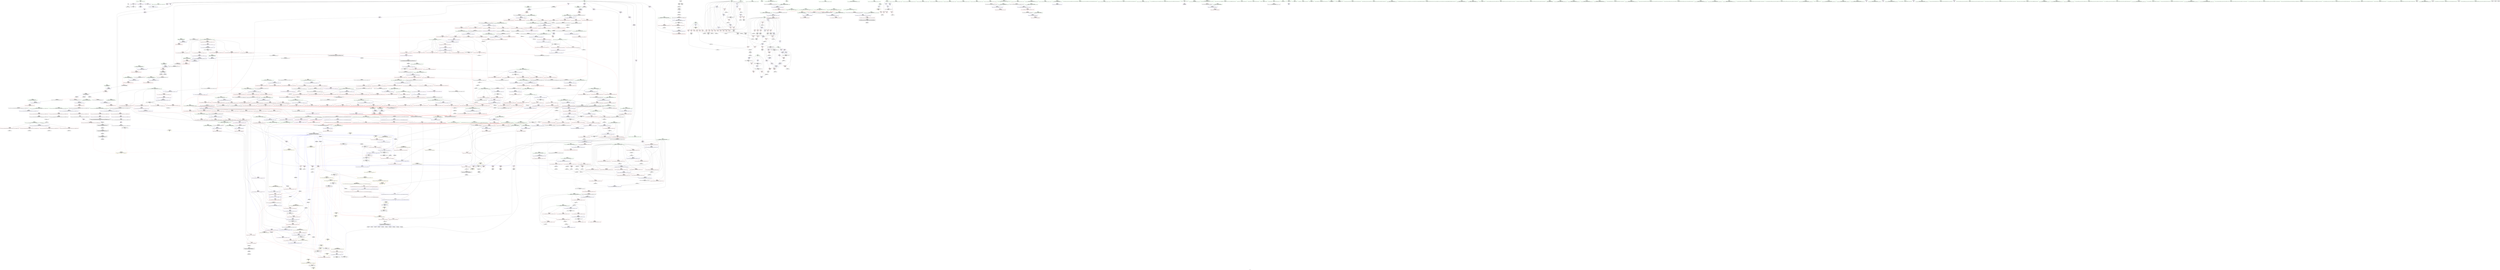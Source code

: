 digraph "SVFG" {
	label="SVFG";

	Node0x562da1592fb0 [shape=record,color=grey,label="{NodeID: 0\nNullPtr}"];
	Node0x562da1592fb0 -> Node0x562da15e75e0[style=solid];
	Node0x562da1592fb0 -> Node0x562da1609d30[style=solid];
	Node0x562da15f8a10 [shape=record,color=blue,label="{NodeID: 775\n1245\<--1241\n__last.addr\<--__last\n_ZSt13move_backwardIPiS0_ET0_T_S2_S1_\n}"];
	Node0x562da15f8a10 -> Node0x562da1607750[style=dashed];
	Node0x562da15ef670 [shape=record,color=red,label="{NodeID: 443\n568\<--555\n\<--__i\n_ZSt13__heap_selectIPiN9__gnu_cxx5__ops15_Iter_less_iterEEvT_S4_S4_T0_\n}"];
	Node0x562da15ef670 -> Node0x562da16336f0[style=solid];
	Node0x562da15e38e0 [shape=record,color=green,label="{NodeID: 111\n700\<--701\n__it2.addr\<--__it2.addr_field_insensitive\n_ZNK9__gnu_cxx5__ops15_Iter_less_iterclIPiS3_EEbT_T0_\n}"];
	Node0x562da15e38e0 -> Node0x562da1600b40[style=solid];
	Node0x562da15e38e0 -> Node0x562da160cef0[style=solid];
	Node0x562da16e8bd0 [shape=record,color=black,label="{NodeID: 1661\n332 = PHI(412, )\n}"];
	Node0x562da16e8bd0 -> Node0x562da15fffa0[style=solid];
	Node0x562da1604eb0 [shape=record,color=red,label="{NodeID: 554\n997\<--986\n\<--__c.addr\n_ZSt22__move_median_to_firstIPiN9__gnu_cxx5__ops15_Iter_less_iterEEvT_S4_S4_S4_T0_\n|{<s0>46}}"];
	Node0x562da1604eb0:s0 -> Node0x562da16f1ed0[style=solid,color=red];
	Node0x562da15e7f30 [shape=record,color=black,label="{NodeID: 222\n160\<--159\nidxprom33\<--\nmain\n}"];
	Node0x562da16f27a0 [shape=record,color=black,label="{NodeID: 1772\n755 = PHI(668, 638, 733, 737, 725, 818, 845, 774, 932, 899, 1119, 1123, 1115, 1174, 1147, 1274, 1289, 1269, )\n0th arg _ZSt4moveIRiEONSt16remove_referenceIT_E4typeEOS2_ }"];
	Node0x562da16f27a0 -> Node0x562da160d4a0[style=solid];
	Node0x562da160aa60 [shape=record,color=blue,label="{NodeID: 665\n13\<--204\nj\<--inc53\nmain\n}"];
	Node0x562da160aa60 -> Node0x562da15f6b30[style=dashed];
	Node0x562da160aa60 -> Node0x562da15f6c00[style=dashed];
	Node0x562da160aa60 -> Node0x562da15f6cd0[style=dashed];
	Node0x562da160aa60 -> Node0x562da160a580[style=dashed];
	Node0x562da160aa60 -> Node0x562da160aa60[style=dashed];
	Node0x562da160aa60 -> Node0x562da160acd0[style=dashed];
	Node0x562da160aa60 -> Node0x562da166d680[style=dashed];
	Node0x562da15f5af0 [shape=record,color=red,label="{NodeID: 333\n77\<--10\n\<--i\nmain\n}"];
	Node0x562da15f5af0 -> Node0x562da15fe320[style=solid];
	Node0x562da15df890 [shape=record,color=green,label="{NodeID: 1\n7\<--1\n__dso_handle\<--dummyObj\nGlob }"];
	Node0x562da15f8ae0 [shape=record,color=blue,label="{NodeID: 776\n1247\<--1242\n__result.addr\<--__result\n_ZSt13move_backwardIPiS0_ET0_T_S2_S1_\n}"];
	Node0x562da15f8ae0 -> Node0x562da1607820[style=dashed];
	Node0x562da15ef740 [shape=record,color=red,label="{NodeID: 444\n572\<--555\n\<--__i\n_ZSt13__heap_selectIPiN9__gnu_cxx5__ops15_Iter_less_iterEEvT_S4_S4_T0_\n|{<s0>25}}"];
	Node0x562da15ef740:s0 -> Node0x562da16f1b50[style=solid,color=red];
	Node0x562da15e39b0 [shape=record,color=green,label="{NodeID: 112\n717\<--718\n__first.addr\<--__first.addr_field_insensitive\n_ZSt10__pop_heapIPiN9__gnu_cxx5__ops15_Iter_less_iterEEvT_S4_S4_RT0_\n}"];
	Node0x562da15e39b0 -> Node0x562da1600db0[style=solid];
	Node0x562da15e39b0 -> Node0x562da1600e80[style=solid];
	Node0x562da15e39b0 -> Node0x562da1600f50[style=solid];
	Node0x562da15e39b0 -> Node0x562da160cfc0[style=solid];
	Node0x562da16e8dc0 [shape=record,color=black,label="{NodeID: 1662\n400 = PHI(499, )\n}"];
	Node0x562da16e8dc0 -> Node0x562da160b760[style=solid];
	Node0x562da1604f80 [shape=record,color=red,label="{NodeID: 555\n1007\<--986\n\<--__c.addr\n_ZSt22__move_median_to_firstIPiN9__gnu_cxx5__ops15_Iter_less_iterEEvT_S4_S4_S4_T0_\n|{<s0>48}}"];
	Node0x562da1604f80:s0 -> Node0x562da16f1ed0[style=solid,color=red];
	Node0x562da167dca0 [shape=record,color=yellow,style=double,label="{NodeID: 1330\n6V_1 = ENCHI(MR_6V_0)\npts\{18 \}\nFun[_ZSt13move_backwardIPiS0_ET0_T_S2_S1_]|{<s0>73}}"];
	Node0x562da167dca0:s0 -> Node0x562da167d8f0[style=dashed,color=red];
	Node0x562da15e8000 [shape=record,color=black,label="{NodeID: 223\n164\<--163\nidxprom35\<--div\nmain\n}"];
	Node0x562da16f3290 [shape=record,color=black,label="{NodeID: 1773\n713 = PHI(578, 617, )\n0th arg _ZSt10__pop_heapIPiN9__gnu_cxx5__ops15_Iter_less_iterEEvT_S4_S4_RT0_ }"];
	Node0x562da16f3290 -> Node0x562da160cfc0[style=solid];
	Node0x562da160ab30 [shape=record,color=blue,label="{NodeID: 666\n10\<--209\ni\<--inc56\nmain\n}"];
	Node0x562da160ab30 -> Node0x562da15f5e30[style=dashed];
	Node0x562da160ab30 -> Node0x562da15f5f00[style=dashed];
	Node0x562da160ab30 -> Node0x562da15f5fd0[style=dashed];
	Node0x562da160ab30 -> Node0x562da15f60a0[style=dashed];
	Node0x562da160ab30 -> Node0x562da15f6170[style=dashed];
	Node0x562da160ab30 -> Node0x562da15f6240[style=dashed];
	Node0x562da160ab30 -> Node0x562da15f6310[style=dashed];
	Node0x562da160ab30 -> Node0x562da15f63e0[style=dashed];
	Node0x562da160ab30 -> Node0x562da15f64b0[style=dashed];
	Node0x562da160ab30 -> Node0x562da15f6580[style=dashed];
	Node0x562da160ab30 -> Node0x562da160ab30[style=dashed];
	Node0x562da160ab30 -> Node0x562da160af40[style=dashed];
	Node0x562da160ab30 -> Node0x562da166d180[style=dashed];
	Node0x562da15f5bc0 [shape=record,color=red,label="{NodeID: 334\n95\<--10\n\<--i\nmain\n}"];
	Node0x562da15f5bc0 -> Node0x562da16324f0[style=solid];
	Node0x562da15df920 [shape=record,color=green,label="{NodeID: 2\n11\<--1\n\<--dummyObj\nCan only get source location for instruction, argument, global var or function.}"];
	Node0x562da15f8bb0 [shape=record,color=blue,label="{NodeID: 777\n1267\<--1264\n__last.addr\<--__last\n_ZSt25__unguarded_linear_insertIPiN9__gnu_cxx5__ops14_Val_less_iterEEvT_T0_\n}"];
	Node0x562da15f8bb0 -> Node0x562da16078f0[style=dashed];
	Node0x562da15f8bb0 -> Node0x562da16079c0[style=dashed];
	Node0x562da15f8bb0 -> Node0x562da1674aa0[style=dashed];
	Node0x562da15ef810 [shape=record,color=red,label="{NodeID: 445\n580\<--555\n\<--__i\n_ZSt13__heap_selectIPiN9__gnu_cxx5__ops15_Iter_less_iterEEvT_S4_S4_T0_\n|{<s0>26}}"];
	Node0x562da15ef810:s0 -> Node0x562da16f3530[style=solid,color=red];
	Node0x562da15e3a80 [shape=record,color=green,label="{NodeID: 113\n719\<--720\n__last.addr\<--__last.addr_field_insensitive\n_ZSt10__pop_heapIPiN9__gnu_cxx5__ops15_Iter_less_iterEEvT_S4_S4_RT0_\n}"];
	Node0x562da15e3a80 -> Node0x562da1601020[style=solid];
	Node0x562da15e3a80 -> Node0x562da160d090[style=solid];
	Node0x562da16e8f00 [shape=record,color=black,label="{NodeID: 1663\n418 = PHI()\n}"];
	Node0x562da16e8f00 -> Node0x562da15f0c90[style=solid];
	Node0x562da16e8f00 -> Node0x562da15f0d60[style=solid];
	Node0x562da1605050 [shape=record,color=red,label="{NodeID: 556\n1011\<--986\n\<--__c.addr\n_ZSt22__move_median_to_firstIPiN9__gnu_cxx5__ops15_Iter_less_iterEEvT_S4_S4_S4_T0_\n|{<s0>49}}"];
	Node0x562da1605050:s0 -> Node0x562da16f0be0[style=solid,color=red];
	Node0x562da15e80d0 [shape=record,color=black,label="{NodeID: 224\n167\<--166\nconv\<--\nmain\n}"];
	Node0x562da15e80d0 -> Node0x562da16303f0[style=solid];
	Node0x562da16f33e0 [shape=record,color=black,label="{NodeID: 1774\n714 = PHI(579, 618, )\n1st arg _ZSt10__pop_heapIPiN9__gnu_cxx5__ops15_Iter_less_iterEEvT_S4_S4_RT0_ }"];
	Node0x562da16f33e0 -> Node0x562da160d090[style=solid];
	Node0x562da160ac00 [shape=record,color=blue,label="{NodeID: 667\n215\<--217\narrayidx59\<--dec60\nmain\n}"];
	Node0x562da160ac00 -> Node0x562da1661e80[style=dashed];
	Node0x562da15f5c90 [shape=record,color=red,label="{NodeID: 335\n99\<--10\n\<--i\nmain\n}"];
	Node0x562da15f5c90 -> Node0x562da15e7980[style=solid];
	Node0x562da15dfbd0 [shape=record,color=green,label="{NodeID: 3\n26\<--1\n\<--dummyObj\nCan only get source location for instruction, argument, global var or function.|{<s0>34}}"];
	Node0x562da15dfbd0:s0 -> Node0x562da16eef90[style=solid,color=red];
	Node0x562da15f8c80 [shape=record,color=blue,label="{NodeID: 778\n1269\<--1276\n__val\<--\n_ZSt25__unguarded_linear_insertIPiN9__gnu_cxx5__ops14_Val_less_iterEEvT_T0_\n|{|<s2>75}}"];
	Node0x562da15f8c80 -> Node0x562da1608110[style=dashed];
	Node0x562da15f8c80 -> Node0x562da16081e0[style=dashed];
	Node0x562da15f8c80:s2 -> Node0x562da167e160[style=dashed,color=red];
	Node0x562da15ef8e0 [shape=record,color=red,label="{NodeID: 446\n586\<--555\n\<--__i\n_ZSt13__heap_selectIPiN9__gnu_cxx5__ops15_Iter_less_iterEEvT_S4_S4_T0_\n}"];
	Node0x562da15ef8e0 -> Node0x562da15f41c0[style=solid];
	Node0x562da15e3b50 [shape=record,color=green,label="{NodeID: 114\n721\<--722\n__result.addr\<--__result.addr_field_insensitive\n_ZSt10__pop_heapIPiN9__gnu_cxx5__ops15_Iter_less_iterEEvT_S4_S4_RT0_\n}"];
	Node0x562da15e3b50 -> Node0x562da16010f0[style=solid];
	Node0x562da15e3b50 -> Node0x562da16011c0[style=solid];
	Node0x562da15e3b50 -> Node0x562da160d160[style=solid];
	Node0x562da16e9000 [shape=record,color=black,label="{NodeID: 1664\n539 = PHI(1043, )\n}"];
	Node0x562da16e9000 -> Node0x562da15f1240[style=solid];
	Node0x562da1605120 [shape=record,color=red,label="{NodeID: 557\n1021\<--986\n\<--__c.addr\n_ZSt22__move_median_to_firstIPiN9__gnu_cxx5__ops15_Iter_less_iterEEvT_S4_S4_S4_T0_\n|{<s0>51}}"];
	Node0x562da1605120:s0 -> Node0x562da16f1ed0[style=solid,color=red];
	Node0x562da15e81a0 [shape=record,color=black,label="{NodeID: 225\n173\<--172\nidxprom37\<--\nmain\n}"];
	Node0x562da16f3530 [shape=record,color=black,label="{NodeID: 1775\n715 = PHI(580, 619, )\n2nd arg _ZSt10__pop_heapIPiN9__gnu_cxx5__ops15_Iter_less_iterEEvT_S4_S4_RT0_ }"];
	Node0x562da16f3530 -> Node0x562da160d160[style=solid];
	Node0x562da160acd0 [shape=record,color=blue,label="{NodeID: 668\n13\<--226\nj\<--add64\nmain\n}"];
	Node0x562da160acd0 -> Node0x562da15f6da0[style=dashed];
	Node0x562da160acd0 -> Node0x562da15f6e70[style=dashed];
	Node0x562da160acd0 -> Node0x562da15f6f40[style=dashed];
	Node0x562da160acd0 -> Node0x562da15f7010[style=dashed];
	Node0x562da160acd0 -> Node0x562da160acd0[style=dashed];
	Node0x562da160acd0 -> Node0x562da160ae70[style=dashed];
	Node0x562da160acd0 -> Node0x562da166d680[style=dashed];
	Node0x562da15f5d60 [shape=record,color=red,label="{NodeID: 336\n105\<--10\n\<--i\nmain\n}"];
	Node0x562da15f5d60 -> Node0x562da1631bf0[style=solid];
	Node0x562da15dfc60 [shape=record,color=green,label="{NodeID: 4\n28\<--1\n.str\<--dummyObj\nGlob }"];
	Node0x562da15f8d50 [shape=record,color=blue,label="{NodeID: 779\n1271\<--1278\n__next\<--\n_ZSt25__unguarded_linear_insertIPiN9__gnu_cxx5__ops14_Val_less_iterEEvT_T0_\n}"];
	Node0x562da15f8d50 -> Node0x562da1607c30[style=dashed];
	Node0x562da15f8d50 -> Node0x562da15f8e20[style=dashed];
	Node0x562da15ef9b0 [shape=record,color=red,label="{NodeID: 447\n606\<--595\n\<--__first.addr\n_ZSt11__sort_heapIPiN9__gnu_cxx5__ops15_Iter_less_iterEEvT_S4_RT0_\n}"];
	Node0x562da15ef9b0 -> Node0x562da15f13e0[style=solid];
	Node0x562da15e85e0 [shape=record,color=green,label="{NodeID: 115\n723\<--724\n__comp.addr\<--__comp.addr_field_insensitive\n_ZSt10__pop_heapIPiN9__gnu_cxx5__ops15_Iter_less_iterEEvT_S4_S4_RT0_\n}"];
	Node0x562da15e85e0 -> Node0x562da1601290[style=solid];
	Node0x562da15e85e0 -> Node0x562da160d230[style=solid];
	Node0x562da16e9140 [shape=record,color=black,label="{NodeID: 1665\n574 = PHI(692, )\n}"];
	Node0x562da16051f0 [shape=record,color=red,label="{NodeID: 558\n1029\<--986\n\<--__c.addr\n_ZSt22__move_median_to_firstIPiN9__gnu_cxx5__ops15_Iter_less_iterEEvT_S4_S4_S4_T0_\n|{<s0>53}}"];
	Node0x562da16051f0:s0 -> Node0x562da16f1ed0[style=solid,color=red];
	Node0x562da15e8270 [shape=record,color=black,label="{NodeID: 226\n176\<--175\nidxprom39\<--\nmain\n}"];
	Node0x562da16f3680 [shape=record,color=black,label="{NodeID: 1776\n716 = PHI(547, 620, )\n3rd arg _ZSt10__pop_heapIPiN9__gnu_cxx5__ops15_Iter_less_iterEEvT_S4_S4_RT0_ }"];
	Node0x562da16f3680 -> Node0x562da160d230[style=solid];
	Node0x562da160ada0 [shape=record,color=blue,label="{NodeID: 669\n25\<--251\nres\<--add78\nmain\n}"];
	Node0x562da160ada0 -> Node0x562da167a9a0[style=dashed];
	Node0x562da15f5e30 [shape=record,color=red,label="{NodeID: 337\n128\<--10\n\<--i\nmain\n}"];
	Node0x562da15f5e30 -> Node0x562da1634770[style=solid];
	Node0x562da15dfcf0 [shape=record,color=green,label="{NodeID: 5\n30\<--1\n.str.1\<--dummyObj\nGlob }"];
	Node0x562da15f8e20 [shape=record,color=blue,label="{NodeID: 780\n1271\<--1281\n__next\<--incdec.ptr\n_ZSt25__unguarded_linear_insertIPiN9__gnu_cxx5__ops14_Val_less_iterEEvT_T0_\n}"];
	Node0x562da15f8e20 -> Node0x562da1674fa0[style=dashed];
	Node0x562da15efa80 [shape=record,color=red,label="{NodeID: 448\n617\<--595\n\<--__first.addr\n_ZSt11__sort_heapIPiN9__gnu_cxx5__ops15_Iter_less_iterEEvT_S4_RT0_\n|{<s0>27}}"];
	Node0x562da15efa80:s0 -> Node0x562da16f3290[style=solid,color=red];
	Node0x562da15e86b0 [shape=record,color=green,label="{NodeID: 116\n725\<--726\n__value\<--__value_field_insensitive\n_ZSt10__pop_heapIPiN9__gnu_cxx5__ops15_Iter_less_iterEEvT_S4_S4_RT0_\n|{|<s1>33}}"];
	Node0x562da15e86b0 -> Node0x562da160d300[style=solid];
	Node0x562da15e86b0:s1 -> Node0x562da16f27a0[style=solid,color=red];
	Node0x562da16e9250 [shape=record,color=black,label="{NodeID: 1666\n669 = PHI(754, )\n}"];
	Node0x562da16e9250 -> Node0x562da1600800[style=solid];
	Node0x562da16052c0 [shape=record,color=red,label="{NodeID: 559\n1033\<--986\n\<--__c.addr\n_ZSt22__move_median_to_firstIPiN9__gnu_cxx5__ops15_Iter_less_iterEEvT_S4_S4_S4_T0_\n|{<s0>54}}"];
	Node0x562da16052c0:s0 -> Node0x562da16f0be0[style=solid,color=red];
	Node0x562da167e050 [shape=record,color=yellow,style=double,label="{NodeID: 1334\n6V_1 = ENCHI(MR_6V_0)\npts\{18 \}\nFun[_ZNK9__gnu_cxx5__ops14_Val_less_iterclIiPiEEbRT_T0_]}"];
	Node0x562da167e050 -> Node0x562da16093c0[style=dashed];
	Node0x562da15e8340 [shape=record,color=black,label="{NodeID: 227\n193\<--192\nidxprom48\<--\nmain\n}"];
	Node0x562da16f37d0 [shape=record,color=black,label="{NodeID: 1777\n428 = PHI(340, )\n0th arg _ZSt22__final_insertion_sortIPiN9__gnu_cxx5__ops15_Iter_less_iterEEvT_S4_T0_ }"];
	Node0x562da16f37d0 -> Node0x562da160b9d0[style=solid];
	Node0x562da160ae70 [shape=record,color=blue,label="{NodeID: 670\n13\<--256\nj\<--inc81\nmain\n}"];
	Node0x562da160ae70 -> Node0x562da15f6da0[style=dashed];
	Node0x562da160ae70 -> Node0x562da15f6e70[style=dashed];
	Node0x562da160ae70 -> Node0x562da15f6f40[style=dashed];
	Node0x562da160ae70 -> Node0x562da15f7010[style=dashed];
	Node0x562da160ae70 -> Node0x562da160acd0[style=dashed];
	Node0x562da160ae70 -> Node0x562da160ae70[style=dashed];
	Node0x562da160ae70 -> Node0x562da166d680[style=dashed];
	Node0x562da15f5f00 [shape=record,color=red,label="{NodeID: 338\n135\<--10\n\<--i\nmain\n}"];
	Node0x562da15f5f00 -> Node0x562da16345f0[style=solid];
	Node0x562da15dfd80 [shape=record,color=green,label="{NodeID: 6\n33\<--1\n\<--dummyObj\nCan only get source location for instruction, argument, global var or function.}"];
	Node0x562da15f8ef0 [shape=record,color=blue,label="{NodeID: 781\n1292\<--1291\n\<--\n_ZSt25__unguarded_linear_insertIPiN9__gnu_cxx5__ops14_Val_less_iterEEvT_T0_\n}"];
	Node0x562da15f8ef0 -> Node0x562da16745a0[style=dashed];
	Node0x562da15efb50 [shape=record,color=red,label="{NodeID: 449\n605\<--597\n\<--__last.addr\n_ZSt11__sort_heapIPiN9__gnu_cxx5__ops15_Iter_less_iterEEvT_S4_RT0_\n}"];
	Node0x562da15efb50 -> Node0x562da15f1310[style=solid];
	Node0x562da15e8780 [shape=record,color=green,label="{NodeID: 117\n727\<--728\nagg.tmp\<--agg.tmp_field_insensitive\n_ZSt10__pop_heapIPiN9__gnu_cxx5__ops15_Iter_less_iterEEvT_S4_S4_RT0_\n}"];
	Node0x562da16e93c0 [shape=record,color=black,label="{NodeID: 1667\n677 = PHI(754, )\n}"];
	Node0x562da16e93c0 -> Node0x562da16008d0[style=solid];
	Node0x562da1605390 [shape=record,color=red,label="{NodeID: 560\n1060\<--1049\n\<--__first.addr\n_ZSt21__unguarded_partitionIPiN9__gnu_cxx5__ops15_Iter_less_iterEET_S4_S4_S4_T0_\n|{<s0>56}}"];
	Node0x562da1605390:s0 -> Node0x562da16f1b50[style=solid,color=red];
	Node0x562da167e160 [shape=record,color=yellow,style=double,label="{NodeID: 1335\n213V_1 = ENCHI(MR_213V_0)\npts\{1270 \}\nFun[_ZNK9__gnu_cxx5__ops14_Val_less_iterclIiPiEEbRT_T0_]}"];
	Node0x562da167e160 -> Node0x562da16092f0[style=dashed];
	Node0x562da15e8410 [shape=record,color=black,label="{NodeID: 228\n196\<--195\nidxprom50\<--\nmain\n}"];
	Node0x562da16f38e0 [shape=record,color=black,label="{NodeID: 1778\n429 = PHI(341, )\n1st arg _ZSt22__final_insertion_sortIPiN9__gnu_cxx5__ops15_Iter_less_iterEEvT_S4_T0_ }"];
	Node0x562da16f38e0 -> Node0x562da160baa0[style=solid];
	Node0x562da160af40 [shape=record,color=blue,label="{NodeID: 671\n10\<--261\ni\<--inc84\nmain\n}"];
	Node0x562da160af40 -> Node0x562da15f6310[style=dashed];
	Node0x562da160af40 -> Node0x562da15f63e0[style=dashed];
	Node0x562da160af40 -> Node0x562da15f64b0[style=dashed];
	Node0x562da160af40 -> Node0x562da15f6580[style=dashed];
	Node0x562da160af40 -> Node0x562da160af40[style=dashed];
	Node0x562da160af40 -> Node0x562da166d180[style=dashed];
	Node0x562da15f5fd0 [shape=record,color=red,label="{NodeID: 339\n144\<--10\n\<--i\nmain\n}"];
	Node0x562da15f5fd0 -> Node0x562da15e7cc0[style=solid];
	Node0x562da15e05c0 [shape=record,color=green,label="{NodeID: 7\n66\<--1\n\<--dummyObj\nCan only get source location for instruction, argument, global var or function.}"];
	Node0x562da15f8fc0 [shape=record,color=blue,label="{NodeID: 782\n1267\<--1294\n__last.addr\<--\n_ZSt25__unguarded_linear_insertIPiN9__gnu_cxx5__ops14_Val_less_iterEEvT_T0_\n}"];
	Node0x562da15f8fc0 -> Node0x562da1674aa0[style=dashed];
	Node0x562da15efc20 [shape=record,color=red,label="{NodeID: 450\n614\<--597\n\<--__last.addr\n_ZSt11__sort_heapIPiN9__gnu_cxx5__ops15_Iter_less_iterEEvT_S4_RT0_\n}"];
	Node0x562da15efc20 -> Node0x562da15f4290[style=solid];
	Node0x562da15e8850 [shape=record,color=green,label="{NodeID: 118\n756\<--757\n__t.addr\<--__t.addr_field_insensitive\n_ZSt4moveIRiEONSt16remove_referenceIT_E4typeEOS2_\n}"];
	Node0x562da15e8850 -> Node0x562da16015d0[style=solid];
	Node0x562da15e8850 -> Node0x562da160d4a0[style=solid];
	Node0x562da16e9500 [shape=record,color=black,label="{NodeID: 1668\n734 = PHI(754, )\n}"];
	Node0x562da16e9500 -> Node0x562da1601360[style=solid];
	Node0x562da1605460 [shape=record,color=red,label="{NodeID: 561\n1064\<--1049\n\<--__first.addr\n_ZSt21__unguarded_partitionIPiN9__gnu_cxx5__ops15_Iter_less_iterEET_S4_S4_S4_T0_\n}"];
	Node0x562da1605460 -> Node0x562da15f4360[style=solid];
	Node0x562da15e84e0 [shape=record,color=black,label="{NodeID: 229\n214\<--213\nidxprom58\<--\nmain\n}"];
	Node0x562da16f39f0 [shape=record,color=black,label="{NodeID: 1779\n1137 = PHI(452, 465, )\n0th arg _ZSt16__insertion_sortIPiN9__gnu_cxx5__ops15_Iter_less_iterEEvT_S4_T0_ }"];
	Node0x562da16f39f0 -> Node0x562da160fad0[style=solid];
	Node0x562da160b010 [shape=record,color=blue,label="{NodeID: 672\n21\<--272\nq\<--inc88\nmain\n}"];
	Node0x562da160b010 -> Node0x562da1661480[style=dashed];
	Node0x562da15f60a0 [shape=record,color=red,label="{NodeID: 340\n155\<--10\n\<--i\nmain\n}"];
	Node0x562da15f60a0 -> Node0x562da15e7e60[style=solid];
	Node0x562da15e0650 [shape=record,color=green,label="{NodeID: 8\n70\<--1\n\<--dummyObj\nCan only get source location for instruction, argument, global var or function.}"];
	Node0x562da15f9090 [shape=record,color=blue,label="{NodeID: 783\n1271\<--1297\n__next\<--incdec.ptr3\n_ZSt25__unguarded_linear_insertIPiN9__gnu_cxx5__ops14_Val_less_iterEEvT_T0_\n}"];
	Node0x562da15f9090 -> Node0x562da1674fa0[style=dashed];
	Node0x562da15efcf0 [shape=record,color=red,label="{NodeID: 451\n618\<--597\n\<--__last.addr\n_ZSt11__sort_heapIPiN9__gnu_cxx5__ops15_Iter_less_iterEEvT_S4_RT0_\n|{<s0>27}}"];
	Node0x562da15efcf0:s0 -> Node0x562da16f33e0[style=solid,color=red];
	Node0x562da15e8920 [shape=record,color=green,label="{NodeID: 119\n766\<--767\n__comp\<--__comp_field_insensitive\n_ZSt13__adjust_heapIPiliN9__gnu_cxx5__ops15_Iter_less_iterEEvT_T0_S5_T1_T2_\n|{<s0>35|<s1>38}}"];
	Node0x562da15e8920:s0 -> Node0x562da16f1500[style=solid,color=red];
	Node0x562da15e8920:s1 -> Node0x562da16ec340[style=solid,color=red];
	Node0x562da16e9640 [shape=record,color=black,label="{NodeID: 1669\n738 = PHI(754, )\n}"];
	Node0x562da16e9640 -> Node0x562da1601430[style=solid];
	Node0x562da1605530 [shape=record,color=red,label="{NodeID: 562\n1080\<--1049\n\<--__first.addr\n_ZSt21__unguarded_partitionIPiN9__gnu_cxx5__ops15_Iter_less_iterEET_S4_S4_S4_T0_\n}"];
	Node0x562da1605530 -> Node0x562da1634470[style=solid];
	Node0x562da15f06e0 [shape=record,color=black,label="{NodeID: 230\n234\<--233\nidxprom68\<--\nmain\n}"];
	Node0x562da16f3b40 [shape=record,color=black,label="{NodeID: 1780\n1138 = PHI(454, 466, )\n1st arg _ZSt16__insertion_sortIPiN9__gnu_cxx5__ops15_Iter_less_iterEEvT_S4_T0_ }"];
	Node0x562da16f3b40 -> Node0x562da160fba0[style=solid];
	Node0x562da160b0e0 [shape=record,color=blue,label="{NodeID: 673\n282\<--280\n__first.addr\<--__first\n_ZSt4sortIPiEvT_S1_\n}"];
	Node0x562da160b0e0 -> Node0x562da15eca90[style=dashed];
	Node0x562da15f6170 [shape=record,color=red,label="{NodeID: 341\n189\<--10\n\<--i\nmain\n}"];
	Node0x562da15f6170 -> Node0x562da16342f0[style=solid];
	Node0x562da15fdb90 [shape=record,color=black,label="{NodeID: 1116\n927 = PHI(928, 923, )\n}"];
	Node0x562da15e06e0 [shape=record,color=green,label="{NodeID: 9\n126\<--1\n\<--dummyObj\nCan only get source location for instruction, argument, global var or function.}"];
	Node0x562da15f9160 [shape=record,color=blue,label="{NodeID: 784\n1302\<--1301\n\<--\n_ZSt25__unguarded_linear_insertIPiN9__gnu_cxx5__ops14_Val_less_iterEEvT_T0_\n|{<s0>68|<s1>70}}"];
	Node0x562da15f9160:s0 -> Node0x562da1660c70[style=dashed,color=blue];
	Node0x562da15f9160:s1 -> Node0x562da1671da0[style=dashed,color=blue];
	Node0x562da15efdc0 [shape=record,color=red,label="{NodeID: 452\n619\<--597\n\<--__last.addr\n_ZSt11__sort_heapIPiN9__gnu_cxx5__ops15_Iter_less_iterEEvT_S4_RT0_\n|{<s0>27}}"];
	Node0x562da15efdc0:s0 -> Node0x562da16f3530[style=solid,color=red];
	Node0x562da15e89f0 [shape=record,color=green,label="{NodeID: 120\n768\<--769\n__first.addr\<--__first.addr_field_insensitive\n_ZSt13__adjust_heapIPiliN9__gnu_cxx5__ops15_Iter_less_iterEEvT_T0_S5_T1_T2_\n}"];
	Node0x562da15e89f0 -> Node0x562da16016a0[style=solid];
	Node0x562da15e89f0 -> Node0x562da1601770[style=solid];
	Node0x562da15e89f0 -> Node0x562da1601840[style=solid];
	Node0x562da15e89f0 -> Node0x562da1601910[style=solid];
	Node0x562da15e89f0 -> Node0x562da16019e0[style=solid];
	Node0x562da15e89f0 -> Node0x562da1601ab0[style=solid];
	Node0x562da15e89f0 -> Node0x562da1601b80[style=solid];
	Node0x562da15e89f0 -> Node0x562da160d570[style=solid];
	Node0x562da16e9780 [shape=record,color=black,label="{NodeID: 1670\n749 = PHI(754, )\n}"];
	Node0x562da16e9780 -> Node0x562da1601500[style=solid];
	Node0x562da1605600 [shape=record,color=red,label="{NodeID: 563\n1084\<--1049\n\<--__first.addr\n_ZSt21__unguarded_partitionIPiN9__gnu_cxx5__ops15_Iter_less_iterEET_S4_S4_S4_T0_\n}"];
	Node0x562da1605600 -> Node0x562da15f1cd0[style=solid];
	Node0x562da15f07b0 [shape=record,color=black,label="{NodeID: 231\n240\<--239\nidxprom72\<--\nmain\n}"];
	Node0x562da16f3c90 [shape=record,color=black,label="{NodeID: 1781\n544 = PHI(487, )\n0th arg _ZSt13__heap_selectIPiN9__gnu_cxx5__ops15_Iter_less_iterEEvT_S4_S4_T0_ }"];
	Node0x562da16f3c90 -> Node0x562da160c050[style=solid];
	Node0x562da160b1b0 [shape=record,color=blue,label="{NodeID: 674\n284\<--281\n__last.addr\<--__last\n_ZSt4sortIPiEvT_S1_\n}"];
	Node0x562da160b1b0 -> Node0x562da15ecb60[style=dashed];
	Node0x562da15f6240 [shape=record,color=red,label="{NodeID: 342\n208\<--10\n\<--i\nmain\n}"];
	Node0x562da15f6240 -> Node0x562da162fdf0[style=solid];
	Node0x562da15fdd20 [shape=record,color=grey,label="{NodeID: 1117\n748 = Binary(747, 331, )\n|{<s0>34}}"];
	Node0x562da15fdd20:s0 -> Node0x562da16ef110[style=solid,color=red];
	Node0x562da15e0770 [shape=record,color=green,label="{NodeID: 10\n200\<--1\n\<--dummyObj\nCan only get source location for instruction, argument, global var or function.}"];
	Node0x562da15f9230 [shape=record,color=blue,label="{NodeID: 785\n1315\<--1312\n__first.addr\<--__first\n_ZSt23__copy_move_backward_a2ILb1EPiS0_ET1_T0_S2_S1_\n}"];
	Node0x562da15f9230 -> Node0x562da16082b0[style=dashed];
	Node0x562da15efe90 [shape=record,color=red,label="{NodeID: 453\n620\<--599\n\<--__comp.addr\n_ZSt11__sort_heapIPiN9__gnu_cxx5__ops15_Iter_less_iterEEvT_S4_RT0_\n|{<s0>27}}"];
	Node0x562da15efe90:s0 -> Node0x562da16f3680[style=solid,color=red];
	Node0x562da15e8ac0 [shape=record,color=green,label="{NodeID: 121\n770\<--771\n__holeIndex.addr\<--__holeIndex.addr_field_insensitive\n_ZSt13__adjust_heapIPiliN9__gnu_cxx5__ops15_Iter_less_iterEEvT_T0_S5_T1_T2_\n}"];
	Node0x562da15e8ac0 -> Node0x562da1601c50[style=solid];
	Node0x562da15e8ac0 -> Node0x562da1601d20[style=solid];
	Node0x562da15e8ac0 -> Node0x562da1601df0[style=solid];
	Node0x562da15e8ac0 -> Node0x562da1601ec0[style=solid];
	Node0x562da15e8ac0 -> Node0x562da1601f90[style=solid];
	Node0x562da15e8ac0 -> Node0x562da160d640[style=solid];
	Node0x562da15e8ac0 -> Node0x562da160dcc0[style=solid];
	Node0x562da15e8ac0 -> Node0x562da160df30[style=solid];
	Node0x562da16e98c0 [shape=record,color=black,label="{NodeID: 1671\n810 = PHI(692, )\n}"];
	Node0x562da16056d0 [shape=record,color=red,label="{NodeID: 564\n1086\<--1049\n\<--__first.addr\n_ZSt21__unguarded_partitionIPiN9__gnu_cxx5__ops15_Iter_less_iterEET_S4_S4_S4_T0_\n|{<s0>58}}"];
	Node0x562da16056d0:s0 -> Node0x562da16f05c0[style=solid,color=red];
	Node0x562da15f0880 [shape=record,color=black,label="{NodeID: 232\n249\<--248\nconv77\<--sub76\nmain\n}"];
	Node0x562da15f0880 -> Node0x562da16318f0[style=solid];
	Node0x562da16f3da0 [shape=record,color=black,label="{NodeID: 1782\n545 = PHI(488, )\n1st arg _ZSt13__heap_selectIPiN9__gnu_cxx5__ops15_Iter_less_iterEEvT_S4_S4_T0_ }"];
	Node0x562da16f3da0 -> Node0x562da160c120[style=solid];
	Node0x562da160b280 [shape=record,color=blue,label="{NodeID: 675\n309\<--305\n__first.addr\<--__first\n_ZSt6__sortIPiN9__gnu_cxx5__ops15_Iter_less_iterEEvT_S4_T0_\n}"];
	Node0x562da160b280 -> Node0x562da15ecc30[style=dashed];
	Node0x562da160b280 -> Node0x562da15ecd00[style=dashed];
	Node0x562da160b280 -> Node0x562da15ecdd0[style=dashed];
	Node0x562da160b280 -> Node0x562da15ecea0[style=dashed];
	Node0x562da15f6310 [shape=record,color=red,label="{NodeID: 343\n221\<--10\n\<--i\nmain\n}"];
	Node0x562da15f6310 -> Node0x562da16330f0[style=solid];
	Node0x562da15fdea0 [shape=record,color=grey,label="{NodeID: 1118\n747 = Binary(745, 746, )\n}"];
	Node0x562da15fdea0 -> Node0x562da15fdd20[style=solid];
	Node0x562da15e0870 [shape=record,color=green,label="{NodeID: 11\n331\<--1\n\<--dummyObj\nCan only get source location for instruction, argument, global var or function.}"];
	Node0x562da15f9300 [shape=record,color=blue,label="{NodeID: 786\n1317\<--1313\n__last.addr\<--__last\n_ZSt23__copy_move_backward_a2ILb1EPiS0_ET1_T0_S2_S1_\n}"];
	Node0x562da15f9300 -> Node0x562da1608380[style=dashed];
	Node0x562da15eff60 [shape=record,color=red,label="{NodeID: 454\n646\<--628\n\<--__first.addr\n_ZSt11__make_heapIPiN9__gnu_cxx5__ops15_Iter_less_iterEEvT_S4_RT0_\n}"];
	Node0x562da15eff60 -> Node0x562da15f1580[style=solid];
	Node0x562da1666880 [shape=record,color=black,label="{NodeID: 1229\nMR_14V_5 = PHI(MR_14V_7, MR_14V_4, )\npts\{27 \}\n}"];
	Node0x562da1666880 -> Node0x562da15f7900[style=dashed];
	Node0x562da1666880 -> Node0x562da15f7aa0[style=dashed];
	Node0x562da1666880 -> Node0x562da160a650[style=dashed];
	Node0x562da1666880 -> Node0x562da1666880[style=dashed];
	Node0x562da1666880 -> Node0x562da1661980[style=dashed];
	Node0x562da1666880 -> Node0x562da167a9a0[style=dashed];
	Node0x562da15e8b90 [shape=record,color=green,label="{NodeID: 122\n772\<--773\n__len.addr\<--__len.addr_field_insensitive\n_ZSt13__adjust_heapIPiliN9__gnu_cxx5__ops15_Iter_less_iterEEvT_T0_S5_T1_T2_\n}"];
	Node0x562da15e8b90 -> Node0x562da1602060[style=solid];
	Node0x562da15e8b90 -> Node0x562da1602130[style=solid];
	Node0x562da15e8b90 -> Node0x562da1602200[style=solid];
	Node0x562da15e8b90 -> Node0x562da160d710[style=solid];
	Node0x562da16e99d0 [shape=record,color=black,label="{NodeID: 1672\n819 = PHI(754, )\n}"];
	Node0x562da16e99d0 -> Node0x562da1602c90[style=solid];
	Node0x562da16057a0 [shape=record,color=red,label="{NodeID: 565\n1089\<--1049\n\<--__first.addr\n_ZSt21__unguarded_partitionIPiN9__gnu_cxx5__ops15_Iter_less_iterEET_S4_S4_S4_T0_\n}"];
	Node0x562da16057a0 -> Node0x562da15f45d0[style=solid];
	Node0x562da167e5f0 [shape=record,color=yellow,style=double,label="{NodeID: 1340\n6V_1 = ENCHI(MR_6V_0)\npts\{18 \}\nFun[_ZSt22__move_median_to_firstIPiN9__gnu_cxx5__ops15_Iter_less_iterEEvT_S4_S4_S4_T0_]|{<s0>45|<s1>46|<s2>47|<s3>48|<s4>49|<s5>50|<s6>51|<s7>52|<s8>53|<s9>54|<s10>55}}"];
	Node0x562da167e5f0:s0 -> Node0x562da1681d00[style=dashed,color=red];
	Node0x562da167e5f0:s1 -> Node0x562da1681d00[style=dashed,color=red];
	Node0x562da167e5f0:s2 -> Node0x562da1681110[style=dashed,color=red];
	Node0x562da167e5f0:s3 -> Node0x562da1681d00[style=dashed,color=red];
	Node0x562da167e5f0:s4 -> Node0x562da1681110[style=dashed,color=red];
	Node0x562da167e5f0:s5 -> Node0x562da1681110[style=dashed,color=red];
	Node0x562da167e5f0:s6 -> Node0x562da1681d00[style=dashed,color=red];
	Node0x562da167e5f0:s7 -> Node0x562da1681110[style=dashed,color=red];
	Node0x562da167e5f0:s8 -> Node0x562da1681d00[style=dashed,color=red];
	Node0x562da167e5f0:s9 -> Node0x562da1681110[style=dashed,color=red];
	Node0x562da167e5f0:s10 -> Node0x562da1681110[style=dashed,color=red];
	Node0x562da15f0950 [shape=record,color=black,label="{NodeID: 233\n327\<--325\nsub.ptr.lhs.cast\<--\n_ZSt6__sortIPiN9__gnu_cxx5__ops15_Iter_less_iterEEvT_S4_T0_\n}"];
	Node0x562da15f0950 -> Node0x562da1630870[style=solid];
	Node0x562da160b350 [shape=record,color=blue,label="{NodeID: 676\n311\<--306\n__last.addr\<--__last\n_ZSt6__sortIPiN9__gnu_cxx5__ops15_Iter_less_iterEEvT_S4_T0_\n}"];
	Node0x562da160b350 -> Node0x562da15ecf70[style=dashed];
	Node0x562da160b350 -> Node0x562da15ed040[style=dashed];
	Node0x562da160b350 -> Node0x562da15ed110[style=dashed];
	Node0x562da160b350 -> Node0x562da15ed1e0[style=dashed];
	Node0x562da15f63e0 [shape=record,color=red,label="{NodeID: 344\n225\<--10\n\<--i\nmain\n}"];
	Node0x562da15f63e0 -> Node0x562da15ffca0[style=solid];
	Node0x562da15fe020 [shape=record,color=grey,label="{NodeID: 1119\n449 = Binary(448, 331, )\n}"];
	Node0x562da15fe020 -> Node0x562da1632070[style=solid];
	Node0x562da15e0970 [shape=record,color=green,label="{NodeID: 12\n336\<--1\n\<--dummyObj\nCan only get source location for instruction, argument, global var or function.}"];
	Node0x562da15f93d0 [shape=record,color=blue,label="{NodeID: 787\n1319\<--1314\n__result.addr\<--__result\n_ZSt23__copy_move_backward_a2ILb1EPiS0_ET1_T0_S2_S1_\n}"];
	Node0x562da15f93d0 -> Node0x562da1608450[style=dashed];
	Node0x562da15f0030 [shape=record,color=red,label="{NodeID: 455\n655\<--628\n\<--__first.addr\n_ZSt11__make_heapIPiN9__gnu_cxx5__ops15_Iter_less_iterEEvT_S4_RT0_\n}"];
	Node0x562da15f0030 -> Node0x562da15f1720[style=solid];
	Node0x562da15e8c60 [shape=record,color=green,label="{NodeID: 123\n774\<--775\n__value.addr\<--__value.addr_field_insensitive\n_ZSt13__adjust_heapIPiliN9__gnu_cxx5__ops15_Iter_less_iterEEvT_T0_S5_T1_T2_\n|{|<s1>40}}"];
	Node0x562da15e8c60 -> Node0x562da160d7e0[style=solid];
	Node0x562da15e8c60:s1 -> Node0x562da16f27a0[style=solid,color=red];
	Node0x562da16e9b40 [shape=record,color=black,label="{NodeID: 1673\n846 = PHI(754, )\n}"];
	Node0x562da16e9b40 -> Node0x562da1602d60[style=solid];
	Node0x562da1605870 [shape=record,color=red,label="{NodeID: 566\n1068\<--1051\n\<--__last.addr\n_ZSt21__unguarded_partitionIPiN9__gnu_cxx5__ops15_Iter_less_iterEET_S4_S4_S4_T0_\n}"];
	Node0x562da1605870 -> Node0x562da15f4430[style=solid];
	Node0x562da15f0a20 [shape=record,color=black,label="{NodeID: 234\n328\<--326\nsub.ptr.rhs.cast\<--\n_ZSt6__sortIPiN9__gnu_cxx5__ops15_Iter_less_iterEEvT_S4_T0_\n}"];
	Node0x562da15f0a20 -> Node0x562da1630870[style=solid];
	Node0x562da160b420 [shape=record,color=blue,label="{NodeID: 677\n357\<--352\n__first.addr\<--__first\n_ZSt16__introsort_loopIPilN9__gnu_cxx5__ops15_Iter_less_iterEEvT_S4_T0_T1_\n}"];
	Node0x562da160b420 -> Node0x562da15ed2b0[style=dashed];
	Node0x562da160b420 -> Node0x562da15ed380[style=dashed];
	Node0x562da160b420 -> Node0x562da15ed450[style=dashed];
	Node0x562da15f64b0 [shape=record,color=red,label="{NodeID: 345\n233\<--10\n\<--i\nmain\n}"];
	Node0x562da15f64b0 -> Node0x562da15f06e0[style=solid];
	Node0x562da15fe1a0 [shape=record,color=grey,label="{NodeID: 1120\n448 = Binary(446, 447, )\n}"];
	Node0x562da15fe1a0 -> Node0x562da15fe020[style=solid];
	Node0x562da15e0a70 [shape=record,color=green,label="{NodeID: 13\n382\<--1\n\<--dummyObj\nCan only get source location for instruction, argument, global var or function.}"];
	Node0x562da15f94a0 [shape=record,color=blue,label="{NodeID: 788\n1338\<--1337\n__it.addr\<--__it\n_ZSt12__miter_baseIPiET_S1_\n}"];
	Node0x562da15f94a0 -> Node0x562da1608520[style=dashed];
	Node0x562da15f0100 [shape=record,color=red,label="{NodeID: 456\n666\<--628\n\<--__first.addr\n_ZSt11__make_heapIPiN9__gnu_cxx5__ops15_Iter_less_iterEEvT_S4_RT0_\n}"];
	Node0x562da15f0100 -> Node0x562da15f4ec0[style=solid];
	Node0x562da15e8d30 [shape=record,color=green,label="{NodeID: 124\n776\<--777\n__topIndex\<--__topIndex_field_insensitive\n_ZSt13__adjust_heapIPiliN9__gnu_cxx5__ops15_Iter_less_iterEEvT_T0_S5_T1_T2_\n}"];
	Node0x562da15e8d30 -> Node0x562da16022d0[style=solid];
	Node0x562da15e8d30 -> Node0x562da160d8b0[style=solid];
	Node0x562da16e9c80 [shape=record,color=black,label="{NodeID: 1674\n856 = PHI(871, )\n}"];
	Node0x562da1605940 [shape=record,color=red,label="{NodeID: 567\n1073\<--1051\n\<--__last.addr\n_ZSt21__unguarded_partitionIPiN9__gnu_cxx5__ops15_Iter_less_iterEET_S4_S4_S4_T0_\n|{<s0>57}}"];
	Node0x562da1605940:s0 -> Node0x562da16f1ed0[style=solid,color=red];
	Node0x562da15f0af0 [shape=record,color=black,label="{NodeID: 235\n377\<--375\nsub.ptr.lhs.cast\<--\n_ZSt16__introsort_loopIPilN9__gnu_cxx5__ops15_Iter_less_iterEEvT_S4_T0_T1_\n}"];
	Node0x562da15f0af0 -> Node0x562da1631770[style=solid];
	Node0x562da160b4f0 [shape=record,color=blue,label="{NodeID: 678\n359\<--353\n__last.addr\<--__last\n_ZSt16__introsort_loopIPilN9__gnu_cxx5__ops15_Iter_less_iterEEvT_S4_T0_T1_\n}"];
	Node0x562da160b4f0 -> Node0x562da166b380[style=dashed];
	Node0x562da15f6580 [shape=record,color=red,label="{NodeID: 346\n260\<--10\n\<--i\nmain\n}"];
	Node0x562da15f6580 -> Node0x562da16312f0[style=solid];
	Node0x562da15fe320 [shape=record,color=grey,label="{NodeID: 1121\n78 = Binary(77, 66, )\n}"];
	Node0x562da15fe320 -> Node0x562da160a0a0[style=solid];
	Node0x562da15e0b70 [shape=record,color=green,label="{NodeID: 14\n396\<--1\n\<--dummyObj\nCan only get source location for instruction, argument, global var or function.}"];
	Node0x562da15f9570 [shape=record,color=blue,label="{NodeID: 789\n1347\<--1344\n__first.addr\<--__first\n_ZSt22__copy_move_backward_aILb1EPiS0_ET1_T0_S2_S1_\n}"];
	Node0x562da15f9570 -> Node0x562da16085f0[style=dashed];
	Node0x562da15f01d0 [shape=record,color=red,label="{NodeID: 457\n674\<--628\n\<--__first.addr\n_ZSt11__make_heapIPiN9__gnu_cxx5__ops15_Iter_less_iterEEvT_S4_RT0_\n|{<s0>30}}"];
	Node0x562da15f01d0:s0 -> Node0x562da16eed80[style=solid,color=red];
	Node0x562da15e8e00 [shape=record,color=green,label="{NodeID: 125\n778\<--779\n__secondChild\<--__secondChild_field_insensitive\n_ZSt13__adjust_heapIPiliN9__gnu_cxx5__ops15_Iter_less_iterEEvT_T0_S5_T1_T2_\n}"];
	Node0x562da15e8e00 -> Node0x562da16023a0[style=solid];
	Node0x562da15e8e00 -> Node0x562da1602470[style=solid];
	Node0x562da15e8e00 -> Node0x562da1602540[style=solid];
	Node0x562da15e8e00 -> Node0x562da1602610[style=solid];
	Node0x562da15e8e00 -> Node0x562da16026e0[style=solid];
	Node0x562da15e8e00 -> Node0x562da16027b0[style=solid];
	Node0x562da15e8e00 -> Node0x562da1602880[style=solid];
	Node0x562da15e8e00 -> Node0x562da1602950[style=solid];
	Node0x562da15e8e00 -> Node0x562da1602a20[style=solid];
	Node0x562da15e8e00 -> Node0x562da1602af0[style=solid];
	Node0x562da15e8e00 -> Node0x562da1602bc0[style=solid];
	Node0x562da15e8e00 -> Node0x562da160d980[style=solid];
	Node0x562da15e8e00 -> Node0x562da160da50[style=solid];
	Node0x562da15e8e00 -> Node0x562da160db20[style=solid];
	Node0x562da15e8e00 -> Node0x562da160dd90[style=solid];
	Node0x562da16e9d90 [shape=record,color=black,label="{NodeID: 1675\n865 = PHI(754, )\n}"];
	Node0x562da16e9d90 -> Node0x562da1602e30[style=solid];
	Node0x562da1605a10 [shape=record,color=red,label="{NodeID: 568\n1076\<--1051\n\<--__last.addr\n_ZSt21__unguarded_partitionIPiN9__gnu_cxx5__ops15_Iter_less_iterEET_S4_S4_S4_T0_\n}"];
	Node0x562da1605a10 -> Node0x562da15f4500[style=solid];
	Node0x562da15f0bc0 [shape=record,color=black,label="{NodeID: 236\n378\<--376\nsub.ptr.rhs.cast\<--\n_ZSt16__introsort_loopIPilN9__gnu_cxx5__ops15_Iter_less_iterEEvT_S4_T0_T1_\n}"];
	Node0x562da15f0bc0 -> Node0x562da1631770[style=solid];
	Node0x562da160b5c0 [shape=record,color=blue,label="{NodeID: 679\n361\<--354\n__depth_limit.addr\<--__depth_limit\n_ZSt16__introsort_loopIPilN9__gnu_cxx5__ops15_Iter_less_iterEEvT_S4_T0_T1_\n}"];
	Node0x562da160b5c0 -> Node0x562da166b880[style=dashed];
	Node0x562da15f6650 [shape=record,color=red,label="{NodeID: 347\n134\<--13\n\<--j\nmain\n}"];
	Node0x562da15f6650 -> Node0x562da16345f0[style=solid];
	Node0x562da15fe4a0 [shape=record,color=grey,label="{NodeID: 1122\n942 = Binary(941, 612, )\n}"];
	Node0x562da15fe4a0 -> Node0x562da15fe620[style=solid];
	Node0x562da15e0c70 [shape=record,color=green,label="{NodeID: 15\n419\<--1\n\<--dummyObj\nCan only get source location for instruction, argument, global var or function.}"];
	Node0x562da15f9640 [shape=record,color=blue,label="{NodeID: 790\n1349\<--1345\n__last.addr\<--__last\n_ZSt22__copy_move_backward_aILb1EPiS0_ET1_T0_S2_S1_\n}"];
	Node0x562da15f9640 -> Node0x562da16086c0[style=dashed];
	Node0x562da15f02a0 [shape=record,color=red,label="{NodeID: 458\n645\<--630\n\<--__last.addr\n_ZSt11__make_heapIPiN9__gnu_cxx5__ops15_Iter_less_iterEEvT_S4_RT0_\n}"];
	Node0x562da15f02a0 -> Node0x562da15f14b0[style=solid];
	Node0x562da1667c80 [shape=record,color=black,label="{NodeID: 1233\nMR_18V_9 = PHI(MR_18V_10, MR_18V_7, )\npts\{90000 \}\n}"];
	Node0x562da1667c80 -> Node0x562da15f8120[style=dashed];
	Node0x562da1667c80 -> Node0x562da15f82c0[style=dashed];
	Node0x562da1667c80 -> Node0x562da15ec680[style=dashed];
	Node0x562da1667c80 -> Node0x562da15ec820[style=dashed];
	Node0x562da1667c80 -> Node0x562da160a720[style=dashed];
	Node0x562da1667c80 -> Node0x562da160a990[style=dashed];
	Node0x562da1667c80 -> Node0x562da160ac00[style=dashed];
	Node0x562da1667c80 -> Node0x562da1667c80[style=dashed];
	Node0x562da15e8ed0 [shape=record,color=green,label="{NodeID: 126\n780\<--781\n__cmp\<--__cmp_field_insensitive\n_ZSt13__adjust_heapIPiliN9__gnu_cxx5__ops15_Iter_less_iterEEvT_T0_S5_T1_T2_\n|{<s0>39|<s1>41}}"];
	Node0x562da15e8ed0:s0 -> Node0x562da16ed030[style=solid,color=red];
	Node0x562da15e8ed0:s1 -> Node0x562da16f2690[style=solid,color=red];
	Node0x562da16e9f00 [shape=record,color=black,label="{NodeID: 1676\n923 = PHI(953, )\n}"];
	Node0x562da16e9f00 -> Node0x562da15fdb90[style=solid];
	Node0x562da1605ae0 [shape=record,color=red,label="{NodeID: 569\n1081\<--1051\n\<--__last.addr\n_ZSt21__unguarded_partitionIPiN9__gnu_cxx5__ops15_Iter_less_iterEET_S4_S4_S4_T0_\n}"];
	Node0x562da1605ae0 -> Node0x562da1634470[style=solid];
	Node0x562da15f0c90 [shape=record,color=black,label="{NodeID: 237\n422\<--418\ncast\<--\n_ZSt4__lgl\n}"];
	Node0x562da160b690 [shape=record,color=blue,label="{NodeID: 680\n361\<--395\n__depth_limit.addr\<--dec\n_ZSt16__introsort_loopIPilN9__gnu_cxx5__ops15_Iter_less_iterEEvT_S4_T0_T1_\n}"];
	Node0x562da160b690 -> Node0x562da15edad0[style=dashed];
	Node0x562da160b690 -> Node0x562da166b880[style=dashed];
	Node0x562da15f6720 [shape=record,color=red,label="{NodeID: 348\n138\<--13\n\<--j\nmain\n}"];
	Node0x562da15f6720 -> Node0x562da15e7bf0[style=solid];
	Node0x562da15fe620 [shape=record,color=grey,label="{NodeID: 1123\n943 = Binary(942, 336, )\n}"];
	Node0x562da15fe620 -> Node0x562da160e820[style=solid];
	Node0x562da15e0d70 [shape=record,color=green,label="{NodeID: 16\n425\<--1\n\<--dummyObj\nCan only get source location for instruction, argument, global var or function.}"];
	Node0x562da15f9710 [shape=record,color=blue,label="{NodeID: 791\n1351\<--1346\n__result.addr\<--__result\n_ZSt22__copy_move_backward_aILb1EPiS0_ET1_T0_S2_S1_\n}"];
	Node0x562da15f9710 -> Node0x562da1608790[style=dashed];
	Node0x562da15f0370 [shape=record,color=red,label="{NodeID: 459\n654\<--630\n\<--__last.addr\n_ZSt11__make_heapIPiN9__gnu_cxx5__ops15_Iter_less_iterEEvT_S4_RT0_\n}"];
	Node0x562da15f0370 -> Node0x562da15f1650[style=solid];
	Node0x562da1668180 [shape=record,color=black,label="{NodeID: 1234\nMR_6V_2 = PHI(MR_6V_4, MR_6V_1, )\npts\{18 \}\n|{<s0>24}}"];
	Node0x562da1668180:s0 -> Node0x562da166c280[style=dashed,color=blue];
	Node0x562da15e8fa0 [shape=record,color=green,label="{NodeID: 127\n782\<--783\nagg.tmp\<--agg.tmp_field_insensitive\n_ZSt13__adjust_heapIPiliN9__gnu_cxx5__ops15_Iter_less_iterEEvT_T0_S5_T1_T2_\n}"];
	Node0x562da16ea040 [shape=record,color=black,label="{NodeID: 1677\n933 = PHI(754, )\n}"];
	Node0x562da16ea040 -> Node0x562da1603c00[style=solid];
	Node0x562da1605bb0 [shape=record,color=red,label="{NodeID: 570\n1087\<--1051\n\<--__last.addr\n_ZSt21__unguarded_partitionIPiN9__gnu_cxx5__ops15_Iter_less_iterEET_S4_S4_S4_T0_\n|{<s0>58}}"];
	Node0x562da1605bb0:s0 -> Node0x562da16f0be0[style=solid,color=red];
	Node0x562da15f0d60 [shape=record,color=black,label="{NodeID: 238\n423\<--418\nconv\<--\n_ZSt4__lgl\n}"];
	Node0x562da15f0d60 -> Node0x562da15fe7a0[style=solid];
	Node0x562da160b760 [shape=record,color=blue,label="{NodeID: 681\n365\<--400\n__cut\<--call\n_ZSt16__introsort_loopIPilN9__gnu_cxx5__ops15_Iter_less_iterEEvT_S4_T0_T1_\n}"];
	Node0x562da160b760 -> Node0x562da15edba0[style=dashed];
	Node0x562da160b760 -> Node0x562da15edc70[style=dashed];
	Node0x562da160b760 -> Node0x562da166bd80[style=dashed];
	Node0x562da15f67f0 [shape=record,color=red,label="{NodeID: 349\n148\<--13\n\<--j\nmain\n}"];
	Node0x562da15f67f0 -> Node0x562da15e7d90[style=solid];
	Node0x562da15fe7a0 [shape=record,color=grey,label="{NodeID: 1124\n424 = Binary(425, 423, )\n}"];
	Node0x562da15fe7a0 -> Node0x562da15f0e30[style=solid];
	Node0x562da15e0e70 [shape=record,color=green,label="{NodeID: 17\n612\<--1\n\<--dummyObj\nCan only get source location for instruction, argument, global var or function.}"];
	Node0x562da15f97e0 [shape=record,color=blue,label="{NodeID: 792\n1353\<--1359\n__simple\<--\n_ZSt22__copy_move_backward_aILb1EPiS0_ET1_T0_S2_S1_\n}"];
	Node0x562da15f0440 [shape=record,color=red,label="{NodeID: 460\n679\<--632\n\<--__comp.addr\n_ZSt11__make_heapIPiN9__gnu_cxx5__ops15_Iter_less_iterEEvT_S4_RT0_\n}"];
	Node0x562da1668680 [shape=record,color=black,label="{NodeID: 1235\nMR_85V_2 = PHI(MR_85V_3, MR_85V_1, )\npts\{635 \}\n}"];
	Node0x562da15e9070 [shape=record,color=green,label="{NodeID: 128\n857\<--858\n_ZSt4moveIRN9__gnu_cxx5__ops15_Iter_less_iterEEONSt16remove_referenceIT_E4typeEOS5_\<--_ZSt4moveIRN9__gnu_cxx5__ops15_Iter_less_iterEEONSt16remove_referenceIT_E4typeEOS5__field_insensitive\n}"];
	Node0x562da16ea180 [shape=record,color=black,label="{NodeID: 1678\n946 = PHI(754, )\n}"];
	Node0x562da16ea180 -> Node0x562da1603cd0[style=solid];
	Node0x562da1605c80 [shape=record,color=red,label="{NodeID: 571\n1061\<--1053\n\<--__pivot.addr\n_ZSt21__unguarded_partitionIPiN9__gnu_cxx5__ops15_Iter_less_iterEET_S4_S4_S4_T0_\n|{<s0>56}}"];
	Node0x562da1605c80:s0 -> Node0x562da16f1ed0[style=solid,color=red];
	Node0x562da15f0e30 [shape=record,color=black,label="{NodeID: 239\n412\<--424\n_ZSt4__lgl_ret\<--sub\n_ZSt4__lgl\n|{<s0>10}}"];
	Node0x562da15f0e30:s0 -> Node0x562da16e8bd0[style=solid,color=blue];
	Node0x562da160b830 [shape=record,color=blue,label="{NodeID: 682\n359\<--408\n__last.addr\<--\n_ZSt16__introsort_loopIPilN9__gnu_cxx5__ops15_Iter_less_iterEEvT_S4_T0_T1_\n}"];
	Node0x562da160b830 -> Node0x562da166b380[style=dashed];
	Node0x562da15f68c0 [shape=record,color=red,label="{NodeID: 350\n159\<--13\n\<--j\nmain\n}"];
	Node0x562da15f68c0 -> Node0x562da15e7f30[style=solid];
	Node0x562da15fe920 [shape=record,color=grey,label="{NodeID: 1125\n834 = Binary(833, 336, )\n}"];
	Node0x562da15fe920 -> Node0x562da15fec20[style=solid];
	Node0x562da15e0f70 [shape=record,color=green,label="{NodeID: 18\n928\<--1\n\<--dummyObj\nCan only get source location for instruction, argument, global var or function.}"];
	Node0x562da15f98b0 [shape=record,color=blue,label="{NodeID: 793\n1369\<--1368\n__it.addr\<--__it\n_ZSt12__niter_baseIPiET_S1_\n}"];
	Node0x562da15f98b0 -> Node0x562da1608860[style=dashed];
	Node0x562da15f0510 [shape=record,color=red,label="{NodeID: 461\n661\<--634\n\<--__len\n_ZSt11__make_heapIPiN9__gnu_cxx5__ops15_Iter_less_iterEEvT_S4_RT0_\n}"];
	Node0x562da15f0510 -> Node0x562da162ebf0[style=solid];
	Node0x562da1668b80 [shape=record,color=black,label="{NodeID: 1236\nMR_87V_2 = PHI(MR_87V_4, MR_87V_1, )\npts\{637 \}\n}"];
	Node0x562da15e9140 [shape=record,color=green,label="{NodeID: 129\n860\<--861\n_ZN9__gnu_cxx5__ops14_Iter_less_valC2ENS0_15_Iter_less_iterE\<--_ZN9__gnu_cxx5__ops14_Iter_less_valC2ENS0_15_Iter_less_iterE_field_insensitive\n}"];
	Node0x562da16ea2c0 [shape=record,color=black,label="{NodeID: 1679\n994 = PHI(692, )\n}"];
	Node0x562da1605d50 [shape=record,color=red,label="{NodeID: 572\n1072\<--1053\n\<--__pivot.addr\n_ZSt21__unguarded_partitionIPiN9__gnu_cxx5__ops15_Iter_less_iterEET_S4_S4_S4_T0_\n|{<s0>57}}"];
	Node0x562da1605d50:s0 -> Node0x562da16f1b50[style=solid,color=red];
	Node0x562da15f0f00 [shape=record,color=black,label="{NodeID: 240\n446\<--444\nsub.ptr.lhs.cast\<--\n_ZSt22__final_insertion_sortIPiN9__gnu_cxx5__ops15_Iter_less_iterEEvT_S4_T0_\n}"];
	Node0x562da15f0f00 -> Node0x562da15fe1a0[style=solid];
	Node0x562da160b900 [shape=record,color=blue,label="{NodeID: 683\n414\<--413\n__n.addr\<--__n\n_ZSt4__lgl\n}"];
	Node0x562da160b900 -> Node0x562da15edd40[style=dashed];
	Node0x562da15f6990 [shape=record,color=red,label="{NodeID: 351\n172\<--13\n\<--j\nmain\n}"];
	Node0x562da15f6990 -> Node0x562da15e81a0[style=solid];
	Node0x562da15feaa0 [shape=record,color=grey,label="{NodeID: 1126\n217 = Binary(216, 200, )\n}"];
	Node0x562da15feaa0 -> Node0x562da160ac00[style=solid];
	Node0x562da15e1070 [shape=record,color=green,label="{NodeID: 19\n1359\<--1\n\<--dummyObj\nCan only get source location for instruction, argument, global var or function.}"];
	Node0x562da15f9980 [shape=record,color=blue,label="{NodeID: 794\n1378\<--1375\n__first.addr\<--__first\n_ZNSt20__copy_move_backwardILb1ELb1ESt26random_access_iterator_tagE13__copy_move_bIiEEPT_PKS3_S6_S4_\n}"];
	Node0x562da15f9980 -> Node0x562da1608930[style=dashed];
	Node0x562da15f9980 -> Node0x562da1608a00[style=dashed];
	Node0x562da15f05e0 [shape=record,color=red,label="{NodeID: 462\n676\<--634\n\<--__len\n_ZSt11__make_heapIPiN9__gnu_cxx5__ops15_Iter_less_iterEEvT_S4_RT0_\n|{<s0>30}}"];
	Node0x562da15f05e0:s0 -> Node0x562da16ef110[style=solid,color=red];
	Node0x562da1669080 [shape=record,color=black,label="{NodeID: 1237\nMR_89V_2 = PHI(MR_89V_4, MR_89V_1, )\npts\{639 \}\n}"];
	Node0x562da15e9240 [shape=record,color=green,label="{NodeID: 130\n868\<--869\n_ZSt11__push_heapIPiliN9__gnu_cxx5__ops14_Iter_less_valEEvT_T0_S5_T1_RT2_\<--_ZSt11__push_heapIPiliN9__gnu_cxx5__ops14_Iter_less_valEEvT_T0_S5_T1_RT2__field_insensitive\n}"];
	Node0x562da16ea3d0 [shape=record,color=black,label="{NodeID: 1680\n998 = PHI(692, )\n}"];
	Node0x562da1605e20 [shape=record,color=red,label="{NodeID: 573\n1102\<--1096\n\<--__a.addr\n_ZSt9iter_swapIPiS0_EvT_T0_\n|{<s0>59}}"];
	Node0x562da1605e20:s0 -> Node0x562da16ee7d0[style=solid,color=red];
	Node0x562da15f0fd0 [shape=record,color=black,label="{NodeID: 241\n447\<--445\nsub.ptr.rhs.cast\<--\n_ZSt22__final_insertion_sortIPiN9__gnu_cxx5__ops15_Iter_less_iterEEvT_S4_T0_\n}"];
	Node0x562da15f0fd0 -> Node0x562da15fe1a0[style=solid];
	Node0x562da160b9d0 [shape=record,color=blue,label="{NodeID: 684\n432\<--428\n__first.addr\<--__first\n_ZSt22__final_insertion_sortIPiN9__gnu_cxx5__ops15_Iter_less_iterEEvT_S4_T0_\n}"];
	Node0x562da160b9d0 -> Node0x562da15ede10[style=dashed];
	Node0x562da160b9d0 -> Node0x562da15edee0[style=dashed];
	Node0x562da160b9d0 -> Node0x562da15edfb0[style=dashed];
	Node0x562da160b9d0 -> Node0x562da15ee080[style=dashed];
	Node0x562da160b9d0 -> Node0x562da15ee150[style=dashed];
	Node0x562da15f6a60 [shape=record,color=red,label="{NodeID: 352\n182\<--13\n\<--j\nmain\n}"];
	Node0x562da15f6a60 -> Node0x562da1600120[style=solid];
	Node0x562da15fec20 [shape=record,color=grey,label="{NodeID: 1127\n835 = Binary(834, 336, )\n}"];
	Node0x562da15fec20 -> Node0x562da16339f0[style=solid];
	Node0x562da15e1170 [shape=record,color=green,label="{NodeID: 20\n4\<--6\n_ZStL8__ioinit\<--_ZStL8__ioinit_field_insensitive\nGlob }"];
	Node0x562da15e1170 -> Node0x562da15f2690[style=solid];
	Node0x562da15f9a50 [shape=record,color=blue,label="{NodeID: 795\n1380\<--1376\n__last.addr\<--__last\n_ZNSt20__copy_move_backwardILb1ELb1ESt26random_access_iterator_tagE13__copy_move_bIiEEPT_PKS3_S6_S4_\n}"];
	Node0x562da15f9a50 -> Node0x562da1608ad0[style=dashed];
	Node0x562da16004c0 [shape=record,color=red,label="{NodeID: 463\n667\<--636\n\<--__parent\n_ZSt11__make_heapIPiN9__gnu_cxx5__ops15_Iter_less_iterEEvT_S4_RT0_\n}"];
	Node0x562da1669580 [shape=record,color=black,label="{NodeID: 1238\nMR_6V_5 = PHI(MR_6V_4, MR_6V_2, MR_6V_2, )\npts\{18 \}\n|{|<s1>41}}"];
	Node0x562da1669580 -> Node0x562da1602e30[style=dashed];
	Node0x562da1669580:s1 -> Node0x562da16709a0[style=dashed,color=red];
	Node0x562da15e9340 [shape=record,color=green,label="{NodeID: 131\n873\<--874\n__t.addr\<--__t.addr_field_insensitive\n_ZSt4moveIRN9__gnu_cxx5__ops15_Iter_less_iterEEONSt16remove_referenceIT_E4typeEOS5_\n}"];
	Node0x562da15e9340 -> Node0x562da1602f00[style=solid];
	Node0x562da15e9340 -> Node0x562da160e000[style=solid];
	Node0x562da16ea4e0 [shape=record,color=black,label="{NodeID: 1681\n1008 = PHI(692, )\n}"];
	Node0x562da1605ef0 [shape=record,color=red,label="{NodeID: 574\n1103\<--1098\n\<--__b.addr\n_ZSt9iter_swapIPiS0_EvT_T0_\n|{<s0>59}}"];
	Node0x562da1605ef0:s0 -> Node0x562da16ee8e0[style=solid,color=red];
	Node0x562da15f10a0 [shape=record,color=black,label="{NodeID: 242\n519\<--517\nsub.ptr.lhs.cast\<--\n_ZSt27__unguarded_partition_pivotIPiN9__gnu_cxx5__ops15_Iter_less_iterEET_S4_S4_T0_\n}"];
	Node0x562da15f10a0 -> Node0x562da1630ff0[style=solid];
	Node0x562da160baa0 [shape=record,color=blue,label="{NodeID: 685\n434\<--429\n__last.addr\<--__last\n_ZSt22__final_insertion_sortIPiN9__gnu_cxx5__ops15_Iter_less_iterEEvT_S4_T0_\n}"];
	Node0x562da160baa0 -> Node0x562da15ee220[style=dashed];
	Node0x562da160baa0 -> Node0x562da15ee2f0[style=dashed];
	Node0x562da160baa0 -> Node0x562da15ee3c0[style=dashed];
	Node0x562da15f6b30 [shape=record,color=red,label="{NodeID: 353\n188\<--13\n\<--j\nmain\n}"];
	Node0x562da15f6b30 -> Node0x562da16342f0[style=solid];
	Node0x562da15feda0 [shape=record,color=grey,label="{NodeID: 1128\n395 = Binary(394, 396, )\n}"];
	Node0x562da15feda0 -> Node0x562da160b690[style=solid];
	Node0x562da15e1270 [shape=record,color=green,label="{NodeID: 21\n8\<--9\ncou\<--cou_field_insensitive\nGlob }"];
	Node0x562da15e1270 -> Node0x562da15f2760[style=solid];
	Node0x562da15e1270 -> Node0x562da15f2830[style=solid];
	Node0x562da15e1270 -> Node0x562da15f2900[style=solid];
	Node0x562da15e1270 -> Node0x562da15f29d0[style=solid];
	Node0x562da15e1270 -> Node0x562da15f2aa0[style=solid];
	Node0x562da15e1270 -> Node0x562da15f2b70[style=solid];
	Node0x562da15f9b20 [shape=record,color=blue,label="{NodeID: 796\n1382\<--1377\n__result.addr\<--__result\n_ZNSt20__copy_move_backwardILb1ELb1ESt26random_access_iterator_tagE13__copy_move_bIiEEPT_PKS3_S6_S4_\n}"];
	Node0x562da15f9b20 -> Node0x562da1608ba0[style=dashed];
	Node0x562da15f9b20 -> Node0x562da1608c70[style=dashed];
	Node0x562da1600590 [shape=record,color=red,label="{NodeID: 464\n675\<--636\n\<--__parent\n_ZSt11__make_heapIPiN9__gnu_cxx5__ops15_Iter_less_iterEEvT_S4_RT0_\n|{<s0>30}}"];
	Node0x562da1600590:s0 -> Node0x562da16eef90[style=solid,color=red];
	Node0x562da1669a80 [shape=record,color=black,label="{NodeID: 1239\nMR_118V_6 = PHI(MR_118V_5, MR_118V_3, MR_118V_3, )\npts\{771 \}\n}"];
	Node0x562da1669a80 -> Node0x562da1601f90[style=dashed];
	Node0x562da15e9410 [shape=record,color=green,label="{NodeID: 132\n880\<--881\n\<--field_insensitive\n_ZN9__gnu_cxx5__ops14_Iter_less_valC2ENS0_15_Iter_less_iterE\n}"];
	Node0x562da16ea5f0 [shape=record,color=black,label="{NodeID: 1682\n1022 = PHI(692, )\n}"];
	Node0x562da1605fc0 [shape=record,color=red,label="{NodeID: 575\n1119\<--1111\n\<--__a.addr\n_ZSt4swapIiENSt9enable_ifIXsr6__and_ISt6__not_ISt15__is_tuple_likeIT_EESt21is_move_constructibleIS3_ESt18is_move_assignableIS3_EEE5valueEvE4typeERS3_SC_\n|{<s0>60}}"];
	Node0x562da1605fc0:s0 -> Node0x562da16f27a0[style=solid,color=red];
	Node0x562da167ef40 [shape=record,color=yellow,style=double,label="{NodeID: 1350\n183V_1 = ENCHI(MR_183V_0)\npts\{639 726 775 900 1148 1270 \}\nFun[_ZSt4swapIiENSt9enable_ifIXsr6__and_ISt6__not_ISt15__is_tuple_likeIT_EESt21is_move_constructibleIS3_ESt18is_move_assignableIS3_EEE5valueEvE4typeERS3_SC_]}"];
	Node0x562da167ef40 -> Node0x562da1606300[style=dashed];
	Node0x562da167ef40 -> Node0x562da16063d0[style=dashed];
	Node0x562da167ef40 -> Node0x562da16064a0[style=dashed];
	Node0x562da15f1170 [shape=record,color=black,label="{NodeID: 243\n520\<--518\nsub.ptr.rhs.cast\<--\n_ZSt27__unguarded_partition_pivotIPiN9__gnu_cxx5__ops15_Iter_less_iterEET_S4_S4_T0_\n}"];
	Node0x562da15f1170 -> Node0x562da1630ff0[style=solid];
	Node0x562da160bb70 [shape=record,color=blue,label="{NodeID: 686\n476\<--471\n__first.addr\<--__first\n_ZSt14__partial_sortIPiN9__gnu_cxx5__ops15_Iter_less_iterEEvT_S4_S4_T0_\n}"];
	Node0x562da160bb70 -> Node0x562da15ee490[style=dashed];
	Node0x562da160bb70 -> Node0x562da15ee560[style=dashed];
	Node0x562da15f6c00 [shape=record,color=red,label="{NodeID: 354\n192\<--13\n\<--j\nmain\n}"];
	Node0x562da15f6c00 -> Node0x562da15e8340[style=solid];
	Node0x562da15fef20 [shape=record,color=grey,label="{NodeID: 1129\n796 = Binary(795, 336, )\n}"];
	Node0x562da15fef20 -> Node0x562da1632970[style=solid];
	Node0x562da15e1370 [shape=record,color=green,label="{NodeID: 22\n10\<--12\ni\<--i_field_insensitive\nGlob }"];
	Node0x562da15e1370 -> Node0x562da15f5950[style=solid];
	Node0x562da15e1370 -> Node0x562da15f5a20[style=solid];
	Node0x562da15e1370 -> Node0x562da15f5af0[style=solid];
	Node0x562da15e1370 -> Node0x562da15f5bc0[style=solid];
	Node0x562da15e1370 -> Node0x562da15f5c90[style=solid];
	Node0x562da15e1370 -> Node0x562da15f5d60[style=solid];
	Node0x562da15e1370 -> Node0x562da15f5e30[style=solid];
	Node0x562da15e1370 -> Node0x562da15f5f00[style=solid];
	Node0x562da15e1370 -> Node0x562da15f5fd0[style=solid];
	Node0x562da15e1370 -> Node0x562da15f60a0[style=solid];
	Node0x562da15e1370 -> Node0x562da15f6170[style=solid];
	Node0x562da15e1370 -> Node0x562da15f6240[style=solid];
	Node0x562da15e1370 -> Node0x562da15f6310[style=solid];
	Node0x562da15e1370 -> Node0x562da15f63e0[style=solid];
	Node0x562da15e1370 -> Node0x562da15f64b0[style=solid];
	Node0x562da15e1370 -> Node0x562da15f6580[style=solid];
	Node0x562da15e1370 -> Node0x562da1609560[style=solid];
	Node0x562da15e1370 -> Node0x562da1609f00[style=solid];
	Node0x562da15e1370 -> Node0x562da160a0a0[style=solid];
	Node0x562da15e1370 -> Node0x562da160a240[style=solid];
	Node0x562da15e1370 -> Node0x562da160a4b0[style=solid];
	Node0x562da15e1370 -> Node0x562da160ab30[style=solid];
	Node0x562da15e1370 -> Node0x562da160af40[style=solid];
	Node0x562da15f9bf0 [shape=record,color=blue,label="{NodeID: 797\n1384\<--1394\n_Num\<--sub.ptr.div\n_ZNSt20__copy_move_backwardILb1ELb1ESt26random_access_iterator_tagE13__copy_move_bIiEEPT_PKS3_S6_S4_\n}"];
	Node0x562da15f9bf0 -> Node0x562da1608d40[style=dashed];
	Node0x562da15f9bf0 -> Node0x562da1608e10[style=dashed];
	Node0x562da15f9bf0 -> Node0x562da1608ee0[style=dashed];
	Node0x562da15f9bf0 -> Node0x562da1608fb0[style=dashed];
	Node0x562da1600660 [shape=record,color=red,label="{NodeID: 465\n683\<--636\n\<--__parent\n_ZSt11__make_heapIPiN9__gnu_cxx5__ops15_Iter_less_iterEEvT_S4_RT0_\n}"];
	Node0x562da1600660 -> Node0x562da1632c70[style=solid];
	Node0x562da1669f80 [shape=record,color=black,label="{NodeID: 1240\nMR_126V_8 = PHI(MR_126V_7, MR_126V_3, MR_126V_3, )\npts\{779 \}\n}"];
	Node0x562da15e94e0 [shape=record,color=green,label="{NodeID: 133\n882\<--883\nthis.addr\<--this.addr_field_insensitive\n_ZN9__gnu_cxx5__ops14_Iter_less_valC2ENS0_15_Iter_less_iterE\n}"];
	Node0x562da15e94e0 -> Node0x562da1602fd0[style=solid];
	Node0x562da15e94e0 -> Node0x562da160e0d0[style=solid];
	Node0x562da16ea730 [shape=record,color=black,label="{NodeID: 1683\n1030 = PHI(692, )\n}"];
	Node0x562da1606090 [shape=record,color=red,label="{NodeID: 576\n1126\<--1111\n\<--__a.addr\n_ZSt4swapIiENSt9enable_ifIXsr6__and_ISt6__not_ISt15__is_tuple_likeIT_EESt21is_move_constructibleIS3_ESt18is_move_assignableIS3_EEE5valueEvE4typeERS3_SC_\n}"];
	Node0x562da1606090 -> Node0x562da160f930[style=solid];
	Node0x562da15f1240 [shape=record,color=black,label="{NodeID: 244\n499\<--539\n_ZSt27__unguarded_partition_pivotIPiN9__gnu_cxx5__ops15_Iter_less_iterEET_S4_S4_T0__ret\<--call\n_ZSt27__unguarded_partition_pivotIPiN9__gnu_cxx5__ops15_Iter_less_iterEET_S4_S4_T0_\n|{<s0>14}}"];
	Node0x562da15f1240:s0 -> Node0x562da16e8dc0[style=solid,color=blue];
	Node0x562da160bc40 [shape=record,color=blue,label="{NodeID: 687\n478\<--472\n__middle.addr\<--__middle\n_ZSt14__partial_sortIPiN9__gnu_cxx5__ops15_Iter_less_iterEEvT_S4_S4_T0_\n}"];
	Node0x562da160bc40 -> Node0x562da15ee630[style=dashed];
	Node0x562da160bc40 -> Node0x562da15ee700[style=dashed];
	Node0x562da15f6cd0 [shape=record,color=red,label="{NodeID: 355\n203\<--13\n\<--j\nmain\n}"];
	Node0x562da15f6cd0 -> Node0x562da162faf0[style=solid];
	Node0x562da15ff0a0 [shape=record,color=grey,label="{NodeID: 1130\n795 = Binary(794, 612, )\n}"];
	Node0x562da15ff0a0 -> Node0x562da15fef20[style=solid];
	Node0x562da15e1470 [shape=record,color=green,label="{NodeID: 23\n13\<--14\nj\<--j_field_insensitive\nGlob }"];
	Node0x562da15e1470 -> Node0x562da15f6650[style=solid];
	Node0x562da15e1470 -> Node0x562da15f6720[style=solid];
	Node0x562da15e1470 -> Node0x562da15f67f0[style=solid];
	Node0x562da15e1470 -> Node0x562da15f68c0[style=solid];
	Node0x562da15e1470 -> Node0x562da15f6990[style=solid];
	Node0x562da15e1470 -> Node0x562da15f6a60[style=solid];
	Node0x562da15e1470 -> Node0x562da15f6b30[style=solid];
	Node0x562da15e1470 -> Node0x562da15f6c00[style=solid];
	Node0x562da15e1470 -> Node0x562da15f6cd0[style=solid];
	Node0x562da15e1470 -> Node0x562da15f6da0[style=solid];
	Node0x562da15e1470 -> Node0x562da15f6e70[style=solid];
	Node0x562da15e1470 -> Node0x562da15f6f40[style=solid];
	Node0x562da15e1470 -> Node0x562da15f7010[style=solid];
	Node0x562da15e1470 -> Node0x562da1609630[style=solid];
	Node0x562da15e1470 -> Node0x562da160a580[style=solid];
	Node0x562da15e1470 -> Node0x562da160a7f0[style=solid];
	Node0x562da15e1470 -> Node0x562da160a8c0[style=solid];
	Node0x562da15e1470 -> Node0x562da160aa60[style=solid];
	Node0x562da15e1470 -> Node0x562da160acd0[style=solid];
	Node0x562da15e1470 -> Node0x562da160ae70[style=solid];
	Node0x562da15f9cc0 [shape=record,color=blue, style = dotted,label="{NodeID: 798\n1449\<--1451\noffset_0\<--dummyVal\n_ZNSt20__copy_move_backwardILb1ELb1ESt26random_access_iterator_tagE13__copy_move_bIiEEPT_PKS3_S6_S4_\n}"];
	Node0x562da15f9cc0 -> Node0x562da16768a0[style=dashed];
	Node0x562da1600730 [shape=record,color=red,label="{NodeID: 466\n687\<--636\n\<--__parent\n_ZSt11__make_heapIPiN9__gnu_cxx5__ops15_Iter_less_iterEEvT_S4_RT0_\n}"];
	Node0x562da1600730 -> Node0x562da15ff820[style=solid];
	Node0x562da166a480 [shape=record,color=black,label="{NodeID: 1241\nMR_6V_2 = PHI(MR_6V_3, MR_6V_1, )\npts\{18 \}\n|{<s0>21|<s1>27|<s2>27|<s3>27}}"];
	Node0x562da166a480:s0 -> Node0x562da1617540[style=dashed,color=blue];
	Node0x562da166a480:s1 -> Node0x562da1601360[style=dashed,color=red];
	Node0x562da166a480:s2 -> Node0x562da1601430[style=dashed,color=red];
	Node0x562da166a480:s3 -> Node0x562da160d3d0[style=dashed,color=red];
	Node0x562da15e95b0 [shape=record,color=green,label="{NodeID: 134\n893\<--894\n__first.addr\<--__first.addr_field_insensitive\n_ZSt11__push_heapIPiliN9__gnu_cxx5__ops14_Iter_less_valEEvT_T0_S5_T1_RT2_\n}"];
	Node0x562da15e95b0 -> Node0x562da16030a0[style=solid];
	Node0x562da15e95b0 -> Node0x562da1603170[style=solid];
	Node0x562da15e95b0 -> Node0x562da1603240[style=solid];
	Node0x562da15e95b0 -> Node0x562da1603310[style=solid];
	Node0x562da15e95b0 -> Node0x562da160e1a0[style=solid];
	Node0x562da16ea870 [shape=record,color=black,label="{NodeID: 1684\n1062 = PHI(692, )\n}"];
	Node0x562da1606160 [shape=record,color=red,label="{NodeID: 577\n1123\<--1113\n\<--__b.addr\n_ZSt4swapIiENSt9enable_ifIXsr6__and_ISt6__not_ISt15__is_tuple_likeIT_EESt21is_move_constructibleIS3_ESt18is_move_assignableIS3_EEE5valueEvE4typeERS3_SC_\n|{<s0>61}}"];
	Node0x562da1606160:s0 -> Node0x562da16f27a0[style=solid,color=red];
	Node0x562da15f1310 [shape=record,color=black,label="{NodeID: 245\n607\<--605\nsub.ptr.lhs.cast\<--\n_ZSt11__sort_heapIPiN9__gnu_cxx5__ops15_Iter_less_iterEEvT_S4_RT0_\n}"];
	Node0x562da15f1310 -> Node0x562da1630270[style=solid];
	Node0x562da160bd10 [shape=record,color=blue,label="{NodeID: 688\n480\<--473\n__last.addr\<--__last\n_ZSt14__partial_sortIPiN9__gnu_cxx5__ops15_Iter_less_iterEEvT_S4_S4_T0_\n}"];
	Node0x562da160bd10 -> Node0x562da15ee7d0[style=dashed];
	Node0x562da15f6da0 [shape=record,color=red,label="{NodeID: 356\n229\<--13\n\<--j\nmain\n}"];
	Node0x562da15f6da0 -> Node0x562da1632f70[style=solid];
	Node0x562da15ff220 [shape=record,color=grey,label="{NodeID: 1131\n801 = Binary(336, 800, )\n}"];
	Node0x562da15ff220 -> Node0x562da160da50[style=solid];
	Node0x562da15e1570 [shape=record,color=green,label="{NodeID: 24\n15\<--18\ntab\<--tab_field_insensitive\nGlob }"];
	Node0x562da15e1570 -> Node0x562da15f2c40[style=solid];
	Node0x562da15e1570 -> Node0x562da15f2d10[style=solid];
	Node0x562da15e1570 -> Node0x562da15f2de0[style=solid];
	Node0x562da15e1570 -> Node0x562da15f2eb0[style=solid];
	Node0x562da15e1570 -> Node0x562da15f2f80[style=solid];
	Node0x562da15e1570 -> Node0x562da15f3050[style=solid];
	Node0x562da15e1570 -> Node0x562da15f3120[style=solid];
	Node0x562da15e1570 -> Node0x562da15f31f0[style=solid];
	Node0x562da15e1570 -> Node0x562da15f32c0[style=solid];
	Node0x562da15e1570 -> Node0x562da15f3390[style=solid];
	Node0x562da15e1570 -> Node0x562da15f3460[style=solid];
	Node0x562da15e1570 -> Node0x562da15f3530[style=solid];
	Node0x562da15e1570 -> Node0x562da15f3600[style=solid];
	Node0x562da15e1570 -> Node0x562da15f36d0[style=solid];
	Node0x562da15e1570 -> Node0x562da15f4d20[style=solid];
	Node0x562da15f9d90 [shape=record,color=blue,label="{NodeID: 799\n1426\<--1423\nthis.addr\<--this\n_ZNK9__gnu_cxx5__ops14_Val_less_iterclIiPiEEbRT_T0_\n}"];
	Node0x562da15f9d90 -> Node0x562da1609080[style=dashed];
	Node0x562da1600800 [shape=record,color=red,label="{NodeID: 467\n672\<--669\n\<--call\n_ZSt11__make_heapIPiN9__gnu_cxx5__ops15_Iter_less_iterEEvT_S4_RT0_\n}"];
	Node0x562da1600800 -> Node0x562da160cbb0[style=solid];
	Node0x562da166a980 [shape=record,color=black,label="{NodeID: 1242\nMR_74V_3 = PHI(MR_74V_4, MR_74V_2, )\npts\{598 \}\n}"];
	Node0x562da166a980 -> Node0x562da15efb50[style=dashed];
	Node0x562da166a980 -> Node0x562da15efc20[style=dashed];
	Node0x562da166a980 -> Node0x562da160c6d0[style=dashed];
	Node0x562da15e9680 [shape=record,color=green,label="{NodeID: 135\n895\<--896\n__holeIndex.addr\<--__holeIndex.addr_field_insensitive\n_ZSt11__push_heapIPiliN9__gnu_cxx5__ops14_Iter_less_valEEvT_T0_S5_T1_RT2_\n}"];
	Node0x562da15e9680 -> Node0x562da16033e0[style=solid];
	Node0x562da15e9680 -> Node0x562da16034b0[style=solid];
	Node0x562da15e9680 -> Node0x562da1603580[style=solid];
	Node0x562da15e9680 -> Node0x562da1603650[style=solid];
	Node0x562da15e9680 -> Node0x562da1603720[style=solid];
	Node0x562da15e9680 -> Node0x562da160e270[style=solid];
	Node0x562da15e9680 -> Node0x562da160e750[style=solid];
	Node0x562da16ea9b0 [shape=record,color=black,label="{NodeID: 1685\n1074 = PHI(692, )\n}"];
	Node0x562da1606230 [shape=record,color=red,label="{NodeID: 578\n1130\<--1113\n\<--__b.addr\n_ZSt4swapIiENSt9enable_ifIXsr6__and_ISt6__not_ISt15__is_tuple_likeIT_EESt21is_move_constructibleIS3_ESt18is_move_assignableIS3_EEE5valueEvE4typeERS3_SC_\n}"];
	Node0x562da1606230 -> Node0x562da160fa00[style=solid];
	Node0x562da167f330 [shape=record,color=yellow,style=double,label="{NodeID: 1353\n6V_1 = ENCHI(MR_6V_0)\npts\{18 \}\nFun[_ZSt4sortIPiEvT_S1_]|{<s0>9}}"];
	Node0x562da167f330:s0 -> Node0x562da167d160[style=dashed,color=red];
	Node0x562da15f13e0 [shape=record,color=black,label="{NodeID: 246\n608\<--606\nsub.ptr.rhs.cast\<--\n_ZSt11__sort_heapIPiN9__gnu_cxx5__ops15_Iter_less_iterEEvT_S4_RT0_\n}"];
	Node0x562da15f13e0 -> Node0x562da1630270[style=solid];
	Node0x562da160bde0 [shape=record,color=blue,label="{NodeID: 689\n504\<--500\n__first.addr\<--__first\n_ZSt27__unguarded_partition_pivotIPiN9__gnu_cxx5__ops15_Iter_less_iterEET_S4_S4_T0_\n}"];
	Node0x562da160bde0 -> Node0x562da15ee8a0[style=dashed];
	Node0x562da160bde0 -> Node0x562da15ee970[style=dashed];
	Node0x562da160bde0 -> Node0x562da15eea40[style=dashed];
	Node0x562da160bde0 -> Node0x562da15eeb10[style=dashed];
	Node0x562da160bde0 -> Node0x562da15eebe0[style=dashed];
	Node0x562da160bde0 -> Node0x562da15eecb0[style=dashed];
	Node0x562da15f6e70 [shape=record,color=red,label="{NodeID: 357\n239\<--13\n\<--j\nmain\n}"];
	Node0x562da15f6e70 -> Node0x562da15f07b0[style=solid];
	Node0x562da15ff3a0 [shape=record,color=grey,label="{NodeID: 1132\n800 = Binary(799, 612, )\n}"];
	Node0x562da15ff3a0 -> Node0x562da15ff220[style=solid];
	Node0x562da15e1670 [shape=record,color=green,label="{NodeID: 25\n19\<--20\nn\<--n_field_insensitive\nGlob }"];
	Node0x562da15e1670 -> Node0x562da15f70e0[style=solid];
	Node0x562da15e1670 -> Node0x562da15f71b0[style=solid];
	Node0x562da15e1670 -> Node0x562da15f7280[style=solid];
	Node0x562da15e1670 -> Node0x562da15f7350[style=solid];
	Node0x562da15e1670 -> Node0x562da15f7420[style=solid];
	Node0x562da15e1670 -> Node0x562da15f74f0[style=solid];
	Node0x562da15e1670 -> Node0x562da1609730[style=solid];
	Node0x562da15f9e60 [shape=record,color=blue,label="{NodeID: 800\n1428\<--1424\n__val.addr\<--__val\n_ZNK9__gnu_cxx5__ops14_Val_less_iterclIiPiEEbRT_T0_\n}"];
	Node0x562da15f9e60 -> Node0x562da1609150[style=dashed];
	Node0x562da16008d0 [shape=record,color=red,label="{NodeID: 468\n678\<--677\n\<--call5\n_ZSt11__make_heapIPiN9__gnu_cxx5__ops15_Iter_less_iterEEvT_S4_RT0_\n|{<s0>30}}"];
	Node0x562da16008d0:s0 -> Node0x562da16ef290[style=solid,color=red];
	Node0x562da166ae80 [shape=record,color=black,label="{NodeID: 1243\nMR_6V_2 = PHI(MR_6V_5, MR_6V_1, )\npts\{18 \}\n|{|<s1>13|<s2>14}}"];
	Node0x562da166ae80 -> Node0x562da1676da0[style=dashed];
	Node0x562da166ae80:s1 -> Node0x562da16808d0[style=dashed,color=red];
	Node0x562da166ae80:s2 -> Node0x562da167d540[style=dashed,color=red];
	Node0x562da15e9750 [shape=record,color=green,label="{NodeID: 136\n897\<--898\n__topIndex.addr\<--__topIndex.addr_field_insensitive\n_ZSt11__push_heapIPiliN9__gnu_cxx5__ops14_Iter_less_valEEvT_T0_S5_T1_RT2_\n}"];
	Node0x562da15e9750 -> Node0x562da16037f0[style=solid];
	Node0x562da15e9750 -> Node0x562da160e340[style=solid];
	Node0x562da16eaaf0 [shape=record,color=black,label="{NodeID: 1686\n1120 = PHI(754, )\n}"];
	Node0x562da16eaaf0 -> Node0x562da1606300[style=solid];
	Node0x562da1606300 [shape=record,color=red,label="{NodeID: 579\n1121\<--1120\n\<--call\n_ZSt4swapIiENSt9enable_ifIXsr6__and_ISt6__not_ISt15__is_tuple_likeIT_EESt21is_move_constructibleIS3_ESt18is_move_assignableIS3_EEE5valueEvE4typeERS3_SC_\n}"];
	Node0x562da1606300 -> Node0x562da160f860[style=solid];
	Node0x562da15f14b0 [shape=record,color=black,label="{NodeID: 247\n647\<--645\nsub.ptr.lhs.cast\<--\n_ZSt11__make_heapIPiN9__gnu_cxx5__ops15_Iter_less_iterEEvT_S4_RT0_\n}"];
	Node0x562da15f14b0 -> Node0x562da162f970[style=solid];
	Node0x562da160beb0 [shape=record,color=blue,label="{NodeID: 690\n506\<--501\n__last.addr\<--__last\n_ZSt27__unguarded_partition_pivotIPiN9__gnu_cxx5__ops15_Iter_less_iterEET_S4_S4_T0_\n}"];
	Node0x562da160beb0 -> Node0x562da15eed80[style=dashed];
	Node0x562da160beb0 -> Node0x562da15eee50[style=dashed];
	Node0x562da160beb0 -> Node0x562da15eef20[style=dashed];
	Node0x562da15f6f40 [shape=record,color=red,label="{NodeID: 358\n247\<--13\n\<--j\nmain\n}"];
	Node0x562da15f6f40 -> Node0x562da16315f0[style=solid];
	Node0x562da15ff520 [shape=record,color=grey,label="{NodeID: 1133\n808 = Binary(807, 612, )\n}"];
	Node0x562da15e1770 [shape=record,color=green,label="{NodeID: 26\n21\<--22\nq\<--q_field_insensitive\nGlob }"];
	Node0x562da15e1770 -> Node0x562da15f75c0[style=solid];
	Node0x562da15e1770 -> Node0x562da15f7690[style=solid];
	Node0x562da15e1770 -> Node0x562da15f7760[style=solid];
	Node0x562da15e1770 -> Node0x562da1609830[style=solid];
	Node0x562da15e1770 -> Node0x562da160a170[style=solid];
	Node0x562da15e1770 -> Node0x562da160b010[style=solid];
	Node0x562da15f9f30 [shape=record,color=blue,label="{NodeID: 801\n1430\<--1425\n__it.addr\<--__it\n_ZNK9__gnu_cxx5__ops14_Val_less_iterclIiPiEEbRT_T0_\n}"];
	Node0x562da15f9f30 -> Node0x562da1609220[style=dashed];
	Node0x562da16009a0 [shape=record,color=red,label="{NodeID: 469\n705\<--696\nthis1\<--this.addr\n_ZNK9__gnu_cxx5__ops15_Iter_less_iterclIPiS3_EEbT_T0_\n}"];
	Node0x562da166b380 [shape=record,color=black,label="{NodeID: 1244\nMR_33V_3 = PHI(MR_33V_4, MR_33V_2, )\npts\{360 \}\n}"];
	Node0x562da166b380 -> Node0x562da15ed520[style=dashed];
	Node0x562da166b380 -> Node0x562da15ed5f0[style=dashed];
	Node0x562da166b380 -> Node0x562da15ed6c0[style=dashed];
	Node0x562da166b380 -> Node0x562da15ed790[style=dashed];
	Node0x562da166b380 -> Node0x562da15ed860[style=dashed];
	Node0x562da166b380 -> Node0x562da160b830[style=dashed];
	Node0x562da15e9820 [shape=record,color=green,label="{NodeID: 137\n899\<--900\n__value.addr\<--__value.addr_field_insensitive\n_ZSt11__push_heapIPiliN9__gnu_cxx5__ops14_Iter_less_valEEvT_T0_S5_T1_RT2_\n|{|<s1>42|<s2>44}}"];
	Node0x562da15e9820 -> Node0x562da160e410[style=solid];
	Node0x562da15e9820:s1 -> Node0x562da16f0480[style=solid,color=red];
	Node0x562da15e9820:s2 -> Node0x562da16f27a0[style=solid,color=red];
	Node0x562da16eacc0 [shape=record,color=black,label="{NodeID: 1687\n1124 = PHI(754, )\n}"];
	Node0x562da16eacc0 -> Node0x562da16063d0[style=solid];
	Node0x562da16063d0 [shape=record,color=red,label="{NodeID: 580\n1125\<--1124\n\<--call1\n_ZSt4swapIiENSt9enable_ifIXsr6__and_ISt6__not_ISt15__is_tuple_likeIT_EESt21is_move_constructibleIS3_ESt18is_move_assignableIS3_EEE5valueEvE4typeERS3_SC_\n}"];
	Node0x562da16063d0 -> Node0x562da160f930[style=solid];
	Node0x562da15f1580 [shape=record,color=black,label="{NodeID: 248\n648\<--646\nsub.ptr.rhs.cast\<--\n_ZSt11__make_heapIPiN9__gnu_cxx5__ops15_Iter_less_iterEEvT_S4_RT0_\n}"];
	Node0x562da15f1580 -> Node0x562da162f970[style=solid];
	Node0x562da160bf80 [shape=record,color=blue,label="{NodeID: 691\n508\<--524\n__mid\<--add.ptr\n_ZSt27__unguarded_partition_pivotIPiN9__gnu_cxx5__ops15_Iter_less_iterEET_S4_S4_T0_\n}"];
	Node0x562da160bf80 -> Node0x562da15eeff0[style=dashed];
	Node0x562da15f7010 [shape=record,color=red,label="{NodeID: 359\n255\<--13\n\<--j\nmain\n}"];
	Node0x562da15f7010 -> Node0x562da1631170[style=solid];
	Node0x562da15ff6a0 [shape=record,color=grey,label="{NodeID: 1134\n813 = Binary(812, 396, )\n}"];
	Node0x562da15ff6a0 -> Node0x562da160db20[style=solid];
	Node0x562da15e1870 [shape=record,color=green,label="{NodeID: 27\n23\<--24\nz\<--z_field_insensitive\nGlob }"];
	Node0x562da15e1870 -> Node0x562da15f7830[style=solid];
	Node0x562da15e1870 -> Node0x562da1609930[style=solid];
	Node0x562da1600a70 [shape=record,color=red,label="{NodeID: 470\n706\<--698\n\<--__it1.addr\n_ZNK9__gnu_cxx5__ops15_Iter_less_iterclIPiS3_EEbT_T0_\n}"];
	Node0x562da1600a70 -> Node0x562da1600c10[style=solid];
	Node0x562da166b880 [shape=record,color=black,label="{NodeID: 1245\nMR_35V_3 = PHI(MR_35V_4, MR_35V_2, )\npts\{362 \}\n}"];
	Node0x562da166b880 -> Node0x562da15ed930[style=dashed];
	Node0x562da166b880 -> Node0x562da15eda00[style=dashed];
	Node0x562da166b880 -> Node0x562da160b690[style=dashed];
	Node0x562da15e98f0 [shape=record,color=green,label="{NodeID: 138\n901\<--902\n__comp.addr\<--__comp.addr_field_insensitive\n_ZSt11__push_heapIPiliN9__gnu_cxx5__ops14_Iter_less_valEEvT_T0_S5_T1_RT2_\n}"];
	Node0x562da15e98f0 -> Node0x562da16038c0[style=solid];
	Node0x562da15e98f0 -> Node0x562da160e4e0[style=solid];
	Node0x562da16eae00 [shape=record,color=black,label="{NodeID: 1688\n1128 = PHI(754, )\n}"];
	Node0x562da16eae00 -> Node0x562da16064a0[style=solid];
	Node0x562da16064a0 [shape=record,color=red,label="{NodeID: 581\n1129\<--1128\n\<--call2\n_ZSt4swapIiENSt9enable_ifIXsr6__and_ISt6__not_ISt15__is_tuple_likeIT_EESt21is_move_constructibleIS3_ESt18is_move_assignableIS3_EEE5valueEvE4typeERS3_SC_\n}"];
	Node0x562da16064a0 -> Node0x562da160fa00[style=solid];
	Node0x562da15f1650 [shape=record,color=black,label="{NodeID: 249\n656\<--654\nsub.ptr.lhs.cast1\<--\n_ZSt11__make_heapIPiN9__gnu_cxx5__ops15_Iter_less_iterEEvT_S4_RT0_\n}"];
	Node0x562da15f1650 -> Node0x562da162f4f0[style=solid];
	Node0x562da160c050 [shape=record,color=blue,label="{NodeID: 692\n549\<--544\n__first.addr\<--__first\n_ZSt13__heap_selectIPiN9__gnu_cxx5__ops15_Iter_less_iterEEvT_S4_S4_T0_\n}"];
	Node0x562da160c050 -> Node0x562da15ef0c0[style=dashed];
	Node0x562da160c050 -> Node0x562da15ef190[style=dashed];
	Node0x562da160c050 -> Node0x562da15ef260[style=dashed];
	Node0x562da15f70e0 [shape=record,color=red,label="{NodeID: 360\n96\<--19\n\<--n\nmain\n}"];
	Node0x562da15f70e0 -> Node0x562da16324f0[style=solid];
	Node0x562da15ff820 [shape=record,color=grey,label="{NodeID: 1135\n688 = Binary(687, 396, )\n}"];
	Node0x562da15ff820 -> Node0x562da160cc80[style=solid];
	Node0x562da15e1970 [shape=record,color=green,label="{NodeID: 28\n25\<--27\nres\<--res_field_insensitive\nGlob }"];
	Node0x562da15e1970 -> Node0x562da15f7900[style=solid];
	Node0x562da15e1970 -> Node0x562da15f79d0[style=solid];
	Node0x562da15e1970 -> Node0x562da15f7aa0[style=solid];
	Node0x562da15e1970 -> Node0x562da1609a30[style=solid];
	Node0x562da15e1970 -> Node0x562da160a310[style=solid];
	Node0x562da15e1970 -> Node0x562da160a650[style=solid];
	Node0x562da15e1970 -> Node0x562da160ada0[style=solid];
	Node0x562da1600b40 [shape=record,color=red,label="{NodeID: 471\n708\<--700\n\<--__it2.addr\n_ZNK9__gnu_cxx5__ops15_Iter_less_iterclIPiS3_EEbT_T0_\n}"];
	Node0x562da1600b40 -> Node0x562da1600ce0[style=solid];
	Node0x562da166bd80 [shape=record,color=black,label="{NodeID: 1246\nMR_37V_2 = PHI(MR_37V_3, MR_37V_1, )\npts\{366 \}\n}"];
	Node0x562da166bd80 -> Node0x562da160b760[style=dashed];
	Node0x562da15e99c0 [shape=record,color=green,label="{NodeID: 139\n903\<--904\n__parent\<--__parent_field_insensitive\n_ZSt11__push_heapIPiliN9__gnu_cxx5__ops14_Iter_less_valEEvT_T0_S5_T1_RT2_\n}"];
	Node0x562da15e99c0 -> Node0x562da1603990[style=solid];
	Node0x562da15e99c0 -> Node0x562da1603a60[style=solid];
	Node0x562da15e99c0 -> Node0x562da1603b30[style=solid];
	Node0x562da15e99c0 -> Node0x562da160e5b0[style=solid];
	Node0x562da15e99c0 -> Node0x562da160e820[style=solid];
	Node0x562da16eaf40 [shape=record,color=black,label="{NodeID: 1689\n1172 = PHI(692, )\n}"];
	Node0x562da1606570 [shape=record,color=red,label="{NodeID: 582\n1157\<--1141\n\<--__first.addr\n_ZSt16__insertion_sortIPiN9__gnu_cxx5__ops15_Iter_less_iterEEvT_S4_T0_\n}"];
	Node0x562da1606570 -> Node0x562da1633ff0[style=solid];
	Node0x562da15f1720 [shape=record,color=black,label="{NodeID: 250\n657\<--655\nsub.ptr.rhs.cast2\<--\n_ZSt11__make_heapIPiN9__gnu_cxx5__ops15_Iter_less_iterEEvT_S4_RT0_\n}"];
	Node0x562da15f1720 -> Node0x562da162f4f0[style=solid];
	Node0x562da160c120 [shape=record,color=blue,label="{NodeID: 693\n551\<--545\n__middle.addr\<--__middle\n_ZSt13__heap_selectIPiN9__gnu_cxx5__ops15_Iter_less_iterEEvT_S4_S4_T0_\n}"];
	Node0x562da160c120 -> Node0x562da15ef330[style=dashed];
	Node0x562da160c120 -> Node0x562da15ef400[style=dashed];
	Node0x562da160c120 -> Node0x562da15ef4d0[style=dashed];
	Node0x562da15f71b0 [shape=record,color=red,label="{NodeID: 361\n109\<--19\n\<--n\nmain\n}"];
	Node0x562da15f71b0 -> Node0x562da15e7a50[style=solid];
	Node0x562da15ff9a0 [shape=record,color=grey,label="{NodeID: 1136\n912 = Binary(911, 336, )\n}"];
	Node0x562da15ff9a0 -> Node0x562da160e5b0[style=solid];
	Node0x562da15e1a70 [shape=record,color=green,label="{NodeID: 29\n32\<--36\nllvm.global_ctors\<--llvm.global_ctors_field_insensitive\nGlob }"];
	Node0x562da15e1a70 -> Node0x562da15f3ae0[style=solid];
	Node0x562da15e1a70 -> Node0x562da15f3bb0[style=solid];
	Node0x562da15e1a70 -> Node0x562da15f3cb0[style=solid];
	Node0x562da1600c10 [shape=record,color=red,label="{NodeID: 472\n707\<--706\n\<--\n_ZNK9__gnu_cxx5__ops15_Iter_less_iterclIPiS3_EEbT_T0_\n}"];
	Node0x562da1600c10 -> Node0x562da1632670[style=solid];
	Node0x562da166c280 [shape=record,color=black,label="{NodeID: 1247\nMR_6V_3 = PHI(MR_6V_5, MR_6V_2, )\npts\{18 \}\n|{|<s1>20|<s2>25|<s3>26|<s4>26|<s5>26}}"];
	Node0x562da166c280 -> Node0x562da166c280[style=dashed];
	Node0x562da166c280:s1 -> Node0x562da16173e0[style=dashed,color=blue];
	Node0x562da166c280:s2 -> Node0x562da1681d00[style=dashed,color=red];
	Node0x562da166c280:s3 -> Node0x562da1601360[style=dashed,color=red];
	Node0x562da166c280:s4 -> Node0x562da1601430[style=dashed,color=red];
	Node0x562da166c280:s5 -> Node0x562da160d3d0[style=dashed,color=red];
	Node0x562da15e9a90 [shape=record,color=green,label="{NodeID: 140\n924\<--925\n_ZNK9__gnu_cxx5__ops14_Iter_less_valclIPiiEEbT_RT0_\<--_ZNK9__gnu_cxx5__ops14_Iter_less_valclIPiiEEbT_RT0__field_insensitive\n}"];
	Node0x562da16eb050 [shape=record,color=black,label="{NodeID: 1690\n1175 = PHI(754, )\n}"];
	Node0x562da16eb050 -> Node0x562da16070d0[style=solid];
	Node0x562da1606640 [shape=record,color=red,label="{NodeID: 583\n1162\<--1141\n\<--__first.addr\n_ZSt16__insertion_sortIPiN9__gnu_cxx5__ops15_Iter_less_iterEEvT_S4_T0_\n}"];
	Node0x562da1606640 -> Node0x562da15f46a0[style=solid];
	Node0x562da15f17f0 [shape=record,color=black,label="{NodeID: 251\n692\<--710\n_ZNK9__gnu_cxx5__ops15_Iter_less_iterclIPiS3_EEbT_T0__ret\<--cmp\n_ZNK9__gnu_cxx5__ops15_Iter_less_iterclIPiS3_EEbT_T0_\n|{<s0>25|<s1>35|<s2>45|<s3>46|<s4>48|<s5>51|<s6>53|<s7>56|<s8>57|<s9>63}}"];
	Node0x562da15f17f0:s0 -> Node0x562da16e9140[style=solid,color=blue];
	Node0x562da15f17f0:s1 -> Node0x562da16e98c0[style=solid,color=blue];
	Node0x562da15f17f0:s2 -> Node0x562da16ea2c0[style=solid,color=blue];
	Node0x562da15f17f0:s3 -> Node0x562da16ea3d0[style=solid,color=blue];
	Node0x562da15f17f0:s4 -> Node0x562da16ea4e0[style=solid,color=blue];
	Node0x562da15f17f0:s5 -> Node0x562da16ea5f0[style=solid,color=blue];
	Node0x562da15f17f0:s6 -> Node0x562da16ea730[style=solid,color=blue];
	Node0x562da15f17f0:s7 -> Node0x562da16ea870[style=solid,color=blue];
	Node0x562da15f17f0:s8 -> Node0x562da16ea9b0[style=solid,color=blue];
	Node0x562da15f17f0:s9 -> Node0x562da16eaf40[style=solid,color=blue];
	Node0x562da160c1f0 [shape=record,color=blue,label="{NodeID: 694\n553\<--546\n__last.addr\<--__last\n_ZSt13__heap_selectIPiN9__gnu_cxx5__ops15_Iter_less_iterEEvT_S4_S4_T0_\n}"];
	Node0x562da160c1f0 -> Node0x562da15ef5a0[style=dashed];
	Node0x562da15f7280 [shape=record,color=red,label="{NodeID: 362\n129\<--19\n\<--n\nmain\n}"];
	Node0x562da15f7280 -> Node0x562da1634770[style=solid];
	Node0x562da15ffb20 [shape=record,color=grey,label="{NodeID: 1137\n911 = Binary(910, 612, )\n}"];
	Node0x562da15ffb20 -> Node0x562da15ff9a0[style=solid];
	Node0x562da15e1b70 [shape=record,color=green,label="{NodeID: 30\n37\<--38\n__cxx_global_var_init\<--__cxx_global_var_init_field_insensitive\n}"];
	Node0x562da1600ce0 [shape=record,color=red,label="{NodeID: 473\n709\<--708\n\<--\n_ZNK9__gnu_cxx5__ops15_Iter_less_iterclIPiS3_EEbT_T0_\n}"];
	Node0x562da1600ce0 -> Node0x562da1632670[style=solid];
	Node0x562da166c780 [shape=record,color=black,label="{NodeID: 1248\nMR_69V_3 = PHI(MR_69V_4, MR_69V_2, )\npts\{556 \}\n}"];
	Node0x562da166c780 -> Node0x562da15ef670[style=dashed];
	Node0x562da166c780 -> Node0x562da15ef740[style=dashed];
	Node0x562da166c780 -> Node0x562da15ef810[style=dashed];
	Node0x562da166c780 -> Node0x562da15ef8e0[style=dashed];
	Node0x562da166c780 -> Node0x562da160c390[style=dashed];
	Node0x562da15e9b90 [shape=record,color=green,label="{NodeID: 141\n957\<--958\nthis.addr\<--this.addr_field_insensitive\n_ZNK9__gnu_cxx5__ops14_Iter_less_valclIPiiEEbT_RT0_\n}"];
	Node0x562da15e9b90 -> Node0x562da1603da0[style=solid];
	Node0x562da15e9b90 -> Node0x562da160e9c0[style=solid];
	Node0x562da16eb1c0 [shape=record,color=black,label="{NodeID: 1691\n1182 = PHI(1239, )\n}"];
	Node0x562da1606710 [shape=record,color=red,label="{NodeID: 584\n1171\<--1141\n\<--__first.addr\n_ZSt16__insertion_sortIPiN9__gnu_cxx5__ops15_Iter_less_iterEEvT_S4_T0_\n|{<s0>63}}"];
	Node0x562da1606710:s0 -> Node0x562da16f1ed0[style=solid,color=red];
	Node0x562da15f18c0 [shape=record,color=black,label="{NodeID: 252\n745\<--743\nsub.ptr.lhs.cast\<--\n_ZSt10__pop_heapIPiN9__gnu_cxx5__ops15_Iter_less_iterEEvT_S4_S4_RT0_\n}"];
	Node0x562da15f18c0 -> Node0x562da15fdea0[style=solid];
	Node0x562da160c2c0 [shape=record,color=blue,label="{NodeID: 695\n555\<--565\n__i\<--\n_ZSt13__heap_selectIPiN9__gnu_cxx5__ops15_Iter_less_iterEEvT_S4_S4_T0_\n}"];
	Node0x562da160c2c0 -> Node0x562da166c780[style=dashed];
	Node0x562da15f7350 [shape=record,color=red,label="{NodeID: 363\n222\<--19\n\<--n\nmain\n}"];
	Node0x562da15f7350 -> Node0x562da16330f0[style=solid];
	Node0x562da15ffca0 [shape=record,color=grey,label="{NodeID: 1138\n226 = Binary(225, 66, )\n}"];
	Node0x562da15ffca0 -> Node0x562da160acd0[style=solid];
	Node0x562da15e1c70 [shape=record,color=green,label="{NodeID: 31\n41\<--42\n_ZNSt8ios_base4InitC1Ev\<--_ZNSt8ios_base4InitC1Ev_field_insensitive\n}"];
	Node0x562da1600db0 [shape=record,color=red,label="{NodeID: 474\n737\<--717\n\<--__first.addr\n_ZSt10__pop_heapIPiN9__gnu_cxx5__ops15_Iter_less_iterEEvT_S4_S4_RT0_\n|{<s0>32}}"];
	Node0x562da1600db0:s0 -> Node0x562da16f27a0[style=solid,color=red];
	Node0x562da166cc80 [shape=record,color=black,label="{NodeID: 1249\nMR_167V_5 = PHI(MR_167V_6, MR_167V_4, )\npts\{1052 \}\n}"];
	Node0x562da166cc80 -> Node0x562da1605870[style=dashed];
	Node0x562da166cc80 -> Node0x562da1605940[style=dashed];
	Node0x562da166cc80 -> Node0x562da1605a10[style=dashed];
	Node0x562da166cc80 -> Node0x562da1605ae0[style=dashed];
	Node0x562da166cc80 -> Node0x562da1605bb0[style=dashed];
	Node0x562da166cc80 -> Node0x562da160f2b0[style=dashed];
	Node0x562da166cc80 -> Node0x562da160f380[style=dashed];
	Node0x562da15e9c60 [shape=record,color=green,label="{NodeID: 142\n959\<--960\n__it.addr\<--__it.addr_field_insensitive\n_ZNK9__gnu_cxx5__ops14_Iter_less_valclIPiiEEbT_RT0_\n}"];
	Node0x562da15e9c60 -> Node0x562da1603e70[style=solid];
	Node0x562da15e9c60 -> Node0x562da160ea90[style=solid];
	Node0x562da16eb2d0 [shape=record,color=black,label="{NodeID: 1692\n1185 = PHI(754, )\n}"];
	Node0x562da16eb2d0 -> Node0x562da16071a0[style=solid];
	Node0x562da16067e0 [shape=record,color=red,label="{NodeID: 585\n1178\<--1141\n\<--__first.addr\n_ZSt16__insertion_sortIPiN9__gnu_cxx5__ops15_Iter_less_iterEEvT_S4_T0_\n|{<s0>65}}"];
	Node0x562da16067e0:s0 -> Node0x562da16ed780[style=solid,color=red];
	Node0x562da15f1990 [shape=record,color=black,label="{NodeID: 253\n746\<--744\nsub.ptr.rhs.cast\<--\n_ZSt10__pop_heapIPiN9__gnu_cxx5__ops15_Iter_less_iterEEvT_S4_S4_RT0_\n}"];
	Node0x562da15f1990 -> Node0x562da15fdea0[style=solid];
	Node0x562da160c390 [shape=record,color=blue,label="{NodeID: 696\n555\<--587\n__i\<--incdec.ptr\n_ZSt13__heap_selectIPiN9__gnu_cxx5__ops15_Iter_less_iterEEvT_S4_S4_T0_\n}"];
	Node0x562da160c390 -> Node0x562da166c780[style=dashed];
	Node0x562da15f7420 [shape=record,color=red,label="{NodeID: 364\n230\<--19\n\<--n\nmain\n}"];
	Node0x562da15f7420 -> Node0x562da1632f70[style=solid];
	Node0x562da15ffe20 [shape=record,color=grey,label="{NodeID: 1139\n829 = Binary(828, 612, )\n}"];
	Node0x562da15ffe20 -> Node0x562da1633270[style=solid];
	Node0x562da15e1d70 [shape=record,color=green,label="{NodeID: 32\n47\<--48\n__cxa_atexit\<--__cxa_atexit_field_insensitive\n}"];
	Node0x562da1600e80 [shape=record,color=red,label="{NodeID: 475\n742\<--717\n\<--__first.addr\n_ZSt10__pop_heapIPiN9__gnu_cxx5__ops15_Iter_less_iterEEvT_S4_S4_RT0_\n|{<s0>34}}"];
	Node0x562da1600e80:s0 -> Node0x562da16eed80[style=solid,color=red];
	Node0x562da166d180 [shape=record,color=black,label="{NodeID: 1250\nMR_2V_5 = PHI(MR_2V_11, MR_2V_3, )\npts\{12 \}\n}"];
	Node0x562da166d180 -> Node0x562da15f5bc0[style=dashed];
	Node0x562da166d180 -> Node0x562da15f5c90[style=dashed];
	Node0x562da166d180 -> Node0x562da15f5d60[style=dashed];
	Node0x562da166d180 -> Node0x562da160a240[style=dashed];
	Node0x562da166d180 -> Node0x562da160a4b0[style=dashed];
	Node0x562da15e9d30 [shape=record,color=green,label="{NodeID: 143\n961\<--962\n__val.addr\<--__val.addr_field_insensitive\n_ZNK9__gnu_cxx5__ops14_Iter_less_valclIPiiEEbT_RT0_\n}"];
	Node0x562da15e9d30 -> Node0x562da1603f40[style=solid];
	Node0x562da15e9d30 -> Node0x562da160eb60[style=solid];
	Node0x562da16eb440 [shape=record,color=black,label="{NodeID: 1693\n1253 = PHI(1336, )\n|{<s0>73}}"];
	Node0x562da16eb440:s0 -> Node0x562da16ed3c0[style=solid,color=red];
	Node0x562da16068b0 [shape=record,color=red,label="{NodeID: 586\n1187\<--1141\n\<--__first.addr\n_ZSt16__insertion_sortIPiN9__gnu_cxx5__ops15_Iter_less_iterEEvT_S4_T0_\n}"];
	Node0x562da16068b0 -> Node0x562da15f8460[style=solid];
	Node0x562da15f1a60 [shape=record,color=black,label="{NodeID: 254\n754\<--759\n_ZSt4moveIRiEONSt16remove_referenceIT_E4typeEOS2__ret\<--\n_ZSt4moveIRiEONSt16remove_referenceIT_E4typeEOS2_\n|{<s0>28|<s1>29|<s2>31|<s3>32|<s4>33|<s5>36|<s6>37|<s7>40|<s8>43|<s9>44|<s10>60|<s11>61|<s12>62|<s13>64|<s14>66|<s15>74|<s16>76|<s17>77}}"];
	Node0x562da15f1a60:s0 -> Node0x562da16e9250[style=solid,color=blue];
	Node0x562da15f1a60:s1 -> Node0x562da16e93c0[style=solid,color=blue];
	Node0x562da15f1a60:s2 -> Node0x562da16e9500[style=solid,color=blue];
	Node0x562da15f1a60:s3 -> Node0x562da16e9640[style=solid,color=blue];
	Node0x562da15f1a60:s4 -> Node0x562da16e9780[style=solid,color=blue];
	Node0x562da15f1a60:s5 -> Node0x562da16e99d0[style=solid,color=blue];
	Node0x562da15f1a60:s6 -> Node0x562da16e9b40[style=solid,color=blue];
	Node0x562da15f1a60:s7 -> Node0x562da16e9d90[style=solid,color=blue];
	Node0x562da15f1a60:s8 -> Node0x562da16ea040[style=solid,color=blue];
	Node0x562da15f1a60:s9 -> Node0x562da16ea180[style=solid,color=blue];
	Node0x562da15f1a60:s10 -> Node0x562da16eaaf0[style=solid,color=blue];
	Node0x562da15f1a60:s11 -> Node0x562da16eacc0[style=solid,color=blue];
	Node0x562da15f1a60:s12 -> Node0x562da16eae00[style=solid,color=blue];
	Node0x562da15f1a60:s13 -> Node0x562da16eb050[style=solid,color=blue];
	Node0x562da15f1a60:s14 -> Node0x562da16eb2d0[style=solid,color=blue];
	Node0x562da15f1a60:s15 -> Node0x562da16eb800[style=solid,color=blue];
	Node0x562da15f1a60:s16 -> Node0x562da16eba50[style=solid,color=blue];
	Node0x562da15f1a60:s17 -> Node0x562da16ebbc0[style=solid,color=blue];
	Node0x562da160c460 [shape=record,color=blue,label="{NodeID: 697\n595\<--592\n__first.addr\<--__first\n_ZSt11__sort_heapIPiN9__gnu_cxx5__ops15_Iter_less_iterEEvT_S4_RT0_\n}"];
	Node0x562da160c460 -> Node0x562da15ef9b0[style=dashed];
	Node0x562da160c460 -> Node0x562da15efa80[style=dashed];
	Node0x562da15f74f0 [shape=record,color=red,label="{NodeID: 365\n245\<--19\n\<--n\nmain\n}"];
	Node0x562da15f74f0 -> Node0x562da1631470[style=solid];
	Node0x562da15fffa0 [shape=record,color=grey,label="{NodeID: 1140\n335 = Binary(332, 336, )\n|{<s0>11}}"];
	Node0x562da15fffa0:s0 -> Node0x562da16ef710[style=solid,color=red];
	Node0x562da15e1e70 [shape=record,color=green,label="{NodeID: 33\n46\<--52\n_ZNSt8ios_base4InitD1Ev\<--_ZNSt8ios_base4InitD1Ev_field_insensitive\n}"];
	Node0x562da15e1e70 -> Node0x562da15e77b0[style=solid];
	Node0x562da1600f50 [shape=record,color=red,label="{NodeID: 476\n744\<--717\n\<--__first.addr\n_ZSt10__pop_heapIPiN9__gnu_cxx5__ops15_Iter_less_iterEEvT_S4_S4_RT0_\n}"];
	Node0x562da1600f50 -> Node0x562da15f1990[style=solid];
	Node0x562da166d680 [shape=record,color=black,label="{NodeID: 1251\nMR_4V_2 = PHI(MR_4V_10, MR_4V_1, )\npts\{14 \}\n}"];
	Node0x562da166d680 -> Node0x562da160a580[style=dashed];
	Node0x562da166d680 -> Node0x562da160acd0[style=dashed];
	Node0x562da166d680 -> Node0x562da166d680[style=dashed];
	Node0x562da15e9e00 [shape=record,color=green,label="{NodeID: 144\n978\<--979\n__comp\<--__comp_field_insensitive\n_ZSt22__move_median_to_firstIPiN9__gnu_cxx5__ops15_Iter_less_iterEEvT_S4_S4_S4_T0_\n|{<s0>45|<s1>46|<s2>48|<s3>51|<s4>53}}"];
	Node0x562da15e9e00:s0 -> Node0x562da16f1500[style=solid,color=red];
	Node0x562da15e9e00:s1 -> Node0x562da16f1500[style=solid,color=red];
	Node0x562da15e9e00:s2 -> Node0x562da16f1500[style=solid,color=red];
	Node0x562da15e9e00:s3 -> Node0x562da16f1500[style=solid,color=red];
	Node0x562da15e9e00:s4 -> Node0x562da16f1500[style=solid,color=red];
	Node0x562da16eb580 [shape=record,color=black,label="{NodeID: 1694\n1257 = PHI(1336, )\n|{<s0>73}}"];
	Node0x562da16eb580:s0 -> Node0x562da16ed500[style=solid,color=red];
	Node0x562da1606980 [shape=record,color=red,label="{NodeID: 587\n1158\<--1143\n\<--__last.addr\n_ZSt16__insertion_sortIPiN9__gnu_cxx5__ops15_Iter_less_iterEEvT_S4_T0_\n}"];
	Node0x562da1606980 -> Node0x562da1633ff0[style=solid];
	Node0x562da167fb40 [shape=record,color=yellow,style=double,label="{NodeID: 1362\n128V_1 = ENCHI(MR_128V_0)\npts\{639 726 900 1116 1148 1270 \}\nFun[_ZSt13__adjust_heapIPiliN9__gnu_cxx5__ops15_Iter_less_iterEEvT_T0_S5_T1_T2_]}"];
	Node0x562da167fb40 -> Node0x562da1602c90[style=dashed];
	Node0x562da167fb40 -> Node0x562da1602d60[style=dashed];
	Node0x562da167fb40 -> Node0x562da1602e30[style=dashed];
	Node0x562da15f1b30 [shape=record,color=black,label="{NodeID: 255\n871\<--876\n_ZSt4moveIRN9__gnu_cxx5__ops15_Iter_less_iterEEONSt16remove_referenceIT_E4typeEOS5__ret\<--\n_ZSt4moveIRN9__gnu_cxx5__ops15_Iter_less_iterEEONSt16remove_referenceIT_E4typeEOS5_\n|{<s0>38}}"];
	Node0x562da15f1b30:s0 -> Node0x562da16e9c80[style=solid,color=blue];
	Node0x562da160c530 [shape=record,color=blue,label="{NodeID: 698\n597\<--593\n__last.addr\<--__last\n_ZSt11__sort_heapIPiN9__gnu_cxx5__ops15_Iter_less_iterEEvT_S4_RT0_\n}"];
	Node0x562da160c530 -> Node0x562da166a980[style=dashed];
	Node0x562da15f75c0 [shape=record,color=red,label="{NodeID: 366\n87\<--21\n\<--q\nmain\n}"];
	Node0x562da15f75c0 -> Node0x562da16321f0[style=solid];
	Node0x562da1600120 [shape=record,color=grey,label="{NodeID: 1141\n183 = Binary(182, 66, )\n}"];
	Node0x562da1600120 -> Node0x562da160a7f0[style=solid];
	Node0x562da15e1f70 [shape=record,color=green,label="{NodeID: 34\n59\<--60\nmain\<--main_field_insensitive\n}"];
	Node0x562da1601020 [shape=record,color=red,label="{NodeID: 477\n743\<--719\n\<--__last.addr\n_ZSt10__pop_heapIPiN9__gnu_cxx5__ops15_Iter_less_iterEEvT_S4_S4_RT0_\n}"];
	Node0x562da1601020 -> Node0x562da15f18c0[style=solid];
	Node0x562da166db80 [shape=record,color=black,label="{NodeID: 1252\nMR_6V_2 = PHI(MR_6V_3, MR_6V_1, )\npts\{18 \}\n|{<s0>6}}"];
	Node0x562da166db80:s0 -> Node0x562da167f330[style=dashed,color=red];
	Node0x562da15e9ed0 [shape=record,color=green,label="{NodeID: 145\n980\<--981\n__result.addr\<--__result.addr_field_insensitive\n_ZSt22__move_median_to_firstIPiN9__gnu_cxx5__ops15_Iter_less_iterEEvT_S4_S4_S4_T0_\n}"];
	Node0x562da15e9ed0 -> Node0x562da16041b0[style=solid];
	Node0x562da15e9ed0 -> Node0x562da1604280[style=solid];
	Node0x562da15e9ed0 -> Node0x562da1604350[style=solid];
	Node0x562da15e9ed0 -> Node0x562da1604420[style=solid];
	Node0x562da15e9ed0 -> Node0x562da16044f0[style=solid];
	Node0x562da15e9ed0 -> Node0x562da16045c0[style=solid];
	Node0x562da15e9ed0 -> Node0x562da160ec30[style=solid];
	Node0x562da16eb6c0 [shape=record,color=black,label="{NodeID: 1695\n1259 = PHI(1311, )\n}"];
	Node0x562da16eb6c0 -> Node0x562da15f1da0[style=solid];
	Node0x562da1606a50 [shape=record,color=red,label="{NodeID: 588\n1167\<--1143\n\<--__last.addr\n_ZSt16__insertion_sortIPiN9__gnu_cxx5__ops15_Iter_less_iterEEvT_S4_T0_\n}"];
	Node0x562da1606a50 -> Node0x562da1634d70[style=solid];
	Node0x562da15f1c00 [shape=record,color=black,label="{NodeID: 256\n953\<--971\n_ZNK9__gnu_cxx5__ops14_Iter_less_valclIPiiEEbT_RT0__ret\<--cmp\n_ZNK9__gnu_cxx5__ops14_Iter_less_valclIPiiEEbT_RT0_\n|{<s0>42}}"];
	Node0x562da15f1c00:s0 -> Node0x562da16e9f00[style=solid,color=blue];
	Node0x562da160c600 [shape=record,color=blue,label="{NodeID: 699\n599\<--594\n__comp.addr\<--__comp\n_ZSt11__sort_heapIPiN9__gnu_cxx5__ops15_Iter_less_iterEEvT_S4_RT0_\n}"];
	Node0x562da160c600 -> Node0x562da15efe90[style=dashed];
	Node0x562da15f7690 [shape=record,color=red,label="{NodeID: 367\n264\<--21\n\<--q\nmain\n}"];
	Node0x562da16002a0 [shape=record,color=grey,label="{NodeID: 1142\n1394 = Binary(1393, 331, )\n}"];
	Node0x562da16002a0 -> Node0x562da15f9bf0[style=solid];
	Node0x562da15e2070 [shape=record,color=green,label="{NodeID: 35\n62\<--63\nretval\<--retval_field_insensitive\nmain\n}"];
	Node0x562da15e2070 -> Node0x562da1609e30[style=solid];
	Node0x562da16010f0 [shape=record,color=red,label="{NodeID: 478\n733\<--721\n\<--__result.addr\n_ZSt10__pop_heapIPiN9__gnu_cxx5__ops15_Iter_less_iterEEvT_S4_S4_RT0_\n|{<s0>31}}"];
	Node0x562da16010f0:s0 -> Node0x562da16f27a0[style=solid,color=red];
	Node0x562da1661480 [shape=record,color=black,label="{NodeID: 1253\nMR_10V_3 = PHI(MR_10V_4, MR_10V_2, )\npts\{22 \}\n}"];
	Node0x562da1661480 -> Node0x562da15f75c0[style=dashed];
	Node0x562da1661480 -> Node0x562da15f7690[style=dashed];
	Node0x562da1661480 -> Node0x562da15f7760[style=dashed];
	Node0x562da1661480 -> Node0x562da160b010[style=dashed];
	Node0x562da15e9fa0 [shape=record,color=green,label="{NodeID: 146\n982\<--983\n__a.addr\<--__a.addr_field_insensitive\n_ZSt22__move_median_to_firstIPiN9__gnu_cxx5__ops15_Iter_less_iterEEvT_S4_S4_S4_T0_\n}"];
	Node0x562da15e9fa0 -> Node0x562da1604690[style=solid];
	Node0x562da15e9fa0 -> Node0x562da1604760[style=solid];
	Node0x562da15e9fa0 -> Node0x562da1604830[style=solid];
	Node0x562da15e9fa0 -> Node0x562da1604900[style=solid];
	Node0x562da15e9fa0 -> Node0x562da16049d0[style=solid];
	Node0x562da15e9fa0 -> Node0x562da160ed00[style=solid];
	Node0x562da16eb800 [shape=record,color=black,label="{NodeID: 1696\n1275 = PHI(754, )\n}"];
	Node0x562da16eb800 -> Node0x562da1608040[style=solid];
	Node0x562da1606b20 [shape=record,color=red,label="{NodeID: 589\n1166\<--1145\n\<--__i\n_ZSt16__insertion_sortIPiN9__gnu_cxx5__ops15_Iter_less_iterEEvT_S4_T0_\n}"];
	Node0x562da1606b20 -> Node0x562da1634d70[style=solid];
	Node0x562da15f1cd0 [shape=record,color=black,label="{NodeID: 257\n1043\<--1084\n_ZSt21__unguarded_partitionIPiN9__gnu_cxx5__ops15_Iter_less_iterEET_S4_S4_S4_T0__ret\<--\n_ZSt21__unguarded_partitionIPiN9__gnu_cxx5__ops15_Iter_less_iterEET_S4_S4_S4_T0_\n|{<s0>23}}"];
	Node0x562da15f1cd0:s0 -> Node0x562da16e9000[style=solid,color=blue];
	Node0x562da160c6d0 [shape=record,color=blue,label="{NodeID: 700\n597\<--615\n__last.addr\<--incdec.ptr\n_ZSt11__sort_heapIPiN9__gnu_cxx5__ops15_Iter_less_iterEEvT_S4_RT0_\n}"];
	Node0x562da160c6d0 -> Node0x562da15efcf0[style=dashed];
	Node0x562da160c6d0 -> Node0x562da15efdc0[style=dashed];
	Node0x562da160c6d0 -> Node0x562da166a980[style=dashed];
	Node0x562da15f7760 [shape=record,color=red,label="{NodeID: 368\n271\<--21\n\<--q\nmain\n}"];
	Node0x562da15f7760 -> Node0x562da1631d70[style=solid];
	Node0x562da162e7b0 [shape=record,color=grey,label="{NodeID: 1143\n1393 = Binary(1391, 1392, )\n}"];
	Node0x562da162e7b0 -> Node0x562da16002a0[style=solid];
	Node0x562da15e2140 [shape=record,color=green,label="{NodeID: 36\n83\<--84\nscanf\<--scanf_field_insensitive\n}"];
	Node0x562da16011c0 [shape=record,color=red,label="{NodeID: 479\n740\<--721\n\<--__result.addr\n_ZSt10__pop_heapIPiN9__gnu_cxx5__ops15_Iter_less_iterEEvT_S4_S4_RT0_\n}"];
	Node0x562da16011c0 -> Node0x562da160d3d0[style=solid];
	Node0x562da1661980 [shape=record,color=black,label="{NodeID: 1254\nMR_14V_2 = PHI(MR_14V_8, MR_14V_1, )\npts\{27 \}\n}"];
	Node0x562da1661980 -> Node0x562da160a310[style=dashed];
	Node0x562da15ea070 [shape=record,color=green,label="{NodeID: 147\n984\<--985\n__b.addr\<--__b.addr_field_insensitive\n_ZSt22__move_median_to_firstIPiN9__gnu_cxx5__ops15_Iter_less_iterEEvT_S4_S4_S4_T0_\n}"];
	Node0x562da15ea070 -> Node0x562da1604aa0[style=solid];
	Node0x562da15ea070 -> Node0x562da1604b70[style=solid];
	Node0x562da15ea070 -> Node0x562da1604c40[style=solid];
	Node0x562da15ea070 -> Node0x562da1604d10[style=solid];
	Node0x562da15ea070 -> Node0x562da1604de0[style=solid];
	Node0x562da15ea070 -> Node0x562da160edd0[style=solid];
	Node0x562da16eb940 [shape=record,color=black,label="{NodeID: 1697\n1285 = PHI(1422, )\n}"];
	Node0x562da1606bf0 [shape=record,color=red,label="{NodeID: 590\n1170\<--1145\n\<--__i\n_ZSt16__insertion_sortIPiN9__gnu_cxx5__ops15_Iter_less_iterEEvT_S4_T0_\n|{<s0>63}}"];
	Node0x562da1606bf0:s0 -> Node0x562da16f1b50[style=solid,color=red];
	Node0x562da15f1da0 [shape=record,color=black,label="{NodeID: 258\n1239\<--1259\n_ZSt13move_backwardIPiS0_ET0_T_S2_S1__ret\<--call2\n_ZSt13move_backwardIPiS0_ET0_T_S2_S1_\n|{<s0>65}}"];
	Node0x562da15f1da0:s0 -> Node0x562da16eb1c0[style=solid,color=blue];
	Node0x562da160c7a0 [shape=record,color=blue,label="{NodeID: 701\n628\<--625\n__first.addr\<--__first\n_ZSt11__make_heapIPiN9__gnu_cxx5__ops15_Iter_less_iterEEvT_S4_RT0_\n}"];
	Node0x562da160c7a0 -> Node0x562da15eff60[style=dashed];
	Node0x562da160c7a0 -> Node0x562da15f0030[style=dashed];
	Node0x562da160c7a0 -> Node0x562da15f0100[style=dashed];
	Node0x562da160c7a0 -> Node0x562da15f01d0[style=dashed];
	Node0x562da15f7830 [shape=record,color=red,label="{NodeID: 369\n88\<--23\n\<--z\nmain\n}"];
	Node0x562da15f7830 -> Node0x562da16321f0[style=solid];
	Node0x562da162e8f0 [shape=record,color=grey,label="{NodeID: 1144\n1407 = Binary(331, 1406, )\n}"];
	Node0x562da15e2240 [shape=record,color=green,label="{NodeID: 37\n115\<--116\n_ZSt4sortIPiEvT_S1_\<--_ZSt4sortIPiEvT_S1__field_insensitive\n}"];
	Node0x562da1601290 [shape=record,color=red,label="{NodeID: 480\n751\<--723\n\<--__comp.addr\n_ZSt10__pop_heapIPiN9__gnu_cxx5__ops15_Iter_less_iterEEvT_S4_S4_RT0_\n}"];
	Node0x562da1661e80 [shape=record,color=black,label="{NodeID: 1255\nMR_18V_4 = PHI(MR_18V_11, MR_18V_2, )\npts\{90000 \}\n}"];
	Node0x562da1661e80 -> Node0x562da15f7c40[style=dashed];
	Node0x562da1661e80 -> Node0x562da160a3e0[style=dashed];
	Node0x562da15ea140 [shape=record,color=green,label="{NodeID: 148\n986\<--987\n__c.addr\<--__c.addr_field_insensitive\n_ZSt22__move_median_to_firstIPiN9__gnu_cxx5__ops15_Iter_less_iterEEvT_S4_S4_S4_T0_\n}"];
	Node0x562da15ea140 -> Node0x562da1604eb0[style=solid];
	Node0x562da15ea140 -> Node0x562da1604f80[style=solid];
	Node0x562da15ea140 -> Node0x562da1605050[style=solid];
	Node0x562da15ea140 -> Node0x562da1605120[style=solid];
	Node0x562da15ea140 -> Node0x562da16051f0[style=solid];
	Node0x562da15ea140 -> Node0x562da16052c0[style=solid];
	Node0x562da15ea140 -> Node0x562da160eea0[style=solid];
	Node0x562da16eba50 [shape=record,color=black,label="{NodeID: 1698\n1290 = PHI(754, )\n}"];
	Node0x562da16eba50 -> Node0x562da1608110[style=solid];
	Node0x562da1606cc0 [shape=record,color=red,label="{NodeID: 591\n1174\<--1145\n\<--__i\n_ZSt16__insertion_sortIPiN9__gnu_cxx5__ops15_Iter_less_iterEEvT_S4_T0_\n|{<s0>64}}"];
	Node0x562da1606cc0:s0 -> Node0x562da16f27a0[style=solid,color=red];
	Node0x562da15f1e70 [shape=record,color=black,label="{NodeID: 259\n1311\<--1332\n_ZSt23__copy_move_backward_a2ILb1EPiS0_ET1_T0_S2_S1__ret\<--call3\n_ZSt23__copy_move_backward_a2ILb1EPiS0_ET1_T0_S2_S1_\n|{<s0>73}}"];
	Node0x562da15f1e70:s0 -> Node0x562da16eb6c0[style=solid,color=blue];
	Node0x562da160c870 [shape=record,color=blue,label="{NodeID: 702\n630\<--626\n__last.addr\<--__last\n_ZSt11__make_heapIPiN9__gnu_cxx5__ops15_Iter_less_iterEEvT_S4_RT0_\n}"];
	Node0x562da160c870 -> Node0x562da15f02a0[style=dashed];
	Node0x562da160c870 -> Node0x562da15f0370[style=dashed];
	Node0x562da15f7900 [shape=record,color=red,label="{NodeID: 370\n168\<--25\n\<--res\nmain\n}"];
	Node0x562da15f7900 -> Node0x562da16303f0[style=solid];
	Node0x562da162ea70 [shape=record,color=grey,label="{NodeID: 1145\n152 = Binary(147, 151, )\n}"];
	Node0x562da162ea70 -> Node0x562da1633570[style=solid];
	Node0x562da15e2340 [shape=record,color=green,label="{NodeID: 38\n268\<--269\nprintf\<--printf_field_insensitive\n}"];
	Node0x562da1601360 [shape=record,color=red,label="{NodeID: 481\n735\<--734\n\<--call\n_ZSt10__pop_heapIPiN9__gnu_cxx5__ops15_Iter_less_iterEEvT_S4_S4_RT0_\n}"];
	Node0x562da1601360 -> Node0x562da160d300[style=solid];
	Node0x562da1662380 [shape=record,color=black,label="{NodeID: 1256\nMR_6V_4 = PHI(MR_6V_3, MR_6V_1, )\npts\{18 \}\n|{<s0>9}}"];
	Node0x562da1662380:s0 -> Node0x562da1616620[style=dashed,color=blue];
	Node0x562da15ea210 [shape=record,color=green,label="{NodeID: 149\n1003\<--1004\n_ZSt9iter_swapIPiS0_EvT_T0_\<--_ZSt9iter_swapIPiS0_EvT_T0__field_insensitive\n}"];
	Node0x562da16ebbc0 [shape=record,color=black,label="{NodeID: 1699\n1300 = PHI(754, )\n}"];
	Node0x562da16ebbc0 -> Node0x562da16081e0[style=solid];
	Node0x562da1606d90 [shape=record,color=red,label="{NodeID: 592\n1179\<--1145\n\<--__i\n_ZSt16__insertion_sortIPiN9__gnu_cxx5__ops15_Iter_less_iterEEvT_S4_T0_\n|{<s0>65}}"];
	Node0x562da1606d90:s0 -> Node0x562da16ed8c0[style=solid,color=red];
	Node0x562da15f1f40 [shape=record,color=black,label="{NodeID: 260\n1336\<--1341\n_ZSt12__miter_baseIPiET_S1__ret\<--\n_ZSt12__miter_baseIPiET_S1_\n|{<s0>71|<s1>72}}"];
	Node0x562da15f1f40:s0 -> Node0x562da16eb440[style=solid,color=blue];
	Node0x562da15f1f40:s1 -> Node0x562da16eb580[style=solid,color=blue];
	Node0x562da160c940 [shape=record,color=blue,label="{NodeID: 703\n632\<--627\n__comp.addr\<--__comp\n_ZSt11__make_heapIPiN9__gnu_cxx5__ops15_Iter_less_iterEEvT_S4_RT0_\n}"];
	Node0x562da160c940 -> Node0x562da15f0440[style=dashed];
	Node0x562da15f79d0 [shape=record,color=red,label="{NodeID: 371\n250\<--25\n\<--res\nmain\n}"];
	Node0x562da15f79d0 -> Node0x562da16318f0[style=solid];
	Node0x562da162ebf0 [shape=record,color=grey,label="{NodeID: 1146\n662 = Binary(661, 336, )\n}"];
	Node0x562da162ebf0 -> Node0x562da162eef0[style=solid];
	Node0x562da15e2440 [shape=record,color=green,label="{NodeID: 39\n282\<--283\n__first.addr\<--__first.addr_field_insensitive\n_ZSt4sortIPiEvT_S1_\n}"];
	Node0x562da15e2440 -> Node0x562da15eca90[style=solid];
	Node0x562da15e2440 -> Node0x562da160b0e0[style=solid];
	Node0x562da1601430 [shape=record,color=red,label="{NodeID: 482\n739\<--738\n\<--call1\n_ZSt10__pop_heapIPiN9__gnu_cxx5__ops15_Iter_less_iterEEvT_S4_S4_RT0_\n}"];
	Node0x562da1601430 -> Node0x562da160d3d0[style=solid];
	Node0x562da15ea310 [shape=record,color=green,label="{NodeID: 150\n1047\<--1048\n__comp\<--__comp_field_insensitive\n_ZSt21__unguarded_partitionIPiN9__gnu_cxx5__ops15_Iter_less_iterEET_S4_S4_S4_T0_\n|{<s0>56|<s1>57}}"];
	Node0x562da15ea310:s0 -> Node0x562da16f1500[style=solid,color=red];
	Node0x562da15ea310:s1 -> Node0x562da16f1500[style=solid,color=red];
	Node0x562da16ebd00 [shape=record,color=black,label="{NodeID: 1700\n1325 = PHI(1367, )\n|{<s0>81}}"];
	Node0x562da16ebd00:s0 -> Node0x562da16f0ea0[style=solid,color=red];
	Node0x562da1606e60 [shape=record,color=red,label="{NodeID: 593\n1180\<--1145\n\<--__i\n_ZSt16__insertion_sortIPiN9__gnu_cxx5__ops15_Iter_less_iterEEvT_S4_T0_\n}"];
	Node0x562da1606e60 -> Node0x562da15f4770[style=solid];
	Node0x562da15f2010 [shape=record,color=black,label="{NodeID: 261\n1343\<--1363\n_ZSt22__copy_move_backward_aILb1EPiS0_ET1_T0_S2_S1__ret\<--call\n_ZSt22__copy_move_backward_aILb1EPiS0_ET1_T0_S2_S1_\n|{<s0>81}}"];
	Node0x562da15f2010:s0 -> Node0x562da16ec0c0[style=solid,color=blue];
	Node0x562da160ca10 [shape=record,color=blue,label="{NodeID: 704\n634\<--659\n__len\<--sub.ptr.div4\n_ZSt11__make_heapIPiN9__gnu_cxx5__ops15_Iter_less_iterEEvT_S4_RT0_\n}"];
	Node0x562da160ca10 -> Node0x562da15f0510[style=dashed];
	Node0x562da160ca10 -> Node0x562da15f05e0[style=dashed];
	Node0x562da160ca10 -> Node0x562da1668680[style=dashed];
	Node0x562da15f7aa0 [shape=record,color=red,label="{NodeID: 372\n265\<--25\n\<--res\nmain\n}"];
	Node0x562da162ed70 [shape=record,color=grey,label="{NodeID: 1147\n839 = Binary(838, 612, )\n}"];
	Node0x562da162ed70 -> Node0x562da162f370[style=solid];
	Node0x562da15e2510 [shape=record,color=green,label="{NodeID: 40\n284\<--285\n__last.addr\<--__last.addr_field_insensitive\n_ZSt4sortIPiEvT_S1_\n}"];
	Node0x562da15e2510 -> Node0x562da15ecb60[style=solid];
	Node0x562da15e2510 -> Node0x562da160b1b0[style=solid];
	Node0x562da1601500 [shape=record,color=red,label="{NodeID: 483\n750\<--749\n\<--call2\n_ZSt10__pop_heapIPiN9__gnu_cxx5__ops15_Iter_less_iterEEvT_S4_S4_RT0_\n|{<s0>34}}"];
	Node0x562da1601500:s0 -> Node0x562da16ef290[style=solid,color=red];
	Node0x562da16709a0 [shape=record,color=black,label="{NodeID: 1258\nMR_6V_2 = PHI(MR_6V_3, MR_6V_1, )\npts\{18 \}\n|{|<s4>42}}"];
	Node0x562da16709a0 -> Node0x562da1603c00[style=dashed];
	Node0x562da16709a0 -> Node0x562da1603cd0[style=dashed];
	Node0x562da16709a0 -> Node0x562da160e680[style=dashed];
	Node0x562da16709a0 -> Node0x562da160e8f0[style=dashed];
	Node0x562da16709a0:s4 -> Node0x562da1680c80[style=dashed,color=red];
	Node0x562da15ea3e0 [shape=record,color=green,label="{NodeID: 151\n1049\<--1050\n__first.addr\<--__first.addr_field_insensitive\n_ZSt21__unguarded_partitionIPiN9__gnu_cxx5__ops15_Iter_less_iterEET_S4_S4_S4_T0_\n}"];
	Node0x562da15ea3e0 -> Node0x562da1605390[style=solid];
	Node0x562da15ea3e0 -> Node0x562da1605460[style=solid];
	Node0x562da15ea3e0 -> Node0x562da1605530[style=solid];
	Node0x562da15ea3e0 -> Node0x562da1605600[style=solid];
	Node0x562da15ea3e0 -> Node0x562da16056d0[style=solid];
	Node0x562da15ea3e0 -> Node0x562da16057a0[style=solid];
	Node0x562da15ea3e0 -> Node0x562da160ef70[style=solid];
	Node0x562da15ea3e0 -> Node0x562da160f1e0[style=solid];
	Node0x562da15ea3e0 -> Node0x562da160f450[style=solid];
	Node0x562da16ebe40 [shape=record,color=black,label="{NodeID: 1701\n1329 = PHI(1367, )\n|{<s0>81}}"];
	Node0x562da16ebe40:s0 -> Node0x562da16f0fb0[style=solid,color=red];
	Node0x562da1606f30 [shape=record,color=red,label="{NodeID: 594\n1190\<--1145\n\<--__i\n_ZSt16__insertion_sortIPiN9__gnu_cxx5__ops15_Iter_less_iterEEvT_S4_T0_\n|{<s0>68}}"];
	Node0x562da1606f30:s0 -> Node0x562da16ecc00[style=solid,color=red];
	Node0x562da15f20e0 [shape=record,color=black,label="{NodeID: 262\n1367\<--1372\n_ZSt12__niter_baseIPiET_S1__ret\<--\n_ZSt12__niter_baseIPiET_S1_\n|{<s0>78|<s1>79|<s2>80}}"];
	Node0x562da15f20e0:s0 -> Node0x562da16ebd00[style=solid,color=blue];
	Node0x562da15f20e0:s1 -> Node0x562da16ebe40[style=solid,color=blue];
	Node0x562da15f20e0:s2 -> Node0x562da16ebf80[style=solid,color=blue];
	Node0x562da160cae0 [shape=record,color=blue,label="{NodeID: 705\n636\<--663\n__parent\<--div\n_ZSt11__make_heapIPiN9__gnu_cxx5__ops15_Iter_less_iterEEvT_S4_RT0_\n}"];
	Node0x562da160cae0 -> Node0x562da16004c0[style=dashed];
	Node0x562da160cae0 -> Node0x562da1600590[style=dashed];
	Node0x562da160cae0 -> Node0x562da1600660[style=dashed];
	Node0x562da160cae0 -> Node0x562da1600730[style=dashed];
	Node0x562da160cae0 -> Node0x562da160cc80[style=dashed];
	Node0x562da160cae0 -> Node0x562da1668b80[style=dashed];
	Node0x562da15f7b70 [shape=record,color=red,label="{NodeID: 373\n119\<--118\n\<--\nmain\n}"];
	Node0x562da15f7b70 -> Node0x562da15e7b20[style=solid];
	Node0x562da162eef0 [shape=record,color=grey,label="{NodeID: 1148\n663 = Binary(662, 336, )\n}"];
	Node0x562da162eef0 -> Node0x562da160cae0[style=solid];
	Node0x562da15e25e0 [shape=record,color=green,label="{NodeID: 41\n286\<--287\nagg.tmp\<--agg.tmp_field_insensitive\n_ZSt4sortIPiEvT_S1_\n}"];
	Node0x562da16015d0 [shape=record,color=red,label="{NodeID: 484\n759\<--756\n\<--__t.addr\n_ZSt4moveIRiEONSt16remove_referenceIT_E4typeEOS2_\n}"];
	Node0x562da16015d0 -> Node0x562da15f1a60[style=solid];
	Node0x562da1670ea0 [shape=record,color=black,label="{NodeID: 1259\nMR_135V_3 = PHI(MR_135V_4, MR_135V_2, )\npts\{896 \}\n}"];
	Node0x562da1670ea0 -> Node0x562da16034b0[style=dashed];
	Node0x562da1670ea0 -> Node0x562da1603580[style=dashed];
	Node0x562da1670ea0 -> Node0x562da1603720[style=dashed];
	Node0x562da1670ea0 -> Node0x562da160e750[style=dashed];
	Node0x562da15ea4b0 [shape=record,color=green,label="{NodeID: 152\n1051\<--1052\n__last.addr\<--__last.addr_field_insensitive\n_ZSt21__unguarded_partitionIPiN9__gnu_cxx5__ops15_Iter_less_iterEET_S4_S4_S4_T0_\n}"];
	Node0x562da15ea4b0 -> Node0x562da1605870[style=solid];
	Node0x562da15ea4b0 -> Node0x562da1605940[style=solid];
	Node0x562da15ea4b0 -> Node0x562da1605a10[style=solid];
	Node0x562da15ea4b0 -> Node0x562da1605ae0[style=solid];
	Node0x562da15ea4b0 -> Node0x562da1605bb0[style=solid];
	Node0x562da15ea4b0 -> Node0x562da160f040[style=solid];
	Node0x562da15ea4b0 -> Node0x562da160f2b0[style=solid];
	Node0x562da15ea4b0 -> Node0x562da160f380[style=solid];
	Node0x562da16ebf80 [shape=record,color=black,label="{NodeID: 1702\n1331 = PHI(1367, )\n|{<s0>81}}"];
	Node0x562da16ebf80:s0 -> Node0x562da16f10c0[style=solid,color=red];
	Node0x562da1607000 [shape=record,color=red,label="{NodeID: 595\n1199\<--1145\n\<--__i\n_ZSt16__insertion_sortIPiN9__gnu_cxx5__ops15_Iter_less_iterEEvT_S4_T0_\n}"];
	Node0x562da1607000 -> Node0x562da15f4840[style=solid];
	Node0x562da15f21b0 [shape=record,color=black,label="{NodeID: 263\n1391\<--1389\nsub.ptr.lhs.cast\<--\n_ZNSt20__copy_move_backwardILb1ELb1ESt26random_access_iterator_tagE13__copy_move_bIiEEPT_PKS3_S6_S4_\n}"];
	Node0x562da15f21b0 -> Node0x562da162e7b0[style=solid];
	Node0x562da160cbb0 [shape=record,color=blue,label="{NodeID: 706\n638\<--672\n__value\<--\n_ZSt11__make_heapIPiN9__gnu_cxx5__ops15_Iter_less_iterEEvT_S4_RT0_\n}"];
	Node0x562da160cbb0 -> Node0x562da1600800[style=dashed];
	Node0x562da160cbb0 -> Node0x562da16008d0[style=dashed];
	Node0x562da160cbb0 -> Node0x562da160cbb0[style=dashed];
	Node0x562da160cbb0 -> Node0x562da1669080[style=dashed];
	Node0x562da15f7c40 [shape=record,color=red,label="{NodeID: 374\n122\<--121\n\<--arrayidx15\nmain\n}"];
	Node0x562da15f7c40 -> Node0x562da1631ef0[style=solid];
	Node0x562da162f070 [shape=record,color=grey,label="{NodeID: 1149\n844 = Binary(843, 612, )\n}"];
	Node0x562da15e26b0 [shape=record,color=green,label="{NodeID: 42\n288\<--289\nundef.agg.tmp\<--undef.agg.tmp_field_insensitive\n_ZSt4sortIPiEvT_S1_\n}"];
	Node0x562da16016a0 [shape=record,color=red,label="{NodeID: 485\n803\<--768\n\<--__first.addr\n_ZSt13__adjust_heapIPiliN9__gnu_cxx5__ops15_Iter_less_iterEEvT_T0_S5_T1_T2_\n}"];
	Node0x562da16016a0 -> Node0x562da15f4f90[style=solid];
	Node0x562da16713a0 [shape=record,color=black,label="{NodeID: 1260\nMR_143V_3 = PHI(MR_143V_4, MR_143V_2, )\npts\{904 \}\n}"];
	Node0x562da16713a0 -> Node0x562da1603990[style=dashed];
	Node0x562da16713a0 -> Node0x562da1603a60[style=dashed];
	Node0x562da16713a0 -> Node0x562da1603b30[style=dashed];
	Node0x562da16713a0 -> Node0x562da160e820[style=dashed];
	Node0x562da15ea580 [shape=record,color=green,label="{NodeID: 153\n1053\<--1054\n__pivot.addr\<--__pivot.addr_field_insensitive\n_ZSt21__unguarded_partitionIPiN9__gnu_cxx5__ops15_Iter_less_iterEET_S4_S4_S4_T0_\n}"];
	Node0x562da15ea580 -> Node0x562da1605c80[style=solid];
	Node0x562da15ea580 -> Node0x562da1605d50[style=solid];
	Node0x562da15ea580 -> Node0x562da160f110[style=solid];
	Node0x562da16ec0c0 [shape=record,color=black,label="{NodeID: 1703\n1332 = PHI(1343, )\n}"];
	Node0x562da16ec0c0 -> Node0x562da15f1e70[style=solid];
	Node0x562da16070d0 [shape=record,color=red,label="{NodeID: 596\n1176\<--1175\n\<--call3\n_ZSt16__insertion_sortIPiN9__gnu_cxx5__ops15_Iter_less_iterEEvT_S4_T0_\n}"];
	Node0x562da16070d0 -> Node0x562da160fd40[style=solid];
	Node0x562da15f2280 [shape=record,color=black,label="{NodeID: 264\n1392\<--1390\nsub.ptr.rhs.cast\<--\n_ZNSt20__copy_move_backwardILb1ELb1ESt26random_access_iterator_tagE13__copy_move_bIiEEPT_PKS3_S6_S4_\n}"];
	Node0x562da15f2280 -> Node0x562da162e7b0[style=solid];
	Node0x562da160cc80 [shape=record,color=blue,label="{NodeID: 707\n636\<--688\n__parent\<--dec\n_ZSt11__make_heapIPiN9__gnu_cxx5__ops15_Iter_less_iterEEvT_S4_RT0_\n}"];
	Node0x562da160cc80 -> Node0x562da16004c0[style=dashed];
	Node0x562da160cc80 -> Node0x562da1600590[style=dashed];
	Node0x562da160cc80 -> Node0x562da1600660[style=dashed];
	Node0x562da160cc80 -> Node0x562da1600730[style=dashed];
	Node0x562da160cc80 -> Node0x562da160cc80[style=dashed];
	Node0x562da160cc80 -> Node0x562da1668b80[style=dashed];
	Node0x562da15f7d10 [shape=record,color=red,label="{NodeID: 375\n141\<--140\n\<--arrayidx24\nmain\n}"];
	Node0x562da15f7d10 -> Node0x562da1634bf0[style=solid];
	Node0x562da162f1f0 [shape=record,color=grey,label="{NodeID: 1150\n659 = Binary(658, 331, )\n}"];
	Node0x562da162f1f0 -> Node0x562da160ca10[style=solid];
	Node0x562da15e2780 [shape=record,color=green,label="{NodeID: 43\n295\<--296\n_ZN9__gnu_cxx5__ops16__iter_less_iterEv\<--_ZN9__gnu_cxx5__ops16__iter_less_iterEv_field_insensitive\n}"];
	Node0x562da1601770 [shape=record,color=red,label="{NodeID: 486\n806\<--768\n\<--__first.addr\n_ZSt13__adjust_heapIPiliN9__gnu_cxx5__ops15_Iter_less_iterEEvT_T0_S5_T1_T2_\n}"];
	Node0x562da1601770 -> Node0x562da15f5060[style=solid];
	Node0x562da16718a0 [shape=record,color=black,label="{NodeID: 1261\nMR_201V_3 = PHI(MR_201V_4, MR_201V_2, )\npts\{1214 \}\n}"];
	Node0x562da16718a0 -> Node0x562da1607410[style=dashed];
	Node0x562da16718a0 -> Node0x562da16074e0[style=dashed];
	Node0x562da16718a0 -> Node0x562da16075b0[style=dashed];
	Node0x562da16718a0 -> Node0x562da15f8870[style=dashed];
	Node0x562da15ea650 [shape=record,color=green,label="{NodeID: 154\n1096\<--1097\n__a.addr\<--__a.addr_field_insensitive\n_ZSt9iter_swapIPiS0_EvT_T0_\n}"];
	Node0x562da15ea650 -> Node0x562da1605e20[style=solid];
	Node0x562da15ea650 -> Node0x562da160f520[style=solid];
	Node0x562da16ec200 [shape=record,color=black,label="{NodeID: 1704\n1363 = PHI(1374, )\n}"];
	Node0x562da16ec200 -> Node0x562da15f2010[style=solid];
	Node0x562da16071a0 [shape=record,color=red,label="{NodeID: 597\n1186\<--1185\n\<--call6\n_ZSt16__insertion_sortIPiN9__gnu_cxx5__ops15_Iter_less_iterEEvT_S4_T0_\n}"];
	Node0x562da16071a0 -> Node0x562da15f8460[style=solid];
	Node0x562da15f2350 [shape=record,color=black,label="{NodeID: 265\n1403\<--1402\n\<--add.ptr\n_ZNSt20__copy_move_backwardILb1ELb1ESt26random_access_iterator_tagE13__copy_move_bIiEEPT_PKS3_S6_S4_\n}"];
	Node0x562da15f2350 -> Node0x562da15f4b80[style=solid];
	Node0x562da160cd50 [shape=record,color=blue,label="{NodeID: 708\n696\<--693\nthis.addr\<--this\n_ZNK9__gnu_cxx5__ops15_Iter_less_iterclIPiS3_EEbT_T0_\n}"];
	Node0x562da160cd50 -> Node0x562da16009a0[style=dashed];
	Node0x562da15f7de0 [shape=record,color=red,label="{NodeID: 376\n147\<--146\n\<--arrayidx27\nmain\n}"];
	Node0x562da15f7de0 -> Node0x562da162ea70[style=solid];
	Node0x562da162f370 [shape=record,color=grey,label="{NodeID: 1151\n840 = Binary(336, 839, )\n}"];
	Node0x562da162f370 -> Node0x562da160dd90[style=solid];
	Node0x562da15e2880 [shape=record,color=green,label="{NodeID: 44\n298\<--299\n_ZSt6__sortIPiN9__gnu_cxx5__ops15_Iter_less_iterEEvT_S4_T0_\<--_ZSt6__sortIPiN9__gnu_cxx5__ops15_Iter_less_iterEEvT_S4_T0__field_insensitive\n}"];
	Node0x562da1601840 [shape=record,color=red,label="{NodeID: 487\n816\<--768\n\<--__first.addr\n_ZSt13__adjust_heapIPiliN9__gnu_cxx5__ops15_Iter_less_iterEEvT_T0_S5_T1_T2_\n}"];
	Node0x562da1601840 -> Node0x562da15f5130[style=solid];
	Node0x562da1671da0 [shape=record,color=black,label="{NodeID: 1262\nMR_6V_2 = PHI(MR_6V_3, MR_6V_1, )\npts\{18 \}\n|{<s0>18|<s1>70|<s2>70}}"];
	Node0x562da1671da0:s0 -> Node0x562da16790a0[style=dashed,color=blue];
	Node0x562da1671da0:s1 -> Node0x562da1608040[style=dashed,color=red];
	Node0x562da1671da0:s2 -> Node0x562da16745a0[style=dashed,color=red];
	Node0x562da15ea720 [shape=record,color=green,label="{NodeID: 155\n1098\<--1099\n__b.addr\<--__b.addr_field_insensitive\n_ZSt9iter_swapIPiS0_EvT_T0_\n}"];
	Node0x562da15ea720 -> Node0x562da1605ef0[style=solid];
	Node0x562da15ea720 -> Node0x562da160f5f0[style=solid];
	Node0x562da16ec340 [shape=record,color=black,label="{NodeID: 1705\n872 = PHI(766, )\n0th arg _ZSt4moveIRN9__gnu_cxx5__ops15_Iter_less_iterEEONSt16remove_referenceIT_E4typeEOS5_ }"];
	Node0x562da16ec340 -> Node0x562da160e000[style=solid];
	Node0x562da1607270 [shape=record,color=red,label="{NodeID: 598\n1223\<--1209\n\<--__first.addr\n_ZSt26__unguarded_insertion_sortIPiN9__gnu_cxx5__ops15_Iter_less_iterEEvT_S4_T0_\n}"];
	Node0x562da1607270 -> Node0x562da15f87a0[style=solid];
	Node0x562da15f2420 [shape=record,color=black,label="{NodeID: 266\n1405\<--1404\n\<--\n_ZNSt20__copy_move_backwardILb1ELb1ESt26random_access_iterator_tagE13__copy_move_bIiEEPT_PKS3_S6_S4_\n}"];
	Node0x562da15f2420 -> Node0x562da15f4c50[style=solid];
	Node0x562da160ce20 [shape=record,color=blue,label="{NodeID: 709\n698\<--694\n__it1.addr\<--__it1\n_ZNK9__gnu_cxx5__ops15_Iter_less_iterclIPiS3_EEbT_T0_\n}"];
	Node0x562da160ce20 -> Node0x562da1600a70[style=dashed];
	Node0x562da15f7eb0 [shape=record,color=red,label="{NodeID: 377\n151\<--150\n\<--arrayidx29\nmain\n}"];
	Node0x562da15f7eb0 -> Node0x562da162ea70[style=solid];
	Node0x562da162f4f0 [shape=record,color=grey,label="{NodeID: 1152\n658 = Binary(656, 657, )\n}"];
	Node0x562da162f4f0 -> Node0x562da162f1f0[style=solid];
	Node0x562da15e2980 [shape=record,color=green,label="{NodeID: 45\n307\<--308\n__comp\<--__comp_field_insensitive\n_ZSt6__sortIPiN9__gnu_cxx5__ops15_Iter_less_iterEEvT_S4_T0_\n}"];
	Node0x562da1601910 [shape=record,color=red,label="{NodeID: 488\n821\<--768\n\<--__first.addr\n_ZSt13__adjust_heapIPiliN9__gnu_cxx5__ops15_Iter_less_iterEEvT_T0_S5_T1_T2_\n}"];
	Node0x562da1601910 -> Node0x562da15f5200[style=solid];
	Node0x562da16722a0 [shape=record,color=black,label="{NodeID: 1263\nMR_6V_2 = PHI(MR_6V_1, MR_6V_3, )\npts\{18 \}\n|{<s0>17|<s1>19}}"];
	Node0x562da16722a0:s0 -> Node0x562da1616fc0[style=dashed,color=blue];
	Node0x562da16722a0:s1 -> Node0x562da16790a0[style=dashed,color=blue];
	Node0x562da15ea7f0 [shape=record,color=green,label="{NodeID: 156\n1105\<--1106\n_ZSt4swapIiENSt9enable_ifIXsr6__and_ISt6__not_ISt15__is_tuple_likeIT_EESt21is_move_constructibleIS3_ESt18is_move_assignableIS3_EEE5valueEvE4typeERS3_SC_\<--_ZSt4swapIiENSt9enable_ifIXsr6__and_ISt6__not_ISt15__is_tuple_likeIT_EESt21is_move_constructibleIS3_ESt18is_move_assignableIS3_EEE5valueEvE4typeERS3_SC__field_insensitive\n}"];
	Node0x562da16ec480 [shape=record,color=black,label="{NodeID: 1706\n625 = PHI(560, )\n0th arg _ZSt11__make_heapIPiN9__gnu_cxx5__ops15_Iter_less_iterEEvT_S4_RT0_ }"];
	Node0x562da16ec480 -> Node0x562da160c7a0[style=solid];
	Node0x562da1607340 [shape=record,color=red,label="{NodeID: 599\n1227\<--1211\n\<--__last.addr\n_ZSt26__unguarded_insertion_sortIPiN9__gnu_cxx5__ops15_Iter_less_iterEEvT_S4_T0_\n}"];
	Node0x562da1607340 -> Node0x562da1632af0[style=solid];
	Node0x562da15f24f0 [shape=record,color=black,label="{NodeID: 267\n1374\<--1415\n_ZNSt20__copy_move_backwardILb1ELb1ESt26random_access_iterator_tagE13__copy_move_bIiEEPT_PKS3_S6_S4__ret\<--add.ptr2\n_ZNSt20__copy_move_backwardILb1ELb1ESt26random_access_iterator_tagE13__copy_move_bIiEEPT_PKS3_S6_S4_\n|{<s0>82}}"];
	Node0x562da15f24f0:s0 -> Node0x562da16ec200[style=solid,color=blue];
	Node0x562da160cef0 [shape=record,color=blue,label="{NodeID: 710\n700\<--695\n__it2.addr\<--__it2\n_ZNK9__gnu_cxx5__ops15_Iter_less_iterclIPiS3_EEbT_T0_\n}"];
	Node0x562da160cef0 -> Node0x562da1600b40[style=dashed];
	Node0x562da15f7f80 [shape=record,color=red,label="{NodeID: 378\n158\<--157\n\<--arrayidx32\nmain\n}"];
	Node0x562da15f7f80 -> Node0x562da162ff70[style=solid];
	Node0x562da162f670 [shape=record,color=grey,label="{NodeID: 1153\n853 = Binary(852, 612, )\n}"];
	Node0x562da162f670 -> Node0x562da160df30[style=solid];
	Node0x562da15e2a50 [shape=record,color=green,label="{NodeID: 46\n309\<--310\n__first.addr\<--__first.addr_field_insensitive\n_ZSt6__sortIPiN9__gnu_cxx5__ops15_Iter_less_iterEEvT_S4_T0_\n}"];
	Node0x562da15e2a50 -> Node0x562da15ecc30[style=solid];
	Node0x562da15e2a50 -> Node0x562da15ecd00[style=solid];
	Node0x562da15e2a50 -> Node0x562da15ecdd0[style=solid];
	Node0x562da15e2a50 -> Node0x562da15ecea0[style=solid];
	Node0x562da15e2a50 -> Node0x562da160b280[style=solid];
	Node0x562da16019e0 [shape=record,color=red,label="{NodeID: 489\n842\<--768\n\<--__first.addr\n_ZSt13__adjust_heapIPiliN9__gnu_cxx5__ops15_Iter_less_iterEEvT_T0_S5_T1_T2_\n}"];
	Node0x562da16019e0 -> Node0x562da15f52d0[style=solid];
	Node0x562da16727a0 [shape=record,color=black,label="{NodeID: 1264\nMR_190V_2 = PHI(MR_190V_1, MR_190V_4, )\npts\{1146 \}\n}"];
	Node0x562da15ea8f0 [shape=record,color=green,label="{NodeID: 157\n1111\<--1112\n__a.addr\<--__a.addr_field_insensitive\n_ZSt4swapIiENSt9enable_ifIXsr6__and_ISt6__not_ISt15__is_tuple_likeIT_EESt21is_move_constructibleIS3_ESt18is_move_assignableIS3_EEE5valueEvE4typeERS3_SC_\n}"];
	Node0x562da15ea8f0 -> Node0x562da1605fc0[style=solid];
	Node0x562da15ea8f0 -> Node0x562da1606090[style=solid];
	Node0x562da15ea8f0 -> Node0x562da160f6c0[style=solid];
	Node0x562da16ec5c0 [shape=record,color=black,label="{NodeID: 1707\n626 = PHI(561, )\n1st arg _ZSt11__make_heapIPiN9__gnu_cxx5__ops15_Iter_less_iterEEvT_S4_RT0_ }"];
	Node0x562da16ec5c0 -> Node0x562da160c870[style=solid];
	Node0x562da1607410 [shape=record,color=red,label="{NodeID: 600\n1226\<--1213\n\<--__i\n_ZSt26__unguarded_insertion_sortIPiN9__gnu_cxx5__ops15_Iter_less_iterEEvT_S4_T0_\n}"];
	Node0x562da1607410 -> Node0x562da1632af0[style=solid];
	Node0x562da15f25c0 [shape=record,color=black,label="{NodeID: 268\n1422\<--1440\n_ZNK9__gnu_cxx5__ops14_Val_less_iterclIiPiEEbRT_T0__ret\<--cmp\n_ZNK9__gnu_cxx5__ops14_Val_less_iterclIiPiEEbRT_T0_\n|{<s0>75}}"];
	Node0x562da15f25c0:s0 -> Node0x562da16eb940[style=solid,color=blue];
	Node0x562da160cfc0 [shape=record,color=blue,label="{NodeID: 711\n717\<--713\n__first.addr\<--__first\n_ZSt10__pop_heapIPiN9__gnu_cxx5__ops15_Iter_less_iterEEvT_S4_S4_RT0_\n}"];
	Node0x562da160cfc0 -> Node0x562da1600db0[style=dashed];
	Node0x562da160cfc0 -> Node0x562da1600e80[style=dashed];
	Node0x562da160cfc0 -> Node0x562da1600f50[style=dashed];
	Node0x562da15f8050 [shape=record,color=red,label="{NodeID: 379\n162\<--161\n\<--arrayidx34\nmain\n}"];
	Node0x562da15f8050 -> Node0x562da162ff70[style=solid];
	Node0x562da162f7f0 [shape=record,color=grey,label="{NodeID: 1154\n650 = Binary(649, 331, )\n}"];
	Node0x562da162f7f0 -> Node0x562da1633b70[style=solid];
	Node0x562da15e2b20 [shape=record,color=green,label="{NodeID: 47\n311\<--312\n__last.addr\<--__last.addr_field_insensitive\n_ZSt6__sortIPiN9__gnu_cxx5__ops15_Iter_less_iterEEvT_S4_T0_\n}"];
	Node0x562da15e2b20 -> Node0x562da15ecf70[style=solid];
	Node0x562da15e2b20 -> Node0x562da15ed040[style=solid];
	Node0x562da15e2b20 -> Node0x562da15ed110[style=solid];
	Node0x562da15e2b20 -> Node0x562da15ed1e0[style=solid];
	Node0x562da15e2b20 -> Node0x562da160b350[style=solid];
	Node0x562da1601ab0 [shape=record,color=red,label="{NodeID: 490\n848\<--768\n\<--__first.addr\n_ZSt13__adjust_heapIPiliN9__gnu_cxx5__ops15_Iter_less_iterEEvT_T0_S5_T1_T2_\n}"];
	Node0x562da1601ab0 -> Node0x562da15f53a0[style=solid];
	Node0x562da1672ca0 [shape=record,color=black,label="{NodeID: 1265\nMR_192V_2 = PHI(MR_192V_1, MR_192V_3, )\npts\{1148 \}\n}"];
	Node0x562da15ea9c0 [shape=record,color=green,label="{NodeID: 158\n1113\<--1114\n__b.addr\<--__b.addr_field_insensitive\n_ZSt4swapIiENSt9enable_ifIXsr6__and_ISt6__not_ISt15__is_tuple_likeIT_EESt21is_move_constructibleIS3_ESt18is_move_assignableIS3_EEE5valueEvE4typeERS3_SC_\n}"];
	Node0x562da15ea9c0 -> Node0x562da1606160[style=solid];
	Node0x562da15ea9c0 -> Node0x562da1606230[style=solid];
	Node0x562da15ea9c0 -> Node0x562da160f790[style=solid];
	Node0x562da16ec700 [shape=record,color=black,label="{NodeID: 1708\n627 = PHI(547, )\n2nd arg _ZSt11__make_heapIPiN9__gnu_cxx5__ops15_Iter_less_iterEEvT_S4_RT0_ }"];
	Node0x562da16ec700 -> Node0x562da160c940[style=solid];
	Node0x562da16074e0 [shape=record,color=red,label="{NodeID: 601\n1230\<--1213\n\<--__i\n_ZSt26__unguarded_insertion_sortIPiN9__gnu_cxx5__ops15_Iter_less_iterEEvT_S4_T0_\n|{<s0>70}}"];
	Node0x562da16074e0:s0 -> Node0x562da16ecc00[style=solid,color=red];
	Node0x562da16808d0 [shape=record,color=yellow,style=double,label="{NodeID: 1376\n6V_1 = ENCHI(MR_6V_0)\npts\{18 \}\nFun[_ZSt14__partial_sortIPiN9__gnu_cxx5__ops15_Iter_less_iterEEvT_S4_S4_T0_]|{<s0>20}}"];
	Node0x562da16808d0:s0 -> Node0x562da1683a20[style=dashed,color=red];
	Node0x562da15f2690 [shape=record,color=purple,label="{NodeID: 269\n43\<--4\n\<--_ZStL8__ioinit\n__cxx_global_var_init\n}"];
	Node0x562da160d090 [shape=record,color=blue,label="{NodeID: 712\n719\<--714\n__last.addr\<--__last\n_ZSt10__pop_heapIPiN9__gnu_cxx5__ops15_Iter_less_iterEEvT_S4_S4_RT0_\n}"];
	Node0x562da160d090 -> Node0x562da1601020[style=dashed];
	Node0x562da15f8120 [shape=record,color=red,label="{NodeID: 380\n166\<--165\n\<--arrayidx36\nmain\n}"];
	Node0x562da15f8120 -> Node0x562da15e80d0[style=solid];
	Node0x562da162f970 [shape=record,color=grey,label="{NodeID: 1155\n649 = Binary(647, 648, )\n}"];
	Node0x562da162f970 -> Node0x562da162f7f0[style=solid];
	Node0x562da15e3c10 [shape=record,color=green,label="{NodeID: 48\n313\<--314\nagg.tmp\<--agg.tmp_field_insensitive\n_ZSt6__sortIPiN9__gnu_cxx5__ops15_Iter_less_iterEEvT_S4_T0_\n}"];
	Node0x562da1601b80 [shape=record,color=red,label="{NodeID: 491\n862\<--768\n\<--__first.addr\n_ZSt13__adjust_heapIPiliN9__gnu_cxx5__ops15_Iter_less_iterEEvT_T0_S5_T1_T2_\n|{<s0>41}}"];
	Node0x562da1601b80:s0 -> Node0x562da16f2250[style=solid,color=red];
	Node0x562da15eaa90 [shape=record,color=green,label="{NodeID: 159\n1115\<--1116\n__tmp\<--__tmp_field_insensitive\n_ZSt4swapIiENSt9enable_ifIXsr6__and_ISt6__not_ISt15__is_tuple_likeIT_EESt21is_move_constructibleIS3_ESt18is_move_assignableIS3_EEE5valueEvE4typeERS3_SC_\n|{|<s1>62}}"];
	Node0x562da15eaa90 -> Node0x562da160f860[style=solid];
	Node0x562da15eaa90:s1 -> Node0x562da16f27a0[style=solid,color=red];
	Node0x562da16ec840 [shape=record,color=black,label="{NodeID: 1709\n1044 = PHI(536, )\n0th arg _ZSt21__unguarded_partitionIPiN9__gnu_cxx5__ops15_Iter_less_iterEET_S4_S4_S4_T0_ }"];
	Node0x562da16ec840 -> Node0x562da160ef70[style=solid];
	Node0x562da16075b0 [shape=record,color=red,label="{NodeID: 602\n1234\<--1213\n\<--__i\n_ZSt26__unguarded_insertion_sortIPiN9__gnu_cxx5__ops15_Iter_less_iterEEvT_S4_T0_\n}"];
	Node0x562da16075b0 -> Node0x562da15f4910[style=solid];
	Node0x562da15f2760 [shape=record,color=purple,label="{NodeID: 270\n74\<--8\narrayidx\<--cou\nmain\n}"];
	Node0x562da15f2760 -> Node0x562da1609fd0[style=solid];
	Node0x562da160d160 [shape=record,color=blue,label="{NodeID: 713\n721\<--715\n__result.addr\<--__result\n_ZSt10__pop_heapIPiN9__gnu_cxx5__ops15_Iter_less_iterEEvT_S4_S4_RT0_\n}"];
	Node0x562da160d160 -> Node0x562da16010f0[style=dashed];
	Node0x562da160d160 -> Node0x562da16011c0[style=dashed];
	Node0x562da15f81f0 [shape=record,color=red,label="{NodeID: 381\n175\<--174\n\<--arrayidx38\nmain\n}"];
	Node0x562da15f81f0 -> Node0x562da15e8270[style=solid];
	Node0x562da162faf0 [shape=record,color=grey,label="{NodeID: 1156\n204 = Binary(203, 66, )\n}"];
	Node0x562da162faf0 -> Node0x562da160aa60[style=solid];
	Node0x562da15e3ce0 [shape=record,color=green,label="{NodeID: 49\n315\<--316\nagg.tmp1\<--agg.tmp1_field_insensitive\n_ZSt6__sortIPiN9__gnu_cxx5__ops15_Iter_less_iterEEvT_S4_T0_\n}"];
	Node0x562da1601c50 [shape=record,color=red,label="{NodeID: 492\n788\<--770\n\<--__holeIndex.addr\n_ZSt13__adjust_heapIPiliN9__gnu_cxx5__ops15_Iter_less_iterEEvT_T0_S5_T1_T2_\n}"];
	Node0x562da1601c50 -> Node0x562da160d8b0[style=solid];
	Node0x562da16736a0 [shape=record,color=black,label="{NodeID: 1267\nMR_6V_2 = PHI(MR_6V_3, MR_6V_1, )\npts\{18 \}\n|{|<s5>35}}"];
	Node0x562da16736a0 -> Node0x562da1602c90[style=dashed];
	Node0x562da16736a0 -> Node0x562da1602d60[style=dashed];
	Node0x562da16736a0 -> Node0x562da160dbf0[style=dashed];
	Node0x562da16736a0 -> Node0x562da160de60[style=dashed];
	Node0x562da16736a0 -> Node0x562da1669580[style=dashed];
	Node0x562da16736a0:s5 -> Node0x562da1681d00[style=dashed,color=red];
	Node0x562da15eab60 [shape=record,color=green,label="{NodeID: 160\n1139\<--1140\n__comp\<--__comp_field_insensitive\n_ZSt16__insertion_sortIPiN9__gnu_cxx5__ops15_Iter_less_iterEEvT_S4_T0_\n|{<s0>63}}"];
	Node0x562da15eab60:s0 -> Node0x562da16f1500[style=solid,color=red];
	Node0x562da16ec980 [shape=record,color=black,label="{NodeID: 1710\n1045 = PHI(537, )\n1st arg _ZSt21__unguarded_partitionIPiN9__gnu_cxx5__ops15_Iter_less_iterEET_S4_S4_S4_T0_ }"];
	Node0x562da16ec980 -> Node0x562da160f040[style=solid];
	Node0x562da1607680 [shape=record,color=red,label="{NodeID: 603\n1252\<--1243\n\<--__first.addr\n_ZSt13move_backwardIPiS0_ET0_T_S2_S1_\n|{<s0>71}}"];
	Node0x562da1607680:s0 -> Node0x562da16ee620[style=solid,color=red];
	Node0x562da15f2830 [shape=record,color=purple,label="{NodeID: 271\n121\<--8\narrayidx15\<--cou\nmain\n}"];
	Node0x562da15f2830 -> Node0x562da15f7c40[style=solid];
	Node0x562da15f2830 -> Node0x562da160a3e0[style=solid];
	Node0x562da160d230 [shape=record,color=blue,label="{NodeID: 714\n723\<--716\n__comp.addr\<--__comp\n_ZSt10__pop_heapIPiN9__gnu_cxx5__ops15_Iter_less_iterEEvT_S4_S4_RT0_\n}"];
	Node0x562da160d230 -> Node0x562da1601290[style=dashed];
	Node0x562da15f82c0 [shape=record,color=red,label="{NodeID: 382\n178\<--177\n\<--arrayidx40\nmain\n}"];
	Node0x562da15f82c0 -> Node0x562da1630570[style=solid];
	Node0x562da162fc70 [shape=record,color=grey,label="{NodeID: 1157\n199 = Binary(198, 200, )\n}"];
	Node0x562da162fc70 -> Node0x562da160a990[style=solid];
	Node0x562da15e3db0 [shape=record,color=green,label="{NodeID: 50\n333\<--334\n_ZSt4__lgl\<--_ZSt4__lgl_field_insensitive\n}"];
	Node0x562da1601d20 [shape=record,color=red,label="{NodeID: 493\n790\<--770\n\<--__holeIndex.addr\n_ZSt13__adjust_heapIPiliN9__gnu_cxx5__ops15_Iter_less_iterEEvT_T0_S5_T1_T2_\n}"];
	Node0x562da1601d20 -> Node0x562da160d980[style=solid];
	Node0x562da15eac30 [shape=record,color=green,label="{NodeID: 161\n1141\<--1142\n__first.addr\<--__first.addr_field_insensitive\n_ZSt16__insertion_sortIPiN9__gnu_cxx5__ops15_Iter_less_iterEEvT_S4_T0_\n}"];
	Node0x562da15eac30 -> Node0x562da1606570[style=solid];
	Node0x562da15eac30 -> Node0x562da1606640[style=solid];
	Node0x562da15eac30 -> Node0x562da1606710[style=solid];
	Node0x562da15eac30 -> Node0x562da16067e0[style=solid];
	Node0x562da15eac30 -> Node0x562da16068b0[style=solid];
	Node0x562da15eac30 -> Node0x562da160fad0[style=solid];
	Node0x562da16ecac0 [shape=record,color=black,label="{NodeID: 1711\n1046 = PHI(538, )\n2nd arg _ZSt21__unguarded_partitionIPiN9__gnu_cxx5__ops15_Iter_less_iterEET_S4_S4_S4_T0_ }"];
	Node0x562da16ecac0 -> Node0x562da160f110[style=solid];
	Node0x562da1607750 [shape=record,color=red,label="{NodeID: 604\n1256\<--1245\n\<--__last.addr\n_ZSt13move_backwardIPiS0_ET0_T_S2_S1_\n|{<s0>72}}"];
	Node0x562da1607750:s0 -> Node0x562da16ee620[style=solid,color=red];
	Node0x562da15f2900 [shape=record,color=purple,label="{NodeID: 272\n165\<--8\narrayidx36\<--cou\nmain\n}"];
	Node0x562da15f2900 -> Node0x562da15f8120[style=solid];
	Node0x562da160d300 [shape=record,color=blue,label="{NodeID: 715\n725\<--735\n__value\<--\n_ZSt10__pop_heapIPiN9__gnu_cxx5__ops15_Iter_less_iterEEvT_S4_S4_RT0_\n}"];
	Node0x562da160d300 -> Node0x562da1601430[style=dashed];
	Node0x562da160d300 -> Node0x562da1601500[style=dashed];
	Node0x562da15f8390 [shape=record,color=red,label="{NodeID: 383\n195\<--194\n\<--arrayidx49\nmain\n}"];
	Node0x562da15f8390 -> Node0x562da15e8410[style=solid];
	Node0x562da162fdf0 [shape=record,color=grey,label="{NodeID: 1158\n209 = Binary(208, 66, )\n}"];
	Node0x562da162fdf0 -> Node0x562da160ab30[style=solid];
	Node0x562da15e3eb0 [shape=record,color=green,label="{NodeID: 51\n338\<--339\n_ZSt16__introsort_loopIPilN9__gnu_cxx5__ops15_Iter_less_iterEEvT_S4_T0_T1_\<--_ZSt16__introsort_loopIPilN9__gnu_cxx5__ops15_Iter_less_iterEEvT_S4_T0_T1__field_insensitive\n}"];
	Node0x562da1601df0 [shape=record,color=red,label="{NodeID: 494\n822\<--770\n\<--__holeIndex.addr\n_ZSt13__adjust_heapIPiliN9__gnu_cxx5__ops15_Iter_less_iterEEvT_T0_S5_T1_T2_\n}"];
	Node0x562da15ead00 [shape=record,color=green,label="{NodeID: 162\n1143\<--1144\n__last.addr\<--__last.addr_field_insensitive\n_ZSt16__insertion_sortIPiN9__gnu_cxx5__ops15_Iter_less_iterEEvT_S4_T0_\n}"];
	Node0x562da15ead00 -> Node0x562da1606980[style=solid];
	Node0x562da15ead00 -> Node0x562da1606a50[style=solid];
	Node0x562da15ead00 -> Node0x562da160fba0[style=solid];
	Node0x562da16ecc00 [shape=record,color=black,label="{NodeID: 1712\n1264 = PHI(1190, 1230, )\n0th arg _ZSt25__unguarded_linear_insertIPiN9__gnu_cxx5__ops14_Val_less_iterEEvT_T0_ }"];
	Node0x562da16ecc00 -> Node0x562da15f8bb0[style=solid];
	Node0x562da1607820 [shape=record,color=red,label="{NodeID: 605\n1258\<--1247\n\<--__result.addr\n_ZSt13move_backwardIPiS0_ET0_T_S2_S1_\n|{<s0>73}}"];
	Node0x562da1607820:s0 -> Node0x562da16ed640[style=solid,color=red];
	Node0x562da1680c80 [shape=record,color=yellow,style=double,label="{NodeID: 1380\n6V_1 = ENCHI(MR_6V_0)\npts\{18 \}\nFun[_ZNK9__gnu_cxx5__ops14_Iter_less_valclIPiiEEbT_RT0_]}"];
	Node0x562da1680c80 -> Node0x562da1604010[style=dashed];
	Node0x562da15f29d0 [shape=record,color=purple,label="{NodeID: 273\n177\<--8\narrayidx40\<--cou\nmain\n}"];
	Node0x562da15f29d0 -> Node0x562da15f82c0[style=solid];
	Node0x562da15f29d0 -> Node0x562da160a720[style=solid];
	Node0x562da160d3d0 [shape=record,color=blue,label="{NodeID: 716\n740\<--739\n\<--\n_ZSt10__pop_heapIPiN9__gnu_cxx5__ops15_Iter_less_iterEEvT_S4_S4_RT0_\n|{|<s1>34}}"];
	Node0x562da160d3d0 -> Node0x562da1601500[style=dashed];
	Node0x562da160d3d0:s1 -> Node0x562da16736a0[style=dashed,color=red];
	Node0x562da15ec680 [shape=record,color=red,label="{NodeID: 384\n198\<--197\n\<--arrayidx51\nmain\n}"];
	Node0x562da15ec680 -> Node0x562da162fc70[style=solid];
	Node0x562da162ff70 [shape=record,color=grey,label="{NodeID: 1159\n163 = Binary(158, 162, )\n}"];
	Node0x562da162ff70 -> Node0x562da15e8000[style=solid];
	Node0x562da15e3fb0 [shape=record,color=green,label="{NodeID: 52\n343\<--344\n_ZSt22__final_insertion_sortIPiN9__gnu_cxx5__ops15_Iter_less_iterEEvT_S4_T0_\<--_ZSt22__final_insertion_sortIPiN9__gnu_cxx5__ops15_Iter_less_iterEEvT_S4_T0__field_insensitive\n}"];
	Node0x562da1601ec0 [shape=record,color=red,label="{NodeID: 495\n849\<--770\n\<--__holeIndex.addr\n_ZSt13__adjust_heapIPiliN9__gnu_cxx5__ops15_Iter_less_iterEEvT_T0_S5_T1_T2_\n}"];
	Node0x562da16745a0 [shape=record,color=black,label="{NodeID: 1270\nMR_6V_2 = PHI(MR_6V_3, MR_6V_1, )\npts\{18 \}\n|{|<s4>75}}"];
	Node0x562da16745a0 -> Node0x562da1608110[style=dashed];
	Node0x562da16745a0 -> Node0x562da16081e0[style=dashed];
	Node0x562da16745a0 -> Node0x562da15f8ef0[style=dashed];
	Node0x562da16745a0 -> Node0x562da15f9160[style=dashed];
	Node0x562da16745a0:s4 -> Node0x562da167e050[style=dashed,color=red];
	Node0x562da15eadd0 [shape=record,color=green,label="{NodeID: 163\n1145\<--1146\n__i\<--__i_field_insensitive\n_ZSt16__insertion_sortIPiN9__gnu_cxx5__ops15_Iter_less_iterEEvT_S4_T0_\n}"];
	Node0x562da15eadd0 -> Node0x562da1606b20[style=solid];
	Node0x562da15eadd0 -> Node0x562da1606bf0[style=solid];
	Node0x562da15eadd0 -> Node0x562da1606cc0[style=solid];
	Node0x562da15eadd0 -> Node0x562da1606d90[style=solid];
	Node0x562da15eadd0 -> Node0x562da1606e60[style=solid];
	Node0x562da15eadd0 -> Node0x562da1606f30[style=solid];
	Node0x562da15eadd0 -> Node0x562da1607000[style=solid];
	Node0x562da15eadd0 -> Node0x562da160fc70[style=solid];
	Node0x562da15eadd0 -> Node0x562da15f8530[style=solid];
	Node0x562da16ece10 [shape=record,color=black,label="{NodeID: 1713\n305 = PHI(292, )\n0th arg _ZSt6__sortIPiN9__gnu_cxx5__ops15_Iter_less_iterEEvT_S4_T0_ }"];
	Node0x562da16ece10 -> Node0x562da160b280[style=solid];
	Node0x562da16078f0 [shape=record,color=red,label="{NodeID: 606\n1274\<--1267\n\<--__last.addr\n_ZSt25__unguarded_linear_insertIPiN9__gnu_cxx5__ops14_Val_less_iterEEvT_T0_\n|{<s0>74}}"];
	Node0x562da16078f0:s0 -> Node0x562da16f27a0[style=solid,color=red];
	Node0x562da1680d90 [shape=record,color=yellow,style=double,label="{NodeID: 1381\n139V_1 = ENCHI(MR_139V_0)\npts\{900 \}\nFun[_ZNK9__gnu_cxx5__ops14_Iter_less_valclIPiiEEbT_RT0_]}"];
	Node0x562da1680d90 -> Node0x562da16040e0[style=dashed];
	Node0x562da15f2aa0 [shape=record,color=purple,label="{NodeID: 274\n197\<--8\narrayidx51\<--cou\nmain\n}"];
	Node0x562da15f2aa0 -> Node0x562da15ec680[style=solid];
	Node0x562da15f2aa0 -> Node0x562da160a990[style=solid];
	Node0x562da160d4a0 [shape=record,color=blue,label="{NodeID: 717\n756\<--755\n__t.addr\<--__t\n_ZSt4moveIRiEONSt16remove_referenceIT_E4typeEOS2_\n}"];
	Node0x562da160d4a0 -> Node0x562da16015d0[style=dashed];
	Node0x562da15ec750 [shape=record,color=red,label="{NodeID: 385\n213\<--212\n\<--\nmain\n}"];
	Node0x562da15ec750 -> Node0x562da15e84e0[style=solid];
	Node0x562da16300f0 [shape=record,color=grey,label="{NodeID: 1160\n610 = Binary(609, 331, )\n}"];
	Node0x562da16300f0 -> Node0x562da1634170[style=solid];
	Node0x562da15e40b0 [shape=record,color=green,label="{NodeID: 53\n348\<--349\nretval\<--retval_field_insensitive\n_ZN9__gnu_cxx5__ops16__iter_less_iterEv\n}"];
	Node0x562da1601f90 [shape=record,color=red,label="{NodeID: 496\n863\<--770\n\<--__holeIndex.addr\n_ZSt13__adjust_heapIPiliN9__gnu_cxx5__ops15_Iter_less_iterEEvT_T0_S5_T1_T2_\n|{<s0>41}}"];
	Node0x562da1601f90:s0 -> Node0x562da16f2360[style=solid,color=red];
	Node0x562da1674aa0 [shape=record,color=black,label="{NodeID: 1271\nMR_211V_3 = PHI(MR_211V_4, MR_211V_2, )\npts\{1268 \}\n}"];
	Node0x562da1674aa0 -> Node0x562da1607a90[style=dashed];
	Node0x562da1674aa0 -> Node0x562da1607b60[style=dashed];
	Node0x562da1674aa0 -> Node0x562da15f8fc0[style=dashed];
	Node0x562da15eaea0 [shape=record,color=green,label="{NodeID: 164\n1147\<--1148\n__val\<--__val_field_insensitive\n_ZSt16__insertion_sortIPiN9__gnu_cxx5__ops15_Iter_less_iterEEvT_S4_T0_\n|{|<s1>66}}"];
	Node0x562da15eaea0 -> Node0x562da160fd40[style=solid];
	Node0x562da15eaea0:s1 -> Node0x562da16f27a0[style=solid,color=red];
	Node0x562da16ecf20 [shape=record,color=black,label="{NodeID: 1714\n306 = PHI(293, )\n1st arg _ZSt6__sortIPiN9__gnu_cxx5__ops15_Iter_less_iterEEvT_S4_T0_ }"];
	Node0x562da16ecf20 -> Node0x562da160b350[style=solid];
	Node0x562da16079c0 [shape=record,color=red,label="{NodeID: 607\n1278\<--1267\n\<--__last.addr\n_ZSt25__unguarded_linear_insertIPiN9__gnu_cxx5__ops14_Val_less_iterEEvT_T0_\n}"];
	Node0x562da16079c0 -> Node0x562da15f8d50[style=solid];
	Node0x562da15f2b70 [shape=record,color=purple,label="{NodeID: 275\n215\<--8\narrayidx59\<--cou\nmain\n}"];
	Node0x562da15f2b70 -> Node0x562da15ec820[style=solid];
	Node0x562da15f2b70 -> Node0x562da160ac00[style=solid];
	Node0x562da160d570 [shape=record,color=blue,label="{NodeID: 718\n768\<--762\n__first.addr\<--__first\n_ZSt13__adjust_heapIPiliN9__gnu_cxx5__ops15_Iter_less_iterEEvT_T0_S5_T1_T2_\n}"];
	Node0x562da160d570 -> Node0x562da16016a0[style=dashed];
	Node0x562da160d570 -> Node0x562da1601770[style=dashed];
	Node0x562da160d570 -> Node0x562da1601840[style=dashed];
	Node0x562da160d570 -> Node0x562da1601910[style=dashed];
	Node0x562da160d570 -> Node0x562da16019e0[style=dashed];
	Node0x562da160d570 -> Node0x562da1601ab0[style=dashed];
	Node0x562da160d570 -> Node0x562da1601b80[style=dashed];
	Node0x562da15ec820 [shape=record,color=red,label="{NodeID: 386\n216\<--215\n\<--arrayidx59\nmain\n}"];
	Node0x562da15ec820 -> Node0x562da15feaa0[style=solid];
	Node0x562da1630270 [shape=record,color=grey,label="{NodeID: 1161\n609 = Binary(607, 608, )\n}"];
	Node0x562da1630270 -> Node0x562da16300f0[style=solid];
	Node0x562da15e4180 [shape=record,color=green,label="{NodeID: 54\n355\<--356\n__comp\<--__comp_field_insensitive\n_ZSt16__introsort_loopIPilN9__gnu_cxx5__ops15_Iter_less_iterEEvT_S4_T0_T1_\n}"];
	Node0x562da1602060 [shape=record,color=red,label="{NodeID: 497\n794\<--772\n\<--__len.addr\n_ZSt13__adjust_heapIPiliN9__gnu_cxx5__ops15_Iter_less_iterEEvT_T0_S5_T1_T2_\n}"];
	Node0x562da1602060 -> Node0x562da15ff0a0[style=solid];
	Node0x562da1674fa0 [shape=record,color=black,label="{NodeID: 1272\nMR_215V_4 = PHI(MR_215V_5, MR_215V_3, )\npts\{1272 \}\n}"];
	Node0x562da1674fa0 -> Node0x562da1607d00[style=dashed];
	Node0x562da1674fa0 -> Node0x562da1607dd0[style=dashed];
	Node0x562da1674fa0 -> Node0x562da1607ea0[style=dashed];
	Node0x562da1674fa0 -> Node0x562da1607f70[style=dashed];
	Node0x562da1674fa0 -> Node0x562da15f9090[style=dashed];
	Node0x562da15eaf70 [shape=record,color=green,label="{NodeID: 165\n1149\<--1150\nagg.tmp\<--agg.tmp_field_insensitive\n_ZSt16__insertion_sortIPiN9__gnu_cxx5__ops15_Iter_less_iterEEvT_S4_T0_\n}"];
	Node0x562da16ed030 [shape=record,color=black,label="{NodeID: 1715\n879 = PHI(780, )\n0th arg _ZN9__gnu_cxx5__ops14_Iter_less_valC2ENS0_15_Iter_less_iterE }"];
	Node0x562da16ed030 -> Node0x562da160e0d0[style=solid];
	Node0x562da1607a90 [shape=record,color=red,label="{NodeID: 608\n1292\<--1267\n\<--__last.addr\n_ZSt25__unguarded_linear_insertIPiN9__gnu_cxx5__ops14_Val_less_iterEEvT_T0_\n}"];
	Node0x562da1607a90 -> Node0x562da15f8ef0[style=solid];
	Node0x562da15f2c40 [shape=record,color=purple,label="{NodeID: 276\n101\<--15\narrayidx9\<--tab\nmain\n}"];
	Node0x562da160d640 [shape=record,color=blue,label="{NodeID: 719\n770\<--763\n__holeIndex.addr\<--__holeIndex\n_ZSt13__adjust_heapIPiliN9__gnu_cxx5__ops15_Iter_less_iterEEvT_T0_S5_T1_T2_\n}"];
	Node0x562da160d640 -> Node0x562da1601c50[style=dashed];
	Node0x562da160d640 -> Node0x562da1601d20[style=dashed];
	Node0x562da160d640 -> Node0x562da1601df0[style=dashed];
	Node0x562da160d640 -> Node0x562da1601ec0[style=dashed];
	Node0x562da160d640 -> Node0x562da160dcc0[style=dashed];
	Node0x562da160d640 -> Node0x562da160df30[style=dashed];
	Node0x562da160d640 -> Node0x562da1669a80[style=dashed];
	Node0x562da15ec8f0 [shape=record,color=red,label="{NodeID: 387\n236\<--235\n\<--arrayidx69\nmain\n}"];
	Node0x562da15ec8f0 -> Node0x562da1633e70[style=solid];
	Node0x562da16303f0 [shape=record,color=grey,label="{NodeID: 1162\n169 = Binary(168, 167, )\n}"];
	Node0x562da16303f0 -> Node0x562da160a650[style=solid];
	Node0x562da15e4250 [shape=record,color=green,label="{NodeID: 55\n357\<--358\n__first.addr\<--__first.addr_field_insensitive\n_ZSt16__introsort_loopIPilN9__gnu_cxx5__ops15_Iter_less_iterEEvT_S4_T0_T1_\n}"];
	Node0x562da15e4250 -> Node0x562da15ed2b0[style=solid];
	Node0x562da15e4250 -> Node0x562da15ed380[style=solid];
	Node0x562da15e4250 -> Node0x562da15ed450[style=solid];
	Node0x562da15e4250 -> Node0x562da160b420[style=solid];
	Node0x562da1602130 [shape=record,color=red,label="{NodeID: 498\n828\<--772\n\<--__len.addr\n_ZSt13__adjust_heapIPiliN9__gnu_cxx5__ops15_Iter_less_iterEEvT_T0_S5_T1_T2_\n}"];
	Node0x562da1602130 -> Node0x562da15ffe20[style=solid];
	Node0x562da15eb040 [shape=record,color=green,label="{NodeID: 166\n1151\<--1152\nagg.tmp7\<--agg.tmp7_field_insensitive\n_ZSt16__insertion_sortIPiN9__gnu_cxx5__ops15_Iter_less_iterEEvT_S4_T0_\n}"];
	Node0x562da16ed140 [shape=record,color=black,label="{NodeID: 1716\n500 = PHI(398, )\n0th arg _ZSt27__unguarded_partition_pivotIPiN9__gnu_cxx5__ops15_Iter_less_iterEET_S4_S4_T0_ }"];
	Node0x562da16ed140 -> Node0x562da160bde0[style=solid];
	Node0x562da1607b60 [shape=record,color=red,label="{NodeID: 609\n1302\<--1267\n\<--__last.addr\n_ZSt25__unguarded_linear_insertIPiN9__gnu_cxx5__ops14_Val_less_iterEEvT_T0_\n}"];
	Node0x562da1607b60 -> Node0x562da15f9160[style=solid];
	Node0x562da15f2d10 [shape=record,color=purple,label="{NodeID: 277\n111\<--15\n\<--tab\nmain\n}"];
	Node0x562da160d710 [shape=record,color=blue,label="{NodeID: 720\n772\<--764\n__len.addr\<--__len\n_ZSt13__adjust_heapIPiliN9__gnu_cxx5__ops15_Iter_less_iterEEvT_T0_S5_T1_T2_\n}"];
	Node0x562da160d710 -> Node0x562da1602060[style=dashed];
	Node0x562da160d710 -> Node0x562da1602130[style=dashed];
	Node0x562da160d710 -> Node0x562da1602200[style=dashed];
	Node0x562da15ec9c0 [shape=record,color=red,label="{NodeID: 388\n242\<--241\n\<--arrayidx73\nmain\n}"];
	Node0x562da15ec9c0 -> Node0x562da1633cf0[style=solid];
	Node0x562da1630570 [shape=record,color=grey,label="{NodeID: 1163\n179 = Binary(178, 66, )\n}"];
	Node0x562da1630570 -> Node0x562da160a720[style=solid];
	Node0x562da15e4320 [shape=record,color=green,label="{NodeID: 56\n359\<--360\n__last.addr\<--__last.addr_field_insensitive\n_ZSt16__introsort_loopIPilN9__gnu_cxx5__ops15_Iter_less_iterEEvT_S4_T0_T1_\n}"];
	Node0x562da15e4320 -> Node0x562da15ed520[style=solid];
	Node0x562da15e4320 -> Node0x562da15ed5f0[style=solid];
	Node0x562da15e4320 -> Node0x562da15ed6c0[style=solid];
	Node0x562da15e4320 -> Node0x562da15ed790[style=solid];
	Node0x562da15e4320 -> Node0x562da15ed860[style=solid];
	Node0x562da15e4320 -> Node0x562da160b4f0[style=solid];
	Node0x562da15e4320 -> Node0x562da160b830[style=solid];
	Node0x562da1602200 [shape=record,color=red,label="{NodeID: 499\n833\<--772\n\<--__len.addr\n_ZSt13__adjust_heapIPiliN9__gnu_cxx5__ops15_Iter_less_iterEEvT_T0_S5_T1_T2_\n}"];
	Node0x562da1602200 -> Node0x562da15fe920[style=solid];
	Node0x562da15eb110 [shape=record,color=green,label="{NodeID: 167\n1153\<--1154\nundef.agg.tmp\<--undef.agg.tmp_field_insensitive\n_ZSt16__insertion_sortIPiN9__gnu_cxx5__ops15_Iter_less_iterEEvT_S4_T0_\n}"];
	Node0x562da16ed280 [shape=record,color=black,label="{NodeID: 1717\n501 = PHI(399, )\n1st arg _ZSt27__unguarded_partition_pivotIPiN9__gnu_cxx5__ops15_Iter_less_iterEET_S4_S4_T0_ }"];
	Node0x562da16ed280 -> Node0x562da160beb0[style=solid];
	Node0x562da1607c30 [shape=record,color=red,label="{NodeID: 610\n1280\<--1271\n\<--__next\n_ZSt25__unguarded_linear_insertIPiN9__gnu_cxx5__ops14_Val_less_iterEEvT_T0_\n}"];
	Node0x562da1607c30 -> Node0x562da15f49e0[style=solid];
	Node0x562da1681110 [shape=record,color=yellow,style=double,label="{NodeID: 1385\n6V_1 = ENCHI(MR_6V_0)\npts\{18 \}\nFun[_ZSt9iter_swapIPiS0_EvT_T0_]|{<s0>59|<s1>59|<s2>59}}"];
	Node0x562da1681110:s0 -> Node0x562da1606300[style=dashed,color=red];
	Node0x562da1681110:s1 -> Node0x562da16063d0[style=dashed,color=red];
	Node0x562da1681110:s2 -> Node0x562da160f930[style=dashed,color=red];
	Node0x562da15f2de0 [shape=record,color=purple,label="{NodeID: 278\n113\<--15\n\<--tab\nmain\n|{<s0>6}}"];
	Node0x562da15f2de0:s0 -> Node0x562da16eeb00[style=solid,color=red];
	Node0x562da160d7e0 [shape=record,color=blue,label="{NodeID: 721\n774\<--765\n__value.addr\<--__value\n_ZSt13__adjust_heapIPiliN9__gnu_cxx5__ops15_Iter_less_iterEEvT_T0_S5_T1_T2_\n}"];
	Node0x562da160d7e0 -> Node0x562da1602c90[style=dashed];
	Node0x562da160d7e0 -> Node0x562da1602d60[style=dashed];
	Node0x562da160d7e0 -> Node0x562da1602e30[style=dashed];
	Node0x562da15eca90 [shape=record,color=red,label="{NodeID: 389\n292\<--282\n\<--__first.addr\n_ZSt4sortIPiEvT_S1_\n|{<s0>9}}"];
	Node0x562da15eca90:s0 -> Node0x562da16ece10[style=solid,color=red];
	Node0x562da16306f0 [shape=record,color=grey,label="{NodeID: 1164\n330 = Binary(329, 331, )\n|{<s0>10}}"];
	Node0x562da16306f0:s0 -> Node0x562da16ee9f0[style=solid,color=red];
	Node0x562da15e43f0 [shape=record,color=green,label="{NodeID: 57\n361\<--362\n__depth_limit.addr\<--__depth_limit.addr_field_insensitive\n_ZSt16__introsort_loopIPilN9__gnu_cxx5__ops15_Iter_less_iterEEvT_S4_T0_T1_\n}"];
	Node0x562da15e43f0 -> Node0x562da15ed930[style=solid];
	Node0x562da15e43f0 -> Node0x562da15eda00[style=solid];
	Node0x562da15e43f0 -> Node0x562da15edad0[style=solid];
	Node0x562da15e43f0 -> Node0x562da160b5c0[style=solid];
	Node0x562da15e43f0 -> Node0x562da160b690[style=solid];
	Node0x562da16022d0 [shape=record,color=red,label="{NodeID: 500\n864\<--776\n\<--__topIndex\n_ZSt13__adjust_heapIPiliN9__gnu_cxx5__ops15_Iter_less_iterEEvT_T0_S5_T1_T2_\n|{<s0>41}}"];
	Node0x562da16022d0:s0 -> Node0x562da16f2470[style=solid,color=red];
	Node0x562da15eb1e0 [shape=record,color=green,label="{NodeID: 168\n1183\<--1184\n_ZSt13move_backwardIPiS0_ET0_T_S2_S1_\<--_ZSt13move_backwardIPiS0_ET0_T_S2_S1__field_insensitive\n}"];
	Node0x562da16ed3c0 [shape=record,color=black,label="{NodeID: 1718\n1312 = PHI(1253, )\n0th arg _ZSt23__copy_move_backward_a2ILb1EPiS0_ET1_T0_S2_S1_ }"];
	Node0x562da16ed3c0 -> Node0x562da15f9230[style=solid];
	Node0x562da1607d00 [shape=record,color=red,label="{NodeID: 611\n1284\<--1271\n\<--__next\n_ZSt25__unguarded_linear_insertIPiN9__gnu_cxx5__ops14_Val_less_iterEEvT_T0_\n|{<s0>75}}"];
	Node0x562da1607d00:s0 -> Node0x562da16eddc0[style=solid,color=red];
	Node0x562da15f2eb0 [shape=record,color=purple,label="{NodeID: 279\n118\<--15\n\<--tab\nmain\n}"];
	Node0x562da15f2eb0 -> Node0x562da15f7b70[style=solid];
	Node0x562da160d8b0 [shape=record,color=blue,label="{NodeID: 722\n776\<--788\n__topIndex\<--\n_ZSt13__adjust_heapIPiliN9__gnu_cxx5__ops15_Iter_less_iterEEvT_T0_S5_T1_T2_\n}"];
	Node0x562da160d8b0 -> Node0x562da16022d0[style=dashed];
	Node0x562da15ecb60 [shape=record,color=red,label="{NodeID: 390\n293\<--284\n\<--__last.addr\n_ZSt4sortIPiEvT_S1_\n|{<s0>9}}"];
	Node0x562da15ecb60:s0 -> Node0x562da16ecf20[style=solid,color=red];
	Node0x562da1630870 [shape=record,color=grey,label="{NodeID: 1165\n329 = Binary(327, 328, )\n}"];
	Node0x562da1630870 -> Node0x562da16306f0[style=solid];
	Node0x562da15e44c0 [shape=record,color=green,label="{NodeID: 58\n363\<--364\nagg.tmp\<--agg.tmp_field_insensitive\n_ZSt16__introsort_loopIPilN9__gnu_cxx5__ops15_Iter_less_iterEEvT_S4_T0_T1_\n}"];
	Node0x562da16023a0 [shape=record,color=red,label="{NodeID: 501\n793\<--778\n\<--__secondChild\n_ZSt13__adjust_heapIPiliN9__gnu_cxx5__ops15_Iter_less_iterEEvT_T0_S5_T1_T2_\n}"];
	Node0x562da16023a0 -> Node0x562da1632970[style=solid];
	Node0x562da16763a0 [shape=record,color=black,label="{NodeID: 1276\nMR_165V_4 = PHI(MR_165V_5, MR_165V_3, )\npts\{1050 \}\n}"];
	Node0x562da16763a0 -> Node0x562da1605390[style=dashed];
	Node0x562da16763a0 -> Node0x562da1605460[style=dashed];
	Node0x562da16763a0 -> Node0x562da1605530[style=dashed];
	Node0x562da16763a0 -> Node0x562da1605600[style=dashed];
	Node0x562da16763a0 -> Node0x562da16056d0[style=dashed];
	Node0x562da16763a0 -> Node0x562da16057a0[style=dashed];
	Node0x562da16763a0 -> Node0x562da160f1e0[style=dashed];
	Node0x562da16763a0 -> Node0x562da160f450[style=dashed];
	Node0x562da15eb2e0 [shape=record,color=green,label="{NodeID: 169\n1192\<--1193\n_ZN9__gnu_cxx5__ops15__val_comp_iterENS0_15_Iter_less_iterE\<--_ZN9__gnu_cxx5__ops15__val_comp_iterENS0_15_Iter_less_iterE_field_insensitive\n}"];
	Node0x562da16ed500 [shape=record,color=black,label="{NodeID: 1719\n1313 = PHI(1257, )\n1st arg _ZSt23__copy_move_backward_a2ILb1EPiS0_ET1_T0_S2_S1_ }"];
	Node0x562da16ed500 -> Node0x562da15f9300[style=solid];
	Node0x562da1607dd0 [shape=record,color=red,label="{NodeID: 612\n1289\<--1271\n\<--__next\n_ZSt25__unguarded_linear_insertIPiN9__gnu_cxx5__ops14_Val_less_iterEEvT_T0_\n|{<s0>76}}"];
	Node0x562da1607dd0:s0 -> Node0x562da16f27a0[style=solid,color=red];
	Node0x562da15f2f80 [shape=record,color=purple,label="{NodeID: 280\n140\<--15\narrayidx24\<--tab\nmain\n}"];
	Node0x562da15f2f80 -> Node0x562da15f7d10[style=solid];
	Node0x562da160d980 [shape=record,color=blue,label="{NodeID: 723\n778\<--790\n__secondChild\<--\n_ZSt13__adjust_heapIPiliN9__gnu_cxx5__ops15_Iter_less_iterEEvT_T0_S5_T1_T2_\n}"];
	Node0x562da160d980 -> Node0x562da16023a0[style=dashed];
	Node0x562da160d980 -> Node0x562da1602470[style=dashed];
	Node0x562da160d980 -> Node0x562da1602950[style=dashed];
	Node0x562da160d980 -> Node0x562da1602a20[style=dashed];
	Node0x562da160d980 -> Node0x562da160da50[style=dashed];
	Node0x562da160d980 -> Node0x562da160dd90[style=dashed];
	Node0x562da160d980 -> Node0x562da1669f80[style=dashed];
	Node0x562da15ecc30 [shape=record,color=red,label="{NodeID: 391\n319\<--309\n\<--__first.addr\n_ZSt6__sortIPiN9__gnu_cxx5__ops15_Iter_less_iterEEvT_S4_T0_\n}"];
	Node0x562da15ecc30 -> Node0x562da1633870[style=solid];
	Node0x562da16309f0 [shape=record,color=grey,label="{NodeID: 1166\n1401 = Binary(26, 1400, )\n}"];
	Node0x562da15e4590 [shape=record,color=green,label="{NodeID: 59\n365\<--366\n__cut\<--__cut_field_insensitive\n_ZSt16__introsort_loopIPilN9__gnu_cxx5__ops15_Iter_less_iterEEvT_S4_T0_T1_\n}"];
	Node0x562da15e4590 -> Node0x562da15edba0[style=solid];
	Node0x562da15e4590 -> Node0x562da15edc70[style=solid];
	Node0x562da15e4590 -> Node0x562da160b760[style=solid];
	Node0x562da1602470 [shape=record,color=red,label="{NodeID: 502\n799\<--778\n\<--__secondChild\n_ZSt13__adjust_heapIPiliN9__gnu_cxx5__ops15_Iter_less_iterEEvT_T0_S5_T1_T2_\n}"];
	Node0x562da1602470 -> Node0x562da15ff3a0[style=solid];
	Node0x562da16768a0 [shape=record,color=black,label="{NodeID: 1277\nMR_6V_3 = PHI(MR_6V_2, MR_6V_1, )\npts\{18 \}\n|{<s0>82}}"];
	Node0x562da16768a0:s0 -> Node0x562da166f3c0[style=dashed,color=blue];
	Node0x562da15eb3e0 [shape=record,color=green,label="{NodeID: 170\n1195\<--1196\n_ZSt25__unguarded_linear_insertIPiN9__gnu_cxx5__ops14_Val_less_iterEEvT_T0_\<--_ZSt25__unguarded_linear_insertIPiN9__gnu_cxx5__ops14_Val_less_iterEEvT_T0__field_insensitive\n}"];
	Node0x562da16ed640 [shape=record,color=black,label="{NodeID: 1720\n1314 = PHI(1258, )\n2nd arg _ZSt23__copy_move_backward_a2ILb1EPiS0_ET1_T0_S2_S1_ }"];
	Node0x562da16ed640 -> Node0x562da15f93d0[style=solid];
	Node0x562da1607ea0 [shape=record,color=red,label="{NodeID: 613\n1294\<--1271\n\<--__next\n_ZSt25__unguarded_linear_insertIPiN9__gnu_cxx5__ops14_Val_less_iterEEvT_T0_\n}"];
	Node0x562da1607ea0 -> Node0x562da15f8fc0[style=solid];
	Node0x562da16813e0 [shape=record,color=yellow,style=double,label="{NodeID: 1388\n6V_1 = ENCHI(MR_6V_0)\npts\{18 \}\nFun[_ZSt22__copy_move_backward_aILb1EPiS0_ET1_T0_S2_S1_]|{<s0>82|<s1>82|<s2>82}}"];
	Node0x562da16813e0:s0 -> Node0x562da1609490[style=dashed,color=red];
	Node0x562da16813e0:s1 -> Node0x562da15f9cc0[style=dashed,color=red];
	Node0x562da16813e0:s2 -> Node0x562da16768a0[style=dashed,color=red];
	Node0x562da15f3050 [shape=record,color=purple,label="{NodeID: 281\n146\<--15\narrayidx27\<--tab\nmain\n}"];
	Node0x562da15f3050 -> Node0x562da15f7de0[style=solid];
	Node0x562da160da50 [shape=record,color=blue,label="{NodeID: 724\n778\<--801\n__secondChild\<--mul\n_ZSt13__adjust_heapIPiliN9__gnu_cxx5__ops15_Iter_less_iterEEvT_T0_S5_T1_T2_\n}"];
	Node0x562da160da50 -> Node0x562da16023a0[style=dashed];
	Node0x562da160da50 -> Node0x562da1602470[style=dashed];
	Node0x562da160da50 -> Node0x562da1602540[style=dashed];
	Node0x562da160da50 -> Node0x562da1602610[style=dashed];
	Node0x562da160da50 -> Node0x562da16026e0[style=dashed];
	Node0x562da160da50 -> Node0x562da16027b0[style=dashed];
	Node0x562da160da50 -> Node0x562da1602880[style=dashed];
	Node0x562da160da50 -> Node0x562da1602950[style=dashed];
	Node0x562da160da50 -> Node0x562da1602a20[style=dashed];
	Node0x562da160da50 -> Node0x562da160da50[style=dashed];
	Node0x562da160da50 -> Node0x562da160db20[style=dashed];
	Node0x562da160da50 -> Node0x562da160dd90[style=dashed];
	Node0x562da160da50 -> Node0x562da1669f80[style=dashed];
	Node0x562da15ecd00 [shape=record,color=red,label="{NodeID: 392\n323\<--309\n\<--__first.addr\n_ZSt6__sortIPiN9__gnu_cxx5__ops15_Iter_less_iterEEvT_S4_T0_\n|{<s0>11}}"];
	Node0x562da15ecd00:s0 -> Node0x562da16ef410[style=solid,color=red];
	Node0x562da1630b70 [shape=record,color=grey,label="{NodeID: 1167\n1414 = Binary(26, 1413, )\n}"];
	Node0x562da15e4660 [shape=record,color=green,label="{NodeID: 60\n367\<--368\nagg.tmp2\<--agg.tmp2_field_insensitive\n_ZSt16__introsort_loopIPilN9__gnu_cxx5__ops15_Iter_less_iterEEvT_S4_T0_T1_\n}"];
	Node0x562da1602540 [shape=record,color=red,label="{NodeID: 503\n804\<--778\n\<--__secondChild\n_ZSt13__adjust_heapIPiliN9__gnu_cxx5__ops15_Iter_less_iterEEvT_T0_S5_T1_T2_\n}"];
	Node0x562da1676da0 [shape=record,color=black,label="{NodeID: 1278\nMR_6V_6 = PHI(MR_6V_3, MR_6V_2, )\npts\{18 \}\n|{<s0>11|<s1>15}}"];
	Node0x562da1676da0:s0 -> Node0x562da1616780[style=dashed,color=blue];
	Node0x562da1676da0:s1 -> Node0x562da166ae80[style=dashed,color=blue];
	Node0x562da15eb4e0 [shape=record,color=green,label="{NodeID: 171\n1207\<--1208\n__comp\<--__comp_field_insensitive\n_ZSt26__unguarded_insertion_sortIPiN9__gnu_cxx5__ops15_Iter_less_iterEEvT_S4_T0_\n}"];
	Node0x562da16ed780 [shape=record,color=black,label="{NodeID: 1721\n1240 = PHI(1178, )\n0th arg _ZSt13move_backwardIPiS0_ET0_T_S2_S1_ }"];
	Node0x562da16ed780 -> Node0x562da15f8940[style=solid];
	Node0x562da1607f70 [shape=record,color=red,label="{NodeID: 614\n1296\<--1271\n\<--__next\n_ZSt25__unguarded_linear_insertIPiN9__gnu_cxx5__ops14_Val_less_iterEEvT_T0_\n}"];
	Node0x562da1607f70 -> Node0x562da15f4ab0[style=solid];
	Node0x562da15f3120 [shape=record,color=purple,label="{NodeID: 282\n150\<--15\narrayidx29\<--tab\nmain\n}"];
	Node0x562da15f3120 -> Node0x562da15f7eb0[style=solid];
	Node0x562da160db20 [shape=record,color=blue,label="{NodeID: 725\n778\<--813\n__secondChild\<--dec\n_ZSt13__adjust_heapIPiliN9__gnu_cxx5__ops15_Iter_less_iterEEvT_T0_S5_T1_T2_\n}"];
	Node0x562da160db20 -> Node0x562da16023a0[style=dashed];
	Node0x562da160db20 -> Node0x562da1602470[style=dashed];
	Node0x562da160db20 -> Node0x562da16027b0[style=dashed];
	Node0x562da160db20 -> Node0x562da1602880[style=dashed];
	Node0x562da160db20 -> Node0x562da1602950[style=dashed];
	Node0x562da160db20 -> Node0x562da1602a20[style=dashed];
	Node0x562da160db20 -> Node0x562da160da50[style=dashed];
	Node0x562da160db20 -> Node0x562da160dd90[style=dashed];
	Node0x562da160db20 -> Node0x562da1669f80[style=dashed];
	Node0x562da15ecdd0 [shape=record,color=red,label="{NodeID: 393\n326\<--309\n\<--__first.addr\n_ZSt6__sortIPiN9__gnu_cxx5__ops15_Iter_less_iterEEvT_S4_T0_\n}"];
	Node0x562da15ecdd0 -> Node0x562da15f0a20[style=solid];
	Node0x562da1630cf0 [shape=record,color=grey,label="{NodeID: 1168\n522 = Binary(521, 331, )\n}"];
	Node0x562da1630cf0 -> Node0x562da1630e70[style=solid];
	Node0x562da15e4730 [shape=record,color=green,label="{NodeID: 61\n369\<--370\nagg.tmp3\<--agg.tmp3_field_insensitive\n_ZSt16__introsort_loopIPilN9__gnu_cxx5__ops15_Iter_less_iterEEvT_S4_T0_T1_\n}"];
	Node0x562da1602610 [shape=record,color=red,label="{NodeID: 504\n807\<--778\n\<--__secondChild\n_ZSt13__adjust_heapIPiliN9__gnu_cxx5__ops15_Iter_less_iterEEvT_T0_S5_T1_T2_\n}"];
	Node0x562da1602610 -> Node0x562da15ff520[style=solid];
	Node0x562da15eb5b0 [shape=record,color=green,label="{NodeID: 172\n1209\<--1210\n__first.addr\<--__first.addr_field_insensitive\n_ZSt26__unguarded_insertion_sortIPiN9__gnu_cxx5__ops15_Iter_less_iterEEvT_S4_T0_\n}"];
	Node0x562da15eb5b0 -> Node0x562da1607270[style=solid];
	Node0x562da15eb5b0 -> Node0x562da15f8600[style=solid];
	Node0x562da16ed8c0 [shape=record,color=black,label="{NodeID: 1722\n1241 = PHI(1179, )\n1st arg _ZSt13move_backwardIPiS0_ET0_T_S2_S1_ }"];
	Node0x562da16ed8c0 -> Node0x562da15f8a10[style=solid];
	Node0x562da1608040 [shape=record,color=red,label="{NodeID: 615\n1276\<--1275\n\<--call\n_ZSt25__unguarded_linear_insertIPiN9__gnu_cxx5__ops14_Val_less_iterEEvT_T0_\n}"];
	Node0x562da1608040 -> Node0x562da15f8c80[style=solid];
	Node0x562da15f31f0 [shape=record,color=purple,label="{NodeID: 283\n157\<--15\narrayidx32\<--tab\nmain\n}"];
	Node0x562da15f31f0 -> Node0x562da15f7f80[style=solid];
	Node0x562da160dbf0 [shape=record,color=blue,label="{NodeID: 726\n823\<--820\nadd.ptr5\<--\n_ZSt13__adjust_heapIPiliN9__gnu_cxx5__ops15_Iter_less_iterEEvT_T0_S5_T1_T2_\n}"];
	Node0x562da160dbf0 -> Node0x562da16736a0[style=dashed];
	Node0x562da15ecea0 [shape=record,color=red,label="{NodeID: 394\n340\<--309\n\<--__first.addr\n_ZSt6__sortIPiN9__gnu_cxx5__ops15_Iter_less_iterEEvT_S4_T0_\n|{<s0>12}}"];
	Node0x562da15ecea0:s0 -> Node0x562da16f37d0[style=solid,color=red];
	Node0x562da1630e70 [shape=record,color=grey,label="{NodeID: 1169\n523 = Binary(522, 336, )\n}"];
	Node0x562da15e4800 [shape=record,color=green,label="{NodeID: 62\n391\<--392\n_ZSt14__partial_sortIPiN9__gnu_cxx5__ops15_Iter_less_iterEEvT_S4_S4_T0_\<--_ZSt14__partial_sortIPiN9__gnu_cxx5__ops15_Iter_less_iterEEvT_S4_S4_T0__field_insensitive\n}"];
	Node0x562da16026e0 [shape=record,color=red,label="{NodeID: 505\n812\<--778\n\<--__secondChild\n_ZSt13__adjust_heapIPiliN9__gnu_cxx5__ops15_Iter_less_iterEEvT_T0_S5_T1_T2_\n}"];
	Node0x562da16026e0 -> Node0x562da15ff6a0[style=solid];
	Node0x562da16777a0 [shape=record,color=black,label="{NodeID: 1280\nMR_6V_2 = PHI(MR_6V_1, MR_6V_3, )\npts\{18 \}\n|{<s0>23|<s1>56|<s2>57|<s3>58}}"];
	Node0x562da16777a0:s0 -> Node0x562da16176a0[style=dashed,color=blue];
	Node0x562da16777a0:s1 -> Node0x562da1681d00[style=dashed,color=red];
	Node0x562da16777a0:s2 -> Node0x562da1681d00[style=dashed,color=red];
	Node0x562da16777a0:s3 -> Node0x562da1681110[style=dashed,color=red];
	Node0x562da15eb680 [shape=record,color=green,label="{NodeID: 173\n1211\<--1212\n__last.addr\<--__last.addr_field_insensitive\n_ZSt26__unguarded_insertion_sortIPiN9__gnu_cxx5__ops15_Iter_less_iterEEvT_S4_T0_\n}"];
	Node0x562da15eb680 -> Node0x562da1607340[style=solid];
	Node0x562da15eb680 -> Node0x562da15f86d0[style=solid];
	Node0x562da16eda00 [shape=record,color=black,label="{NodeID: 1723\n1242 = PHI(1181, )\n2nd arg _ZSt13move_backwardIPiS0_ET0_T_S2_S1_ }"];
	Node0x562da16eda00 -> Node0x562da15f8ae0[style=solid];
	Node0x562da1608110 [shape=record,color=red,label="{NodeID: 616\n1291\<--1290\n\<--call2\n_ZSt25__unguarded_linear_insertIPiN9__gnu_cxx5__ops14_Val_less_iterEEvT_T0_\n}"];
	Node0x562da1608110 -> Node0x562da15f8ef0[style=solid];
	Node0x562da15f32c0 [shape=record,color=purple,label="{NodeID: 284\n161\<--15\narrayidx34\<--tab\nmain\n}"];
	Node0x562da15f32c0 -> Node0x562da15f8050[style=solid];
	Node0x562da160dcc0 [shape=record,color=blue,label="{NodeID: 727\n770\<--825\n__holeIndex.addr\<--\n_ZSt13__adjust_heapIPiliN9__gnu_cxx5__ops15_Iter_less_iterEEvT_T0_S5_T1_T2_\n}"];
	Node0x562da160dcc0 -> Node0x562da1601df0[style=dashed];
	Node0x562da160dcc0 -> Node0x562da1601ec0[style=dashed];
	Node0x562da160dcc0 -> Node0x562da160dcc0[style=dashed];
	Node0x562da160dcc0 -> Node0x562da160df30[style=dashed];
	Node0x562da160dcc0 -> Node0x562da1669a80[style=dashed];
	Node0x562da15ecf70 [shape=record,color=red,label="{NodeID: 395\n320\<--311\n\<--__last.addr\n_ZSt6__sortIPiN9__gnu_cxx5__ops15_Iter_less_iterEEvT_S4_T0_\n}"];
	Node0x562da15ecf70 -> Node0x562da1633870[style=solid];
	Node0x562da1630ff0 [shape=record,color=grey,label="{NodeID: 1170\n521 = Binary(519, 520, )\n}"];
	Node0x562da1630ff0 -> Node0x562da1630cf0[style=solid];
	Node0x562da15e4900 [shape=record,color=green,label="{NodeID: 63\n401\<--402\n_ZSt27__unguarded_partition_pivotIPiN9__gnu_cxx5__ops15_Iter_less_iterEET_S4_S4_T0_\<--_ZSt27__unguarded_partition_pivotIPiN9__gnu_cxx5__ops15_Iter_less_iterEET_S4_S4_T0__field_insensitive\n}"];
	Node0x562da16027b0 [shape=record,color=red,label="{NodeID: 506\n817\<--778\n\<--__secondChild\n_ZSt13__adjust_heapIPiliN9__gnu_cxx5__ops15_Iter_less_iterEEvT_T0_S5_T1_T2_\n}"];
	Node0x562da15eb750 [shape=record,color=green,label="{NodeID: 174\n1213\<--1214\n__i\<--__i_field_insensitive\n_ZSt26__unguarded_insertion_sortIPiN9__gnu_cxx5__ops15_Iter_less_iterEEvT_S4_T0_\n}"];
	Node0x562da15eb750 -> Node0x562da1607410[style=solid];
	Node0x562da15eb750 -> Node0x562da16074e0[style=solid];
	Node0x562da15eb750 -> Node0x562da16075b0[style=solid];
	Node0x562da15eb750 -> Node0x562da15f87a0[style=solid];
	Node0x562da15eb750 -> Node0x562da15f8870[style=solid];
	Node0x562da16edb40 [shape=record,color=black,label="{NodeID: 1724\n1423 = PHI(1265, )\n0th arg _ZNK9__gnu_cxx5__ops14_Val_less_iterclIiPiEEbRT_T0_ }"];
	Node0x562da16edb40 -> Node0x562da15f9d90[style=solid];
	Node0x562da16081e0 [shape=record,color=red,label="{NodeID: 617\n1301\<--1300\n\<--call4\n_ZSt25__unguarded_linear_insertIPiN9__gnu_cxx5__ops14_Val_less_iterEEvT_T0_\n}"];
	Node0x562da16081e0 -> Node0x562da15f9160[style=solid];
	Node0x562da15f3390 [shape=record,color=purple,label="{NodeID: 285\n174\<--15\narrayidx38\<--tab\nmain\n}"];
	Node0x562da15f3390 -> Node0x562da15f81f0[style=solid];
	Node0x562da160dd90 [shape=record,color=blue,label="{NodeID: 728\n778\<--840\n__secondChild\<--mul12\n_ZSt13__adjust_heapIPiliN9__gnu_cxx5__ops15_Iter_less_iterEEvT_T0_S5_T1_T2_\n}"];
	Node0x562da160dd90 -> Node0x562da1602af0[style=dashed];
	Node0x562da160dd90 -> Node0x562da1602bc0[style=dashed];
	Node0x562da160dd90 -> Node0x562da1669f80[style=dashed];
	Node0x562da15ed040 [shape=record,color=red,label="{NodeID: 396\n324\<--311\n\<--__last.addr\n_ZSt6__sortIPiN9__gnu_cxx5__ops15_Iter_less_iterEEvT_S4_T0_\n|{<s0>11}}"];
	Node0x562da15ed040:s0 -> Node0x562da16ef590[style=solid,color=red];
	Node0x562da1631170 [shape=record,color=grey,label="{NodeID: 1171\n256 = Binary(255, 66, )\n}"];
	Node0x562da1631170 -> Node0x562da160ae70[style=solid];
	Node0x562da15e4a00 [shape=record,color=green,label="{NodeID: 64\n414\<--415\n__n.addr\<--__n.addr_field_insensitive\n_ZSt4__lgl\n}"];
	Node0x562da15e4a00 -> Node0x562da15edd40[style=solid];
	Node0x562da15e4a00 -> Node0x562da160b900[style=solid];
	Node0x562da1602880 [shape=record,color=red,label="{NodeID: 507\n825\<--778\n\<--__secondChild\n_ZSt13__adjust_heapIPiliN9__gnu_cxx5__ops15_Iter_less_iterEEvT_T0_S5_T1_T2_\n}"];
	Node0x562da1602880 -> Node0x562da160dcc0[style=solid];
	Node0x562da15eb820 [shape=record,color=green,label="{NodeID: 175\n1215\<--1216\nagg.tmp\<--agg.tmp_field_insensitive\n_ZSt26__unguarded_insertion_sortIPiN9__gnu_cxx5__ops15_Iter_less_iterEEvT_S4_T0_\n}"];
	Node0x562da16edc80 [shape=record,color=black,label="{NodeID: 1725\n1424 = PHI(1269, )\n1st arg _ZNK9__gnu_cxx5__ops14_Val_less_iterclIiPiEEbRT_T0_ }"];
	Node0x562da16edc80 -> Node0x562da15f9e60[style=solid];
	Node0x562da16082b0 [shape=record,color=red,label="{NodeID: 618\n1324\<--1315\n\<--__first.addr\n_ZSt23__copy_move_backward_a2ILb1EPiS0_ET1_T0_S2_S1_\n|{<s0>78}}"];
	Node0x562da16082b0:s0 -> Node0x562da16edf00[style=solid,color=red];
	Node0x562da15f3460 [shape=record,color=purple,label="{NodeID: 286\n194\<--15\narrayidx49\<--tab\nmain\n}"];
	Node0x562da15f3460 -> Node0x562da15f8390[style=solid];
	Node0x562da160de60 [shape=record,color=blue,label="{NodeID: 729\n850\<--847\nadd.ptr16\<--\n_ZSt13__adjust_heapIPiliN9__gnu_cxx5__ops15_Iter_less_iterEEvT_T0_S5_T1_T2_\n}"];
	Node0x562da160de60 -> Node0x562da1669580[style=dashed];
	Node0x562da15ed110 [shape=record,color=red,label="{NodeID: 397\n325\<--311\n\<--__last.addr\n_ZSt6__sortIPiN9__gnu_cxx5__ops15_Iter_less_iterEEvT_S4_T0_\n}"];
	Node0x562da15ed110 -> Node0x562da15f0950[style=solid];
	Node0x562da16312f0 [shape=record,color=grey,label="{NodeID: 1172\n261 = Binary(260, 66, )\n}"];
	Node0x562da16312f0 -> Node0x562da160af40[style=solid];
	Node0x562da15e4ad0 [shape=record,color=green,label="{NodeID: 65\n420\<--421\nllvm.ctlz.i64\<--llvm.ctlz.i64_field_insensitive\n}"];
	Node0x562da1602950 [shape=record,color=red,label="{NodeID: 508\n832\<--778\n\<--__secondChild\n_ZSt13__adjust_heapIPiliN9__gnu_cxx5__ops15_Iter_less_iterEEvT_T0_S5_T1_T2_\n}"];
	Node0x562da1602950 -> Node0x562da16339f0[style=solid];
	Node0x562da15eb8f0 [shape=record,color=green,label="{NodeID: 176\n1217\<--1218\nagg.tmp1\<--agg.tmp1_field_insensitive\n_ZSt26__unguarded_insertion_sortIPiN9__gnu_cxx5__ops15_Iter_less_iterEEvT_S4_T0_\n}"];
	Node0x562da16eddc0 [shape=record,color=black,label="{NodeID: 1726\n1425 = PHI(1284, )\n2nd arg _ZNK9__gnu_cxx5__ops14_Val_less_iterclIiPiEEbRT_T0_ }"];
	Node0x562da16eddc0 -> Node0x562da15f9f30[style=solid];
	Node0x562da1608380 [shape=record,color=red,label="{NodeID: 619\n1328\<--1317\n\<--__last.addr\n_ZSt23__copy_move_backward_a2ILb1EPiS0_ET1_T0_S2_S1_\n|{<s0>79}}"];
	Node0x562da1608380:s0 -> Node0x562da16edf00[style=solid,color=red];
	Node0x562da15f3530 [shape=record,color=purple,label="{NodeID: 287\n212\<--15\n\<--tab\nmain\n}"];
	Node0x562da15f3530 -> Node0x562da15ec750[style=solid];
	Node0x562da160df30 [shape=record,color=blue,label="{NodeID: 730\n770\<--853\n__holeIndex.addr\<--sub17\n_ZSt13__adjust_heapIPiliN9__gnu_cxx5__ops15_Iter_less_iterEEvT_T0_S5_T1_T2_\n}"];
	Node0x562da160df30 -> Node0x562da1669a80[style=dashed];
	Node0x562da15ed1e0 [shape=record,color=red,label="{NodeID: 398\n341\<--311\n\<--__last.addr\n_ZSt6__sortIPiN9__gnu_cxx5__ops15_Iter_less_iterEEvT_S4_T0_\n|{<s0>12}}"];
	Node0x562da15ed1e0:s0 -> Node0x562da16f38e0[style=solid,color=red];
	Node0x562da1631470 [shape=record,color=grey,label="{NodeID: 1173\n246 = Binary(245, 66, )\n}"];
	Node0x562da1631470 -> Node0x562da16315f0[style=solid];
	Node0x562da15e4bd0 [shape=record,color=green,label="{NodeID: 66\n430\<--431\n__comp\<--__comp_field_insensitive\n_ZSt22__final_insertion_sortIPiN9__gnu_cxx5__ops15_Iter_less_iterEEvT_S4_T0_\n}"];
	Node0x562da1602a20 [shape=record,color=red,label="{NodeID: 509\n838\<--778\n\<--__secondChild\n_ZSt13__adjust_heapIPiliN9__gnu_cxx5__ops15_Iter_less_iterEEvT_T0_S5_T1_T2_\n}"];
	Node0x562da1602a20 -> Node0x562da162ed70[style=solid];
	Node0x562da1678ba0 [shape=record,color=black,label="{NodeID: 1284\nMR_6V_7 = PHI(MR_6V_9, MR_6V_3, )\npts\{18 \}\n|{<s0>22}}"];
	Node0x562da1678ba0:s0 -> Node0x562da1616360[style=dashed,color=blue];
	Node0x562da15eb9c0 [shape=record,color=green,label="{NodeID: 177\n1219\<--1220\nundef.agg.tmp\<--undef.agg.tmp_field_insensitive\n_ZSt26__unguarded_insertion_sortIPiN9__gnu_cxx5__ops15_Iter_less_iterEEvT_S4_T0_\n}"];
	Node0x562da16edf00 [shape=record,color=black,label="{NodeID: 1727\n1368 = PHI(1324, 1328, 1330, )\n0th arg _ZSt12__niter_baseIPiET_S1_ }"];
	Node0x562da16edf00 -> Node0x562da15f98b0[style=solid];
	Node0x562da1608450 [shape=record,color=red,label="{NodeID: 620\n1330\<--1319\n\<--__result.addr\n_ZSt23__copy_move_backward_a2ILb1EPiS0_ET1_T0_S2_S1_\n|{<s0>80}}"];
	Node0x562da1608450:s0 -> Node0x562da16edf00[style=solid,color=red];
	Node0x562da15f3600 [shape=record,color=purple,label="{NodeID: 288\n235\<--15\narrayidx69\<--tab\nmain\n}"];
	Node0x562da15f3600 -> Node0x562da15ec8f0[style=solid];
	Node0x562da160e000 [shape=record,color=blue,label="{NodeID: 731\n873\<--872\n__t.addr\<--__t\n_ZSt4moveIRN9__gnu_cxx5__ops15_Iter_less_iterEEONSt16remove_referenceIT_E4typeEOS5_\n}"];
	Node0x562da160e000 -> Node0x562da1602f00[style=dashed];
	Node0x562da15ed2b0 [shape=record,color=red,label="{NodeID: 399\n376\<--357\n\<--__first.addr\n_ZSt16__introsort_loopIPilN9__gnu_cxx5__ops15_Iter_less_iterEEvT_S4_T0_T1_\n}"];
	Node0x562da15ed2b0 -> Node0x562da15f0bc0[style=solid];
	Node0x562da16315f0 [shape=record,color=grey,label="{NodeID: 1174\n248 = Binary(246, 247, )\n}"];
	Node0x562da16315f0 -> Node0x562da15f0880[style=solid];
	Node0x562da15e4ca0 [shape=record,color=green,label="{NodeID: 67\n432\<--433\n__first.addr\<--__first.addr_field_insensitive\n_ZSt22__final_insertion_sortIPiN9__gnu_cxx5__ops15_Iter_less_iterEEvT_S4_T0_\n}"];
	Node0x562da15e4ca0 -> Node0x562da15ede10[style=solid];
	Node0x562da15e4ca0 -> Node0x562da15edee0[style=solid];
	Node0x562da15e4ca0 -> Node0x562da15edfb0[style=solid];
	Node0x562da15e4ca0 -> Node0x562da15ee080[style=solid];
	Node0x562da15e4ca0 -> Node0x562da15ee150[style=solid];
	Node0x562da15e4ca0 -> Node0x562da160b9d0[style=solid];
	Node0x562da1602af0 [shape=record,color=red,label="{NodeID: 510\n843\<--778\n\<--__secondChild\n_ZSt13__adjust_heapIPiliN9__gnu_cxx5__ops15_Iter_less_iterEEvT_T0_S5_T1_T2_\n}"];
	Node0x562da1602af0 -> Node0x562da162f070[style=solid];
	Node0x562da16790a0 [shape=record,color=black,label="{NodeID: 1285\nMR_6V_4 = PHI(MR_6V_5, MR_6V_3, )\npts\{18 \}\n|{<s0>12}}"];
	Node0x562da16790a0:s0 -> Node0x562da1662380[style=dashed,color=blue];
	Node0x562da15eba90 [shape=record,color=green,label="{NodeID: 178\n1243\<--1244\n__first.addr\<--__first.addr_field_insensitive\n_ZSt13move_backwardIPiS0_ET0_T_S2_S1_\n}"];
	Node0x562da15eba90 -> Node0x562da1607680[style=solid];
	Node0x562da15eba90 -> Node0x562da15f8940[style=solid];
	Node0x562da16ee1e0 [shape=record,color=black,label="{NodeID: 1728\n974 = PHI(526, )\n0th arg _ZSt22__move_median_to_firstIPiN9__gnu_cxx5__ops15_Iter_less_iterEEvT_S4_S4_S4_T0_ }"];
	Node0x562da16ee1e0 -> Node0x562da160ec30[style=solid];
	Node0x562da1608520 [shape=record,color=red,label="{NodeID: 621\n1341\<--1338\n\<--__it.addr\n_ZSt12__miter_baseIPiET_S1_\n}"];
	Node0x562da1608520 -> Node0x562da15f1f40[style=solid];
	Node0x562da15f36d0 [shape=record,color=purple,label="{NodeID: 289\n241\<--15\narrayidx73\<--tab\nmain\n}"];
	Node0x562da15f36d0 -> Node0x562da15ec9c0[style=solid];
	Node0x562da160e0d0 [shape=record,color=blue,label="{NodeID: 732\n882\<--879\nthis.addr\<--this\n_ZN9__gnu_cxx5__ops14_Iter_less_valC2ENS0_15_Iter_less_iterE\n}"];
	Node0x562da160e0d0 -> Node0x562da1602fd0[style=dashed];
	Node0x562da15ed380 [shape=record,color=red,label="{NodeID: 400\n387\<--357\n\<--__first.addr\n_ZSt16__introsort_loopIPilN9__gnu_cxx5__ops15_Iter_less_iterEEvT_S4_T0_T1_\n|{<s0>13}}"];
	Node0x562da15ed380:s0 -> Node0x562da16efe40[style=solid,color=red];
	Node0x562da1631770 [shape=record,color=grey,label="{NodeID: 1175\n379 = Binary(377, 378, )\n}"];
	Node0x562da1631770 -> Node0x562da1631a70[style=solid];
	Node0x562da15e4d70 [shape=record,color=green,label="{NodeID: 68\n434\<--435\n__last.addr\<--__last.addr_field_insensitive\n_ZSt22__final_insertion_sortIPiN9__gnu_cxx5__ops15_Iter_less_iterEEvT_S4_T0_\n}"];
	Node0x562da15e4d70 -> Node0x562da15ee220[style=solid];
	Node0x562da15e4d70 -> Node0x562da15ee2f0[style=solid];
	Node0x562da15e4d70 -> Node0x562da15ee3c0[style=solid];
	Node0x562da15e4d70 -> Node0x562da160baa0[style=solid];
	Node0x562da1602bc0 [shape=record,color=red,label="{NodeID: 511\n852\<--778\n\<--__secondChild\n_ZSt13__adjust_heapIPiliN9__gnu_cxx5__ops15_Iter_less_iterEEvT_T0_S5_T1_T2_\n}"];
	Node0x562da1602bc0 -> Node0x562da162f670[style=solid];
	Node0x562da15ebb60 [shape=record,color=green,label="{NodeID: 179\n1245\<--1246\n__last.addr\<--__last.addr_field_insensitive\n_ZSt13move_backwardIPiS0_ET0_T_S2_S1_\n}"];
	Node0x562da15ebb60 -> Node0x562da1607750[style=solid];
	Node0x562da15ebb60 -> Node0x562da15f8a10[style=solid];
	Node0x562da16ee2f0 [shape=record,color=black,label="{NodeID: 1729\n975 = PHI(528, )\n1st arg _ZSt22__move_median_to_firstIPiN9__gnu_cxx5__ops15_Iter_less_iterEEvT_S4_S4_S4_T0_ }"];
	Node0x562da16ee2f0 -> Node0x562da160ed00[style=solid];
	Node0x562da16085f0 [shape=record,color=red,label="{NodeID: 622\n1360\<--1347\n\<--__first.addr\n_ZSt22__copy_move_backward_aILb1EPiS0_ET1_T0_S2_S1_\n|{<s0>82}}"];
	Node0x562da16085f0:s0 -> Node0x562da16f11d0[style=solid,color=red];
	Node0x562da15f37a0 [shape=record,color=purple,label="{NodeID: 290\n81\<--28\n\<--.str\nmain\n}"];
	Node0x562da160e1a0 [shape=record,color=blue,label="{NodeID: 733\n893\<--888\n__first.addr\<--__first\n_ZSt11__push_heapIPiliN9__gnu_cxx5__ops14_Iter_less_valEEvT_T0_S5_T1_RT2_\n}"];
	Node0x562da160e1a0 -> Node0x562da16030a0[style=dashed];
	Node0x562da160e1a0 -> Node0x562da1603170[style=dashed];
	Node0x562da160e1a0 -> Node0x562da1603240[style=dashed];
	Node0x562da160e1a0 -> Node0x562da1603310[style=dashed];
	Node0x562da15ed450 [shape=record,color=red,label="{NodeID: 401\n398\<--357\n\<--__first.addr\n_ZSt16__introsort_loopIPilN9__gnu_cxx5__ops15_Iter_less_iterEEvT_S4_T0_T1_\n|{<s0>14}}"];
	Node0x562da15ed450:s0 -> Node0x562da16ed140[style=solid,color=red];
	Node0x562da16318f0 [shape=record,color=grey,label="{NodeID: 1176\n251 = Binary(250, 249, )\n}"];
	Node0x562da16318f0 -> Node0x562da160ada0[style=solid];
	Node0x562da15e4e40 [shape=record,color=green,label="{NodeID: 69\n436\<--437\nagg.tmp\<--agg.tmp_field_insensitive\n_ZSt22__final_insertion_sortIPiN9__gnu_cxx5__ops15_Iter_less_iterEEvT_S4_T0_\n}"];
	Node0x562da1602c90 [shape=record,color=red,label="{NodeID: 512\n820\<--819\n\<--call4\n_ZSt13__adjust_heapIPiliN9__gnu_cxx5__ops15_Iter_less_iterEEvT_T0_S5_T1_T2_\n}"];
	Node0x562da1602c90 -> Node0x562da160dbf0[style=solid];
	Node0x562da15ebc30 [shape=record,color=green,label="{NodeID: 180\n1247\<--1248\n__result.addr\<--__result.addr_field_insensitive\n_ZSt13move_backwardIPiS0_ET0_T_S2_S1_\n}"];
	Node0x562da15ebc30 -> Node0x562da1607820[style=solid];
	Node0x562da15ebc30 -> Node0x562da15f8ae0[style=solid];
	Node0x562da16ee400 [shape=record,color=black,label="{NodeID: 1730\n976 = PHI(529, )\n2nd arg _ZSt22__move_median_to_firstIPiN9__gnu_cxx5__ops15_Iter_less_iterEEvT_S4_S4_S4_T0_ }"];
	Node0x562da16ee400 -> Node0x562da160edd0[style=solid];
	Node0x562da16086c0 [shape=record,color=red,label="{NodeID: 623\n1361\<--1349\n\<--__last.addr\n_ZSt22__copy_move_backward_aILb1EPiS0_ET1_T0_S2_S1_\n|{<s0>82}}"];
	Node0x562da16086c0:s0 -> Node0x562da16f12e0[style=solid,color=red];
	Node0x562da1681d00 [shape=record,color=yellow,style=double,label="{NodeID: 1398\n6V_1 = ENCHI(MR_6V_0)\npts\{18 \}\nFun[_ZNK9__gnu_cxx5__ops15_Iter_less_iterclIPiS3_EEbT_T0_]}"];
	Node0x562da1681d00 -> Node0x562da1600c10[style=dashed];
	Node0x562da1681d00 -> Node0x562da1600ce0[style=dashed];
	Node0x562da15f3870 [shape=record,color=purple,label="{NodeID: 291\n91\<--28\n\<--.str\nmain\n}"];
	Node0x562da160e270 [shape=record,color=blue,label="{NodeID: 734\n895\<--889\n__holeIndex.addr\<--__holeIndex\n_ZSt11__push_heapIPiliN9__gnu_cxx5__ops14_Iter_less_valEEvT_T0_S5_T1_RT2_\n}"];
	Node0x562da160e270 -> Node0x562da16033e0[style=dashed];
	Node0x562da160e270 -> Node0x562da1670ea0[style=dashed];
	Node0x562da15ed520 [shape=record,color=red,label="{NodeID: 402\n375\<--359\n\<--__last.addr\n_ZSt16__introsort_loopIPilN9__gnu_cxx5__ops15_Iter_less_iterEEvT_S4_T0_T1_\n}"];
	Node0x562da15ed520 -> Node0x562da15f0af0[style=solid];
	Node0x562da1631a70 [shape=record,color=grey,label="{NodeID: 1177\n380 = Binary(379, 331, )\n}"];
	Node0x562da1631a70 -> Node0x562da1634ef0[style=solid];
	Node0x562da15e4f10 [shape=record,color=green,label="{NodeID: 70\n438\<--439\nagg.tmp2\<--agg.tmp2_field_insensitive\n_ZSt22__final_insertion_sortIPiN9__gnu_cxx5__ops15_Iter_less_iterEEvT_S4_T0_\n}"];
	Node0x562da1602d60 [shape=record,color=red,label="{NodeID: 513\n847\<--846\n\<--call15\n_ZSt13__adjust_heapIPiliN9__gnu_cxx5__ops15_Iter_less_iterEEvT_T0_S5_T1_T2_\n}"];
	Node0x562da1602d60 -> Node0x562da160de60[style=solid];
	Node0x562da15ebd00 [shape=record,color=green,label="{NodeID: 181\n1254\<--1255\n_ZSt12__miter_baseIPiET_S1_\<--_ZSt12__miter_baseIPiET_S1__field_insensitive\n}"];
	Node0x562da16ee510 [shape=record,color=black,label="{NodeID: 1731\n977 = PHI(531, )\n3rd arg _ZSt22__move_median_to_firstIPiN9__gnu_cxx5__ops15_Iter_less_iterEEvT_S4_S4_S4_T0_ }"];
	Node0x562da16ee510 -> Node0x562da160eea0[style=solid];
	Node0x562da1608790 [shape=record,color=red,label="{NodeID: 624\n1362\<--1351\n\<--__result.addr\n_ZSt22__copy_move_backward_aILb1EPiS0_ET1_T0_S2_S1_\n|{<s0>82}}"];
	Node0x562da1608790:s0 -> Node0x562da16f13f0[style=solid,color=red];
	Node0x562da15f3940 [shape=record,color=purple,label="{NodeID: 292\n102\<--28\n\<--.str\nmain\n}"];
	Node0x562da160e340 [shape=record,color=blue,label="{NodeID: 735\n897\<--890\n__topIndex.addr\<--__topIndex\n_ZSt11__push_heapIPiliN9__gnu_cxx5__ops14_Iter_less_valEEvT_T0_S5_T1_RT2_\n}"];
	Node0x562da160e340 -> Node0x562da16037f0[style=dashed];
	Node0x562da15ed5f0 [shape=record,color=red,label="{NodeID: 403\n388\<--359\n\<--__last.addr\n_ZSt16__introsort_loopIPilN9__gnu_cxx5__ops15_Iter_less_iterEEvT_S4_T0_T1_\n|{<s0>13}}"];
	Node0x562da15ed5f0:s0 -> Node0x562da16eff80[style=solid,color=red];
	Node0x562da1631bf0 [shape=record,color=grey,label="{NodeID: 1178\n106 = Binary(105, 66, )\n}"];
	Node0x562da1631bf0 -> Node0x562da160a240[style=solid];
	Node0x562da15e4fe0 [shape=record,color=green,label="{NodeID: 71\n440\<--441\nagg.tmp3\<--agg.tmp3_field_insensitive\n_ZSt22__final_insertion_sortIPiN9__gnu_cxx5__ops15_Iter_less_iterEEvT_S4_T0_\n}"];
	Node0x562da1616360 [shape=record,color=yellow,style=double,label="{NodeID: 1621\n6V_2 = CSCHI(MR_6V_1)\npts\{18 \}\nCS[]|{<s0>23}}"];
	Node0x562da1616360:s0 -> Node0x562da16777a0[style=dashed,color=red];
	Node0x562da1602e30 [shape=record,color=red,label="{NodeID: 514\n866\<--865\n\<--call20\n_ZSt13__adjust_heapIPiliN9__gnu_cxx5__ops15_Iter_less_iterEEvT_T0_S5_T1_T2_\n|{<s0>41}}"];
	Node0x562da1602e30:s0 -> Node0x562da16f2580[style=solid,color=red];
	Node0x562da15ebe00 [shape=record,color=green,label="{NodeID: 182\n1260\<--1261\n_ZSt23__copy_move_backward_a2ILb1EPiS0_ET1_T0_S2_S1_\<--_ZSt23__copy_move_backward_a2ILb1EPiS0_ET1_T0_S2_S1__field_insensitive\n}"];
	Node0x562da16ee620 [shape=record,color=black,label="{NodeID: 1732\n1337 = PHI(1252, 1256, )\n0th arg _ZSt12__miter_baseIPiET_S1_ }"];
	Node0x562da16ee620 -> Node0x562da15f94a0[style=solid];
	Node0x562da1608860 [shape=record,color=red,label="{NodeID: 625\n1372\<--1369\n\<--__it.addr\n_ZSt12__niter_baseIPiET_S1_\n}"];
	Node0x562da1608860 -> Node0x562da15f20e0[style=solid];
	Node0x562da15f3a10 [shape=record,color=purple,label="{NodeID: 293\n266\<--30\n\<--.str.1\nmain\n}"];
	Node0x562da160e410 [shape=record,color=blue,label="{NodeID: 736\n899\<--891\n__value.addr\<--__value\n_ZSt11__push_heapIPiliN9__gnu_cxx5__ops14_Iter_less_valEEvT_T0_S5_T1_RT2_\n|{|<s2>42}}"];
	Node0x562da160e410 -> Node0x562da1603c00[style=dashed];
	Node0x562da160e410 -> Node0x562da1603cd0[style=dashed];
	Node0x562da160e410:s2 -> Node0x562da1680d90[style=dashed,color=red];
	Node0x562da15ed6c0 [shape=record,color=red,label="{NodeID: 404\n389\<--359\n\<--__last.addr\n_ZSt16__introsort_loopIPilN9__gnu_cxx5__ops15_Iter_less_iterEEvT_S4_T0_T1_\n|{<s0>13}}"];
	Node0x562da15ed6c0:s0 -> Node0x562da16f00c0[style=solid,color=red];
	Node0x562da1631d70 [shape=record,color=grey,label="{NodeID: 1179\n272 = Binary(271, 66, )\n}"];
	Node0x562da1631d70 -> Node0x562da160b010[style=solid];
	Node0x562da15e50b0 [shape=record,color=green,label="{NodeID: 72\n456\<--457\n_ZSt16__insertion_sortIPiN9__gnu_cxx5__ops15_Iter_less_iterEEvT_S4_T0_\<--_ZSt16__insertion_sortIPiN9__gnu_cxx5__ops15_Iter_less_iterEEvT_S4_T0__field_insensitive\n}"];
	Node0x562da1602f00 [shape=record,color=red,label="{NodeID: 515\n876\<--873\n\<--__t.addr\n_ZSt4moveIRN9__gnu_cxx5__ops15_Iter_less_iterEEONSt16remove_referenceIT_E4typeEOS5_\n}"];
	Node0x562da1602f00 -> Node0x562da15f1b30[style=solid];
	Node0x562da167a9a0 [shape=record,color=black,label="{NodeID: 1290\nMR_14V_9 = PHI(MR_14V_11, MR_14V_8, )\npts\{27 \}\n}"];
	Node0x562da167a9a0 -> Node0x562da15f79d0[style=dashed];
	Node0x562da167a9a0 -> Node0x562da15f7aa0[style=dashed];
	Node0x562da167a9a0 -> Node0x562da160ada0[style=dashed];
	Node0x562da167a9a0 -> Node0x562da1661980[style=dashed];
	Node0x562da167a9a0 -> Node0x562da167a9a0[style=dashed];
	Node0x562da15ebf00 [shape=record,color=green,label="{NodeID: 183\n1265\<--1266\n__comp\<--__comp_field_insensitive\n_ZSt25__unguarded_linear_insertIPiN9__gnu_cxx5__ops14_Val_less_iterEEvT_T0_\n|{<s0>75}}"];
	Node0x562da15ebf00:s0 -> Node0x562da16edb40[style=solid,color=red];
	Node0x562da16ee7d0 [shape=record,color=black,label="{NodeID: 1733\n1109 = PHI(1102, )\n0th arg _ZSt4swapIiENSt9enable_ifIXsr6__and_ISt6__not_ISt15__is_tuple_likeIT_EESt21is_move_constructibleIS3_ESt18is_move_assignableIS3_EEE5valueEvE4typeERS3_SC_ }"];
	Node0x562da16ee7d0 -> Node0x562da160f6c0[style=solid];
	Node0x562da1608930 [shape=record,color=red,label="{NodeID: 626\n1390\<--1378\n\<--__first.addr\n_ZNSt20__copy_move_backwardILb1ELb1ESt26random_access_iterator_tagE13__copy_move_bIiEEPT_PKS3_S6_S4_\n}"];
	Node0x562da1608930 -> Node0x562da15f2280[style=solid];
	Node0x562da15f3ae0 [shape=record,color=purple,label="{NodeID: 294\n1446\<--32\nllvm.global_ctors_0\<--llvm.global_ctors\nGlob }"];
	Node0x562da15f3ae0 -> Node0x562da1609b30[style=solid];
	Node0x562da160e4e0 [shape=record,color=blue,label="{NodeID: 737\n901\<--892\n__comp.addr\<--__comp\n_ZSt11__push_heapIPiliN9__gnu_cxx5__ops14_Iter_less_valEEvT_T0_S5_T1_RT2_\n}"];
	Node0x562da160e4e0 -> Node0x562da16038c0[style=dashed];
	Node0x562da15ed790 [shape=record,color=red,label="{NodeID: 405\n399\<--359\n\<--__last.addr\n_ZSt16__introsort_loopIPilN9__gnu_cxx5__ops15_Iter_less_iterEEvT_S4_T0_T1_\n|{<s0>14}}"];
	Node0x562da15ed790:s0 -> Node0x562da16ed280[style=solid,color=red];
	Node0x562da1631ef0 [shape=record,color=grey,label="{NodeID: 1180\n123 = Binary(122, 66, )\n}"];
	Node0x562da1631ef0 -> Node0x562da160a3e0[style=solid];
	Node0x562da15e51b0 [shape=record,color=green,label="{NodeID: 73\n462\<--463\n_ZSt26__unguarded_insertion_sortIPiN9__gnu_cxx5__ops15_Iter_less_iterEEvT_S4_T0_\<--_ZSt26__unguarded_insertion_sortIPiN9__gnu_cxx5__ops15_Iter_less_iterEEvT_S4_T0__field_insensitive\n}"];
	Node0x562da1616620 [shape=record,color=yellow,style=double,label="{NodeID: 1623\n6V_2 = CSCHI(MR_6V_1)\npts\{18 \}\nCS[]|{<s0>6|<s1>6|<s2>6|<s3>6|<s4>6|<s5>6|<s6>6|<s7>6|<s8>6|<s9>6|<s10>6|<s11>6}}"];
	Node0x562da1616620:s0 -> Node0x562da15f7b70[style=dashed,color=blue];
	Node0x562da1616620:s1 -> Node0x562da15f7d10[style=dashed,color=blue];
	Node0x562da1616620:s2 -> Node0x562da15f7de0[style=dashed,color=blue];
	Node0x562da1616620:s3 -> Node0x562da15f7eb0[style=dashed,color=blue];
	Node0x562da1616620:s4 -> Node0x562da15f7f80[style=dashed,color=blue];
	Node0x562da1616620:s5 -> Node0x562da15f8050[style=dashed,color=blue];
	Node0x562da1616620:s6 -> Node0x562da15f81f0[style=dashed,color=blue];
	Node0x562da1616620:s7 -> Node0x562da15f8390[style=dashed,color=blue];
	Node0x562da1616620:s8 -> Node0x562da15ec750[style=dashed,color=blue];
	Node0x562da1616620:s9 -> Node0x562da15ec8f0[style=dashed,color=blue];
	Node0x562da1616620:s10 -> Node0x562da15ec9c0[style=dashed,color=blue];
	Node0x562da1616620:s11 -> Node0x562da166db80[style=dashed,color=blue];
	Node0x562da1602fd0 [shape=record,color=red,label="{NodeID: 516\n885\<--882\nthis1\<--this.addr\n_ZN9__gnu_cxx5__ops14_Iter_less_valC2ENS0_15_Iter_less_iterE\n}"];
	Node0x562da15ebfd0 [shape=record,color=green,label="{NodeID: 184\n1267\<--1268\n__last.addr\<--__last.addr_field_insensitive\n_ZSt25__unguarded_linear_insertIPiN9__gnu_cxx5__ops14_Val_less_iterEEvT_T0_\n}"];
	Node0x562da15ebfd0 -> Node0x562da16078f0[style=solid];
	Node0x562da15ebfd0 -> Node0x562da16079c0[style=solid];
	Node0x562da15ebfd0 -> Node0x562da1607a90[style=solid];
	Node0x562da15ebfd0 -> Node0x562da1607b60[style=solid];
	Node0x562da15ebfd0 -> Node0x562da15f8bb0[style=solid];
	Node0x562da15ebfd0 -> Node0x562da15f8fc0[style=solid];
	Node0x562da16ee8e0 [shape=record,color=black,label="{NodeID: 1734\n1110 = PHI(1103, )\n1st arg _ZSt4swapIiENSt9enable_ifIXsr6__and_ISt6__not_ISt15__is_tuple_likeIT_EESt21is_move_constructibleIS3_ESt18is_move_assignableIS3_EEE5valueEvE4typeERS3_SC_ }"];
	Node0x562da16ee8e0 -> Node0x562da160f790[style=solid];
	Node0x562da1608a00 [shape=record,color=red,label="{NodeID: 627\n1404\<--1378\n\<--__first.addr\n_ZNSt20__copy_move_backwardILb1ELb1ESt26random_access_iterator_tagE13__copy_move_bIiEEPT_PKS3_S6_S4_\n}"];
	Node0x562da1608a00 -> Node0x562da15f2420[style=solid];
	Node0x562da15f3bb0 [shape=record,color=purple,label="{NodeID: 295\n1447\<--32\nllvm.global_ctors_1\<--llvm.global_ctors\nGlob }"];
	Node0x562da15f3bb0 -> Node0x562da1609c30[style=solid];
	Node0x562da160e5b0 [shape=record,color=blue,label="{NodeID: 738\n903\<--912\n__parent\<--div\n_ZSt11__push_heapIPiliN9__gnu_cxx5__ops14_Iter_less_valEEvT_T0_S5_T1_RT2_\n}"];
	Node0x562da160e5b0 -> Node0x562da16713a0[style=dashed];
	Node0x562da15ed860 [shape=record,color=red,label="{NodeID: 406\n405\<--359\n\<--__last.addr\n_ZSt16__introsort_loopIPilN9__gnu_cxx5__ops15_Iter_less_iterEEvT_S4_T0_T1_\n|{<s0>15}}"];
	Node0x562da15ed860:s0 -> Node0x562da16ef590[style=solid,color=red];
	Node0x562da1632070 [shape=record,color=grey,label="{NodeID: 1181\n450 = cmp(449, 382, )\n}"];
	Node0x562da15e52b0 [shape=record,color=green,label="{NodeID: 74\n474\<--475\n__comp\<--__comp_field_insensitive\n_ZSt14__partial_sortIPiN9__gnu_cxx5__ops15_Iter_less_iterEEvT_S4_S4_T0_\n|{<s0>21}}"];
	Node0x562da15e52b0:s0 -> Node0x562da16efab0[style=solid,color=red];
	Node0x562da1616780 [shape=record,color=yellow,style=double,label="{NodeID: 1624\n6V_2 = CSCHI(MR_6V_1)\npts\{18 \}\nCS[]|{<s0>12}}"];
	Node0x562da1616780:s0 -> Node0x562da16830f0[style=dashed,color=red];
	Node0x562da16030a0 [shape=record,color=red,label="{NodeID: 517\n920\<--893\n\<--__first.addr\n_ZSt11__push_heapIPiliN9__gnu_cxx5__ops14_Iter_less_valEEvT_T0_S5_T1_RT2_\n}"];
	Node0x562da16030a0 -> Node0x562da15f5470[style=solid];
	Node0x562da15ec0a0 [shape=record,color=green,label="{NodeID: 185\n1269\<--1270\n__val\<--__val_field_insensitive\n_ZSt25__unguarded_linear_insertIPiN9__gnu_cxx5__ops14_Val_less_iterEEvT_T0_\n|{|<s1>75|<s2>77}}"];
	Node0x562da15ec0a0 -> Node0x562da15f8c80[style=solid];
	Node0x562da15ec0a0:s1 -> Node0x562da16edc80[style=solid,color=red];
	Node0x562da15ec0a0:s2 -> Node0x562da16f27a0[style=solid,color=red];
	Node0x562da16ee9f0 [shape=record,color=black,label="{NodeID: 1735\n413 = PHI(330, )\n0th arg _ZSt4__lgl }"];
	Node0x562da16ee9f0 -> Node0x562da160b900[style=solid];
	Node0x562da1608ad0 [shape=record,color=red,label="{NodeID: 628\n1389\<--1380\n\<--__last.addr\n_ZNSt20__copy_move_backwardILb1ELb1ESt26random_access_iterator_tagE13__copy_move_bIiEEPT_PKS3_S6_S4_\n}"];
	Node0x562da1608ad0 -> Node0x562da15f21b0[style=solid];
	Node0x562da15f3cb0 [shape=record,color=purple,label="{NodeID: 296\n1448\<--32\nllvm.global_ctors_2\<--llvm.global_ctors\nGlob }"];
	Node0x562da15f3cb0 -> Node0x562da1609d30[style=solid];
	Node0x562da160e680 [shape=record,color=blue,label="{NodeID: 739\n937\<--934\nadd.ptr3\<--\n_ZSt11__push_heapIPiliN9__gnu_cxx5__ops14_Iter_less_valEEvT_T0_S5_T1_RT2_\n}"];
	Node0x562da160e680 -> Node0x562da16709a0[style=dashed];
	Node0x562da15ed930 [shape=record,color=red,label="{NodeID: 407\n384\<--361\n\<--__depth_limit.addr\n_ZSt16__introsort_loopIPilN9__gnu_cxx5__ops15_Iter_less_iterEEvT_S4_T0_T1_\n}"];
	Node0x562da15ed930 -> Node0x562da1634a70[style=solid];
	Node0x562da16321f0 [shape=record,color=grey,label="{NodeID: 1182\n89 = cmp(87, 88, )\n}"];
	Node0x562da15e5380 [shape=record,color=green,label="{NodeID: 75\n476\<--477\n__first.addr\<--__first.addr_field_insensitive\n_ZSt14__partial_sortIPiN9__gnu_cxx5__ops15_Iter_less_iterEEvT_S4_S4_T0_\n}"];
	Node0x562da15e5380 -> Node0x562da15ee490[style=solid];
	Node0x562da15e5380 -> Node0x562da15ee560[style=solid];
	Node0x562da15e5380 -> Node0x562da160bb70[style=solid];
	Node0x562da1603170 [shape=record,color=red,label="{NodeID: 518\n930\<--893\n\<--__first.addr\n_ZSt11__push_heapIPiliN9__gnu_cxx5__ops14_Iter_less_valEEvT_T0_S5_T1_RT2_\n}"];
	Node0x562da1603170 -> Node0x562da15f5540[style=solid];
	Node0x562da15ec170 [shape=record,color=green,label="{NodeID: 186\n1271\<--1272\n__next\<--__next_field_insensitive\n_ZSt25__unguarded_linear_insertIPiN9__gnu_cxx5__ops14_Val_less_iterEEvT_T0_\n}"];
	Node0x562da15ec170 -> Node0x562da1607c30[style=solid];
	Node0x562da15ec170 -> Node0x562da1607d00[style=solid];
	Node0x562da15ec170 -> Node0x562da1607dd0[style=solid];
	Node0x562da15ec170 -> Node0x562da1607ea0[style=solid];
	Node0x562da15ec170 -> Node0x562da1607f70[style=solid];
	Node0x562da15ec170 -> Node0x562da15f8d50[style=solid];
	Node0x562da15ec170 -> Node0x562da15f8e20[style=solid];
	Node0x562da15ec170 -> Node0x562da15f9090[style=solid];
	Node0x562da16eeb00 [shape=record,color=black,label="{NodeID: 1736\n280 = PHI(113, )\n0th arg _ZSt4sortIPiEvT_S1_ }"];
	Node0x562da16eeb00 -> Node0x562da160b0e0[style=solid];
	Node0x562da1608ba0 [shape=record,color=red,label="{NodeID: 629\n1399\<--1382\n\<--__result.addr\n_ZNSt20__copy_move_backwardILb1ELb1ESt26random_access_iterator_tagE13__copy_move_bIiEEPT_PKS3_S6_S4_\n}"];
	Node0x562da1608ba0 -> Node0x562da15f57b0[style=solid];
	Node0x562da15f3db0 [shape=record,color=purple,label="{NodeID: 297\n454\<--453\nadd.ptr\<--\n_ZSt22__final_insertion_sortIPiN9__gnu_cxx5__ops15_Iter_less_iterEEvT_S4_T0_\n|{<s0>17}}"];
	Node0x562da15f3db0:s0 -> Node0x562da16f3b40[style=solid,color=red];
	Node0x562da160e750 [shape=record,color=blue,label="{NodeID: 740\n895\<--939\n__holeIndex.addr\<--\n_ZSt11__push_heapIPiliN9__gnu_cxx5__ops14_Iter_less_valEEvT_T0_S5_T1_RT2_\n}"];
	Node0x562da160e750 -> Node0x562da1603650[style=dashed];
	Node0x562da160e750 -> Node0x562da1670ea0[style=dashed];
	Node0x562da15eda00 [shape=record,color=red,label="{NodeID: 408\n394\<--361\n\<--__depth_limit.addr\n_ZSt16__introsort_loopIPilN9__gnu_cxx5__ops15_Iter_less_iterEEvT_S4_T0_T1_\n}"];
	Node0x562da15eda00 -> Node0x562da15feda0[style=solid];
	Node0x562da1632370 [shape=record,color=grey,label="{NodeID: 1183\n69 = cmp(68, 70, )\n}"];
	Node0x562da15e5450 [shape=record,color=green,label="{NodeID: 76\n478\<--479\n__middle.addr\<--__middle.addr_field_insensitive\n_ZSt14__partial_sortIPiN9__gnu_cxx5__ops15_Iter_less_iterEEvT_S4_S4_T0_\n}"];
	Node0x562da15e5450 -> Node0x562da15ee630[style=solid];
	Node0x562da15e5450 -> Node0x562da15ee700[style=solid];
	Node0x562da15e5450 -> Node0x562da160bc40[style=solid];
	Node0x562da1603240 [shape=record,color=red,label="{NodeID: 519\n935\<--893\n\<--__first.addr\n_ZSt11__push_heapIPiliN9__gnu_cxx5__ops14_Iter_less_valEEvT_T0_S5_T1_RT2_\n}"];
	Node0x562da1603240 -> Node0x562da15f5610[style=solid];
	Node0x562da15ec240 [shape=record,color=green,label="{NodeID: 187\n1286\<--1287\n_ZNK9__gnu_cxx5__ops14_Val_less_iterclIiPiEEbRT_T0_\<--_ZNK9__gnu_cxx5__ops14_Val_less_iterclIiPiEEbRT_T0__field_insensitive\n}"];
	Node0x562da16eec40 [shape=record,color=black,label="{NodeID: 1737\n281 = PHI(112, )\n1st arg _ZSt4sortIPiEvT_S1_ }"];
	Node0x562da16eec40 -> Node0x562da160b1b0[style=solid];
	Node0x562da1608c70 [shape=record,color=red,label="{NodeID: 630\n1412\<--1382\n\<--__result.addr\n_ZNSt20__copy_move_backwardILb1ELb1ESt26random_access_iterator_tagE13__copy_move_bIiEEPT_PKS3_S6_S4_\n}"];
	Node0x562da1608c70 -> Node0x562da15f5880[style=solid];
	Node0x562da15f3e80 [shape=record,color=purple,label="{NodeID: 298\n459\<--458\nadd.ptr1\<--\n_ZSt22__final_insertion_sortIPiN9__gnu_cxx5__ops15_Iter_less_iterEEvT_S4_T0_\n|{<s0>18}}"];
	Node0x562da15f3e80:s0 -> Node0x562da16efbc0[style=solid,color=red];
	Node0x562da160e820 [shape=record,color=blue,label="{NodeID: 741\n903\<--943\n__parent\<--div5\n_ZSt11__push_heapIPiliN9__gnu_cxx5__ops14_Iter_less_valEEvT_T0_S5_T1_RT2_\n}"];
	Node0x562da160e820 -> Node0x562da16713a0[style=dashed];
	Node0x562da15edad0 [shape=record,color=red,label="{NodeID: 409\n406\<--361\n\<--__depth_limit.addr\n_ZSt16__introsort_loopIPilN9__gnu_cxx5__ops15_Iter_less_iterEEvT_S4_T0_T1_\n|{<s0>15}}"];
	Node0x562da15edad0:s0 -> Node0x562da16ef710[style=solid,color=red];
	Node0x562da16324f0 [shape=record,color=grey,label="{NodeID: 1184\n97 = cmp(95, 96, )\n}"];
	Node0x562da15e5520 [shape=record,color=green,label="{NodeID: 77\n480\<--481\n__last.addr\<--__last.addr_field_insensitive\n_ZSt14__partial_sortIPiN9__gnu_cxx5__ops15_Iter_less_iterEEvT_S4_S4_T0_\n}"];
	Node0x562da15e5520 -> Node0x562da15ee7d0[style=solid];
	Node0x562da15e5520 -> Node0x562da160bd10[style=solid];
	Node0x562da1616ba0 [shape=record,color=yellow,style=double,label="{NodeID: 1627\n6V_4 = CSCHI(MR_6V_2)\npts\{18 \}\nCS[]|{<s0>15}}"];
	Node0x562da1616ba0:s0 -> Node0x562da166ae80[style=dashed,color=red];
	Node0x562da1603310 [shape=record,color=red,label="{NodeID: 520\n948\<--893\n\<--__first.addr\n_ZSt11__push_heapIPiliN9__gnu_cxx5__ops14_Iter_less_valEEvT_T0_S5_T1_RT2_\n}"];
	Node0x562da1603310 -> Node0x562da15f56e0[style=solid];
	Node0x562da167bb30 [shape=record,color=yellow,style=double,label="{NodeID: 1295\n8V_1 = ENCHI(MR_8V_0)\npts\{20 \}\nFun[main]}"];
	Node0x562da167bb30 -> Node0x562da15f70e0[style=dashed];
	Node0x562da167bb30 -> Node0x562da15f71b0[style=dashed];
	Node0x562da167bb30 -> Node0x562da15f7280[style=dashed];
	Node0x562da167bb30 -> Node0x562da15f7350[style=dashed];
	Node0x562da167bb30 -> Node0x562da15f7420[style=dashed];
	Node0x562da167bb30 -> Node0x562da15f74f0[style=dashed];
	Node0x562da15ec340 [shape=record,color=green,label="{NodeID: 188\n1306\<--1307\nretval\<--retval_field_insensitive\n_ZN9__gnu_cxx5__ops15__val_comp_iterENS0_15_Iter_less_iterE\n}"];
	Node0x562da16eed80 [shape=record,color=black,label="{NodeID: 1738\n762 = PHI(674, 742, )\n0th arg _ZSt13__adjust_heapIPiliN9__gnu_cxx5__ops15_Iter_less_iterEEvT_T0_S5_T1_T2_ }"];
	Node0x562da16eed80 -> Node0x562da160d570[style=solid];
	Node0x562da1608d40 [shape=record,color=red,label="{NodeID: 631\n1396\<--1384\n\<--_Num\n_ZNSt20__copy_move_backwardILb1ELb1ESt26random_access_iterator_tagE13__copy_move_bIiEEPT_PKS3_S6_S4_\n}"];
	Node0x562da1608d40 -> Node0x562da16333f0[style=solid];
	Node0x562da15f3f50 [shape=record,color=purple,label="{NodeID: 299\n528\<--527\nadd.ptr1\<--\n_ZSt27__unguarded_partition_pivotIPiN9__gnu_cxx5__ops15_Iter_less_iterEET_S4_S4_T0_\n|{<s0>22}}"];
	Node0x562da15f3f50:s0 -> Node0x562da16ee2f0[style=solid,color=red];
	Node0x562da160e8f0 [shape=record,color=blue,label="{NodeID: 742\n950\<--947\nadd.ptr7\<--\n_ZSt11__push_heapIPiliN9__gnu_cxx5__ops14_Iter_less_valEEvT_T0_S5_T1_RT2_\n|{<s0>41}}"];
	Node0x562da160e8f0:s0 -> Node0x562da1616e60[style=dashed,color=blue];
	Node0x562da15edba0 [shape=record,color=red,label="{NodeID: 410\n404\<--365\n\<--__cut\n_ZSt16__introsort_loopIPilN9__gnu_cxx5__ops15_Iter_less_iterEEvT_S4_T0_T1_\n|{<s0>15}}"];
	Node0x562da15edba0:s0 -> Node0x562da16ef410[style=solid,color=red];
	Node0x562da1632670 [shape=record,color=grey,label="{NodeID: 1185\n710 = cmp(707, 709, )\n}"];
	Node0x562da1632670 -> Node0x562da15f17f0[style=solid];
	Node0x562da15e55f0 [shape=record,color=green,label="{NodeID: 78\n482\<--483\nagg.tmp\<--agg.tmp_field_insensitive\n_ZSt14__partial_sortIPiN9__gnu_cxx5__ops15_Iter_less_iterEEvT_S4_S4_T0_\n}"];
	Node0x562da16033e0 [shape=record,color=red,label="{NodeID: 521\n910\<--895\n\<--__holeIndex.addr\n_ZSt11__push_heapIPiliN9__gnu_cxx5__ops14_Iter_less_valEEvT_T0_S5_T1_RT2_\n}"];
	Node0x562da16033e0 -> Node0x562da15ffb20[style=solid];
	Node0x562da15ec410 [shape=record,color=green,label="{NodeID: 189\n1308\<--1309\n\<--field_insensitive\n_ZN9__gnu_cxx5__ops15__val_comp_iterENS0_15_Iter_less_iterE\n}"];
	Node0x562da16eef90 [shape=record,color=black,label="{NodeID: 1739\n763 = PHI(675, 26, )\n1st arg _ZSt13__adjust_heapIPiliN9__gnu_cxx5__ops15_Iter_less_iterEEvT_T0_S5_T1_T2_ }"];
	Node0x562da16eef90 -> Node0x562da160d640[style=solid];
	Node0x562da1608e10 [shape=record,color=red,label="{NodeID: 632\n1400\<--1384\n\<--_Num\n_ZNSt20__copy_move_backwardILb1ELb1ESt26random_access_iterator_tagE13__copy_move_bIiEEPT_PKS3_S6_S4_\n}"];
	Node0x562da1608e10 -> Node0x562da16309f0[style=solid];
	Node0x562da15f4020 [shape=record,color=purple,label="{NodeID: 300\n531\<--530\nadd.ptr2\<--\n_ZSt27__unguarded_partition_pivotIPiN9__gnu_cxx5__ops15_Iter_less_iterEET_S4_S4_T0_\n|{<s0>22}}"];
	Node0x562da15f4020:s0 -> Node0x562da16ee510[style=solid,color=red];
	Node0x562da160e9c0 [shape=record,color=blue,label="{NodeID: 743\n957\<--954\nthis.addr\<--this\n_ZNK9__gnu_cxx5__ops14_Iter_less_valclIPiiEEbT_RT0_\n}"];
	Node0x562da160e9c0 -> Node0x562da1603da0[style=dashed];
	Node0x562da15edc70 [shape=record,color=red,label="{NodeID: 411\n408\<--365\n\<--__cut\n_ZSt16__introsort_loopIPilN9__gnu_cxx5__ops15_Iter_less_iterEEvT_S4_T0_T1_\n}"];
	Node0x562da15edc70 -> Node0x562da160b830[style=solid];
	Node0x562da16327f0 [shape=record,color=grey,label="{NodeID: 1186\n971 = cmp(968, 970, )\n}"];
	Node0x562da16327f0 -> Node0x562da15f1c00[style=solid];
	Node0x562da15e56c0 [shape=record,color=green,label="{NodeID: 79\n491\<--492\n_ZSt13__heap_selectIPiN9__gnu_cxx5__ops15_Iter_less_iterEEvT_S4_S4_T0_\<--_ZSt13__heap_selectIPiN9__gnu_cxx5__ops15_Iter_less_iterEEvT_S4_S4_T0__field_insensitive\n}"];
	Node0x562da1616e60 [shape=record,color=yellow,style=double,label="{NodeID: 1629\n6V_6 = CSCHI(MR_6V_5)\npts\{18 \}\nCS[]|{<s0>30|<s1>30|<s2>34}}"];
	Node0x562da1616e60:s0 -> Node0x562da1662cb0[style=dashed,color=blue];
	Node0x562da1616e60:s1 -> Node0x562da1668180[style=dashed,color=blue];
	Node0x562da1616e60:s2 -> Node0x562da166e080[style=dashed,color=blue];
	Node0x562da16034b0 [shape=record,color=red,label="{NodeID: 522\n915\<--895\n\<--__holeIndex.addr\n_ZSt11__push_heapIPiliN9__gnu_cxx5__ops14_Iter_less_valEEvT_T0_S5_T1_RT2_\n}"];
	Node0x562da16034b0 -> Node0x562da1632df0[style=solid];
	Node0x562da167bcf0 [shape=record,color=yellow,style=double,label="{NodeID: 1297\n12V_1 = ENCHI(MR_12V_0)\npts\{24 \}\nFun[main]}"];
	Node0x562da167bcf0 -> Node0x562da15f7830[style=dashed];
	Node0x562da15ec4e0 [shape=record,color=green,label="{NodeID: 190\n1315\<--1316\n__first.addr\<--__first.addr_field_insensitive\n_ZSt23__copy_move_backward_a2ILb1EPiS0_ET1_T0_S2_S1_\n}"];
	Node0x562da15ec4e0 -> Node0x562da16082b0[style=solid];
	Node0x562da15ec4e0 -> Node0x562da15f9230[style=solid];
	Node0x562da16ef110 [shape=record,color=black,label="{NodeID: 1740\n764 = PHI(676, 748, )\n2nd arg _ZSt13__adjust_heapIPiliN9__gnu_cxx5__ops15_Iter_less_iterEEvT_T0_S5_T1_T2_ }"];
	Node0x562da16ef110 -> Node0x562da160d710[style=solid];
	Node0x562da1608ee0 [shape=record,color=red,label="{NodeID: 633\n1406\<--1384\n\<--_Num\n_ZNSt20__copy_move_backwardILb1ELb1ESt26random_access_iterator_tagE13__copy_move_bIiEEPT_PKS3_S6_S4_\n}"];
	Node0x562da1608ee0 -> Node0x562da162e8f0[style=solid];
	Node0x562da1682620 [shape=record,color=yellow,style=double,label="{NodeID: 1408\n145V_1 = ENCHI(MR_145V_0)\npts\{639 726 775 1116 1148 1270 \}\nFun[_ZSt11__push_heapIPiliN9__gnu_cxx5__ops14_Iter_less_valEEvT_T0_S5_T1_RT2_]}"];
	Node0x562da1682620 -> Node0x562da1603c00[style=dashed];
	Node0x562da1682620 -> Node0x562da1603cd0[style=dashed];
	Node0x562da15f40f0 [shape=record,color=purple,label="{NodeID: 301\n536\<--535\nadd.ptr3\<--\n_ZSt27__unguarded_partition_pivotIPiN9__gnu_cxx5__ops15_Iter_less_iterEET_S4_S4_T0_\n|{<s0>23}}"];
	Node0x562da15f40f0:s0 -> Node0x562da16ec840[style=solid,color=red];
	Node0x562da160ea90 [shape=record,color=blue,label="{NodeID: 744\n959\<--955\n__it.addr\<--__it\n_ZNK9__gnu_cxx5__ops14_Iter_less_valclIPiiEEbT_RT0_\n}"];
	Node0x562da160ea90 -> Node0x562da1603e70[style=dashed];
	Node0x562da15edd40 [shape=record,color=red,label="{NodeID: 412\n417\<--414\n\<--__n.addr\n_ZSt4__lgl\n}"];
	Node0x562da1632970 [shape=record,color=grey,label="{NodeID: 1187\n797 = cmp(793, 796, )\n}"];
	Node0x562da15e57c0 [shape=record,color=green,label="{NodeID: 80\n496\<--497\n_ZSt11__sort_heapIPiN9__gnu_cxx5__ops15_Iter_less_iterEEvT_S4_RT0_\<--_ZSt11__sort_heapIPiN9__gnu_cxx5__ops15_Iter_less_iterEEvT_S4_RT0__field_insensitive\n}"];
	Node0x562da1616fc0 [shape=record,color=yellow,style=double,label="{NodeID: 1630\n6V_2 = CSCHI(MR_6V_1)\npts\{18 \}\nCS[]|{<s0>18}}"];
	Node0x562da1616fc0:s0 -> Node0x562da1671da0[style=dashed,color=red];
	Node0x562da1603580 [shape=record,color=red,label="{NodeID: 523\n936\<--895\n\<--__holeIndex.addr\n_ZSt11__push_heapIPiliN9__gnu_cxx5__ops14_Iter_less_valEEvT_T0_S5_T1_RT2_\n}"];
	Node0x562da15ec5b0 [shape=record,color=green,label="{NodeID: 191\n1317\<--1318\n__last.addr\<--__last.addr_field_insensitive\n_ZSt23__copy_move_backward_a2ILb1EPiS0_ET1_T0_S2_S1_\n}"];
	Node0x562da15ec5b0 -> Node0x562da1608380[style=solid];
	Node0x562da15ec5b0 -> Node0x562da15f9300[style=solid];
	Node0x562da16ef290 [shape=record,color=black,label="{NodeID: 1741\n765 = PHI(678, 750, )\n3rd arg _ZSt13__adjust_heapIPiliN9__gnu_cxx5__ops15_Iter_less_iterEEvT_T0_S5_T1_T2_ }"];
	Node0x562da16ef290 -> Node0x562da160d7e0[style=solid];
	Node0x562da1608fb0 [shape=record,color=red,label="{NodeID: 634\n1413\<--1384\n\<--_Num\n_ZNSt20__copy_move_backwardILb1ELb1ESt26random_access_iterator_tagE13__copy_move_bIiEEPT_PKS3_S6_S4_\n}"];
	Node0x562da1608fb0 -> Node0x562da1630b70[style=solid];
	Node0x562da15f41c0 [shape=record,color=purple,label="{NodeID: 302\n587\<--586\nincdec.ptr\<--\n_ZSt13__heap_selectIPiN9__gnu_cxx5__ops15_Iter_less_iterEEvT_S4_S4_T0_\n}"];
	Node0x562da15f41c0 -> Node0x562da160c390[style=solid];
	Node0x562da160eb60 [shape=record,color=blue,label="{NodeID: 745\n961\<--956\n__val.addr\<--__val\n_ZNK9__gnu_cxx5__ops14_Iter_less_valclIPiiEEbT_RT0_\n}"];
	Node0x562da160eb60 -> Node0x562da1603f40[style=dashed];
	Node0x562da15ede10 [shape=record,color=red,label="{NodeID: 413\n445\<--432\n\<--__first.addr\n_ZSt22__final_insertion_sortIPiN9__gnu_cxx5__ops15_Iter_less_iterEEvT_S4_T0_\n}"];
	Node0x562da15ede10 -> Node0x562da15f0fd0[style=solid];
	Node0x562da1632af0 [shape=record,color=grey,label="{NodeID: 1188\n1228 = cmp(1226, 1227, )\n}"];
	Node0x562da15e58c0 [shape=record,color=green,label="{NodeID: 81\n502\<--503\n__comp\<--__comp_field_insensitive\n_ZSt27__unguarded_partition_pivotIPiN9__gnu_cxx5__ops15_Iter_less_iterEET_S4_S4_T0_\n}"];
	Node0x562da1603650 [shape=record,color=red,label="{NodeID: 524\n941\<--895\n\<--__holeIndex.addr\n_ZSt11__push_heapIPiliN9__gnu_cxx5__ops14_Iter_less_valEEvT_T0_S5_T1_RT2_\n}"];
	Node0x562da1603650 -> Node0x562da15fe4a0[style=solid];
	Node0x562da15e6580 [shape=record,color=green,label="{NodeID: 192\n1319\<--1320\n__result.addr\<--__result.addr_field_insensitive\n_ZSt23__copy_move_backward_a2ILb1EPiS0_ET1_T0_S2_S1_\n}"];
	Node0x562da15e6580 -> Node0x562da1608450[style=solid];
	Node0x562da15e6580 -> Node0x562da15f93d0[style=solid];
	Node0x562da16ef410 [shape=record,color=black,label="{NodeID: 1742\n352 = PHI(323, 404, )\n0th arg _ZSt16__introsort_loopIPilN9__gnu_cxx5__ops15_Iter_less_iterEEvT_S4_T0_T1_ }"];
	Node0x562da16ef410 -> Node0x562da160b420[style=solid];
	Node0x562da1609080 [shape=record,color=red,label="{NodeID: 635\n1435\<--1426\nthis1\<--this.addr\n_ZNK9__gnu_cxx5__ops14_Val_less_iterclIiPiEEbRT_T0_\n}"];
	Node0x562da15f4290 [shape=record,color=purple,label="{NodeID: 303\n615\<--614\nincdec.ptr\<--\n_ZSt11__sort_heapIPiN9__gnu_cxx5__ops15_Iter_less_iterEEvT_S4_RT0_\n}"];
	Node0x562da15f4290 -> Node0x562da160c6d0[style=solid];
	Node0x562da160ec30 [shape=record,color=blue,label="{NodeID: 746\n980\<--974\n__result.addr\<--__result\n_ZSt22__move_median_to_firstIPiN9__gnu_cxx5__ops15_Iter_less_iterEEvT_S4_S4_S4_T0_\n}"];
	Node0x562da160ec30 -> Node0x562da16041b0[style=dashed];
	Node0x562da160ec30 -> Node0x562da1604280[style=dashed];
	Node0x562da160ec30 -> Node0x562da1604350[style=dashed];
	Node0x562da160ec30 -> Node0x562da1604420[style=dashed];
	Node0x562da160ec30 -> Node0x562da16044f0[style=dashed];
	Node0x562da160ec30 -> Node0x562da16045c0[style=dashed];
	Node0x562da15edee0 [shape=record,color=red,label="{NodeID: 414\n452\<--432\n\<--__first.addr\n_ZSt22__final_insertion_sortIPiN9__gnu_cxx5__ops15_Iter_less_iterEEvT_S4_T0_\n|{<s0>17}}"];
	Node0x562da15edee0:s0 -> Node0x562da16f39f0[style=solid,color=red];
	Node0x562da1632c70 [shape=record,color=grey,label="{NodeID: 1189\n684 = cmp(683, 26, )\n}"];
	Node0x562da15e5990 [shape=record,color=green,label="{NodeID: 82\n504\<--505\n__first.addr\<--__first.addr_field_insensitive\n_ZSt27__unguarded_partition_pivotIPiN9__gnu_cxx5__ops15_Iter_less_iterEET_S4_S4_T0_\n}"];
	Node0x562da15e5990 -> Node0x562da15ee8a0[style=solid];
	Node0x562da15e5990 -> Node0x562da15ee970[style=solid];
	Node0x562da15e5990 -> Node0x562da15eea40[style=solid];
	Node0x562da15e5990 -> Node0x562da15eeb10[style=solid];
	Node0x562da15e5990 -> Node0x562da15eebe0[style=solid];
	Node0x562da15e5990 -> Node0x562da15eecb0[style=solid];
	Node0x562da15e5990 -> Node0x562da160bde0[style=solid];
	Node0x562da1603720 [shape=record,color=red,label="{NodeID: 525\n949\<--895\n\<--__holeIndex.addr\n_ZSt11__push_heapIPiliN9__gnu_cxx5__ops14_Iter_less_valEEvT_T0_S5_T1_RT2_\n}"];
	Node0x562da15e6650 [shape=record,color=green,label="{NodeID: 193\n1326\<--1327\n_ZSt12__niter_baseIPiET_S1_\<--_ZSt12__niter_baseIPiET_S1__field_insensitive\n}"];
	Node0x562da16ef590 [shape=record,color=black,label="{NodeID: 1743\n353 = PHI(324, 405, )\n1st arg _ZSt16__introsort_loopIPilN9__gnu_cxx5__ops15_Iter_less_iterEEvT_S4_T0_T1_ }"];
	Node0x562da16ef590 -> Node0x562da160b4f0[style=solid];
	Node0x562da1609150 [shape=record,color=red,label="{NodeID: 636\n1436\<--1428\n\<--__val.addr\n_ZNK9__gnu_cxx5__ops14_Val_less_iterclIiPiEEbRT_T0_\n}"];
	Node0x562da1609150 -> Node0x562da16092f0[style=solid];
	Node0x562da15f4360 [shape=record,color=purple,label="{NodeID: 304\n1065\<--1064\nincdec.ptr\<--\n_ZSt21__unguarded_partitionIPiN9__gnu_cxx5__ops15_Iter_less_iterEET_S4_S4_S4_T0_\n}"];
	Node0x562da15f4360 -> Node0x562da160f1e0[style=solid];
	Node0x562da160ed00 [shape=record,color=blue,label="{NodeID: 747\n982\<--975\n__a.addr\<--__a\n_ZSt22__move_median_to_firstIPiN9__gnu_cxx5__ops15_Iter_less_iterEEvT_S4_S4_S4_T0_\n}"];
	Node0x562da160ed00 -> Node0x562da1604690[style=dashed];
	Node0x562da160ed00 -> Node0x562da1604760[style=dashed];
	Node0x562da160ed00 -> Node0x562da1604830[style=dashed];
	Node0x562da160ed00 -> Node0x562da1604900[style=dashed];
	Node0x562da160ed00 -> Node0x562da16049d0[style=dashed];
	Node0x562da15edfb0 [shape=record,color=red,label="{NodeID: 415\n453\<--432\n\<--__first.addr\n_ZSt22__final_insertion_sortIPiN9__gnu_cxx5__ops15_Iter_less_iterEEvT_S4_T0_\n}"];
	Node0x562da15edfb0 -> Node0x562da15f3db0[style=solid];
	Node0x562da1632df0 [shape=record,color=grey,label="{NodeID: 1190\n917 = cmp(915, 916, )\n}"];
	Node0x562da15e5a60 [shape=record,color=green,label="{NodeID: 83\n506\<--507\n__last.addr\<--__last.addr_field_insensitive\n_ZSt27__unguarded_partition_pivotIPiN9__gnu_cxx5__ops15_Iter_less_iterEET_S4_S4_T0_\n}"];
	Node0x562da15e5a60 -> Node0x562da15eed80[style=solid];
	Node0x562da15e5a60 -> Node0x562da15eee50[style=solid];
	Node0x562da15e5a60 -> Node0x562da15eef20[style=solid];
	Node0x562da15e5a60 -> Node0x562da160beb0[style=solid];
	Node0x562da16173e0 [shape=record,color=yellow,style=double,label="{NodeID: 1633\n6V_2 = CSCHI(MR_6V_1)\npts\{18 \}\nCS[]|{<s0>21}}"];
	Node0x562da16173e0:s0 -> Node0x562da166a480[style=dashed,color=red];
	Node0x562da16037f0 [shape=record,color=red,label="{NodeID: 526\n916\<--897\n\<--__topIndex.addr\n_ZSt11__push_heapIPiliN9__gnu_cxx5__ops14_Iter_less_valEEvT_T0_S5_T1_RT2_\n}"];
	Node0x562da16037f0 -> Node0x562da1632df0[style=solid];
	Node0x562da15e6750 [shape=record,color=green,label="{NodeID: 194\n1333\<--1334\n_ZSt22__copy_move_backward_aILb1EPiS0_ET1_T0_S2_S1_\<--_ZSt22__copy_move_backward_aILb1EPiS0_ET1_T0_S2_S1__field_insensitive\n}"];
	Node0x562da16ef710 [shape=record,color=black,label="{NodeID: 1744\n354 = PHI(335, 406, )\n2nd arg _ZSt16__introsort_loopIPilN9__gnu_cxx5__ops15_Iter_less_iterEEvT_S4_T0_T1_ }"];
	Node0x562da16ef710 -> Node0x562da160b5c0[style=solid];
	Node0x562da1609220 [shape=record,color=red,label="{NodeID: 637\n1438\<--1430\n\<--__it.addr\n_ZNK9__gnu_cxx5__ops14_Val_less_iterclIiPiEEbRT_T0_\n}"];
	Node0x562da1609220 -> Node0x562da16093c0[style=solid];
	Node0x562da1682af0 [shape=record,color=yellow,style=double,label="{NodeID: 1412\n111V_1 = ENCHI(MR_111V_0)\npts\{639 775 900 1116 1148 1270 \}\nFun[_ZSt10__pop_heapIPiN9__gnu_cxx5__ops15_Iter_less_iterEEvT_S4_S4_RT0_]}"];
	Node0x562da1682af0 -> Node0x562da1601360[style=dashed];
	Node0x562da1682af0 -> Node0x562da1601430[style=dashed];
	Node0x562da1682af0 -> Node0x562da1601500[style=dashed];
	Node0x562da15f4430 [shape=record,color=purple,label="{NodeID: 305\n1069\<--1068\nincdec.ptr3\<--\n_ZSt21__unguarded_partitionIPiN9__gnu_cxx5__ops15_Iter_less_iterEET_S4_S4_S4_T0_\n}"];
	Node0x562da15f4430 -> Node0x562da160f2b0[style=solid];
	Node0x562da160edd0 [shape=record,color=blue,label="{NodeID: 748\n984\<--976\n__b.addr\<--__b\n_ZSt22__move_median_to_firstIPiN9__gnu_cxx5__ops15_Iter_less_iterEEvT_S4_S4_S4_T0_\n}"];
	Node0x562da160edd0 -> Node0x562da1604aa0[style=dashed];
	Node0x562da160edd0 -> Node0x562da1604b70[style=dashed];
	Node0x562da160edd0 -> Node0x562da1604c40[style=dashed];
	Node0x562da160edd0 -> Node0x562da1604d10[style=dashed];
	Node0x562da160edd0 -> Node0x562da1604de0[style=dashed];
	Node0x562da15ee080 [shape=record,color=red,label="{NodeID: 416\n458\<--432\n\<--__first.addr\n_ZSt22__final_insertion_sortIPiN9__gnu_cxx5__ops15_Iter_less_iterEEvT_S4_T0_\n}"];
	Node0x562da15ee080 -> Node0x562da15f3e80[style=solid];
	Node0x562da1632f70 [shape=record,color=grey,label="{NodeID: 1191\n231 = cmp(229, 230, )\n}"];
	Node0x562da15e5b30 [shape=record,color=green,label="{NodeID: 84\n508\<--509\n__mid\<--__mid_field_insensitive\n_ZSt27__unguarded_partition_pivotIPiN9__gnu_cxx5__ops15_Iter_less_iterEET_S4_S4_T0_\n}"];
	Node0x562da15e5b30 -> Node0x562da15eeff0[style=solid];
	Node0x562da15e5b30 -> Node0x562da160bf80[style=solid];
	Node0x562da1617540 [shape=record,color=yellow,style=double,label="{NodeID: 1634\n6V_3 = CSCHI(MR_6V_2)\npts\{18 \}\nCS[]|{<s0>13}}"];
	Node0x562da1617540:s0 -> Node0x562da1676da0[style=dashed,color=blue];
	Node0x562da16038c0 [shape=record,color=red,label="{NodeID: 527\n919\<--901\n\<--__comp.addr\n_ZSt11__push_heapIPiliN9__gnu_cxx5__ops14_Iter_less_valEEvT_T0_S5_T1_RT2_\n|{<s0>42}}"];
	Node0x562da16038c0:s0 -> Node0x562da16f0200[style=solid,color=red];
	Node0x562da15e6850 [shape=record,color=green,label="{NodeID: 195\n1338\<--1339\n__it.addr\<--__it.addr_field_insensitive\n_ZSt12__miter_baseIPiET_S1_\n}"];
	Node0x562da15e6850 -> Node0x562da1608520[style=solid];
	Node0x562da15e6850 -> Node0x562da15f94a0[style=solid];
	Node0x562da16ef890 [shape=record,color=black,label="{NodeID: 1745\n592 = PHI(493, )\n0th arg _ZSt11__sort_heapIPiN9__gnu_cxx5__ops15_Iter_less_iterEEvT_S4_RT0_ }"];
	Node0x562da16ef890 -> Node0x562da160c460[style=solid];
	Node0x562da16092f0 [shape=record,color=red,label="{NodeID: 638\n1437\<--1436\n\<--\n_ZNK9__gnu_cxx5__ops14_Val_less_iterclIiPiEEbRT_T0_\n}"];
	Node0x562da16092f0 -> Node0x562da16348f0[style=solid];
	Node0x562da15f4500 [shape=record,color=purple,label="{NodeID: 306\n1077\<--1076\nincdec.ptr7\<--\n_ZSt21__unguarded_partitionIPiN9__gnu_cxx5__ops15_Iter_less_iterEET_S4_S4_S4_T0_\n}"];
	Node0x562da15f4500 -> Node0x562da160f380[style=solid];
	Node0x562da160eea0 [shape=record,color=blue,label="{NodeID: 749\n986\<--977\n__c.addr\<--__c\n_ZSt22__move_median_to_firstIPiN9__gnu_cxx5__ops15_Iter_less_iterEEvT_S4_S4_S4_T0_\n}"];
	Node0x562da160eea0 -> Node0x562da1604eb0[style=dashed];
	Node0x562da160eea0 -> Node0x562da1604f80[style=dashed];
	Node0x562da160eea0 -> Node0x562da1605050[style=dashed];
	Node0x562da160eea0 -> Node0x562da1605120[style=dashed];
	Node0x562da160eea0 -> Node0x562da16051f0[style=dashed];
	Node0x562da160eea0 -> Node0x562da16052c0[style=dashed];
	Node0x562da15ee150 [shape=record,color=red,label="{NodeID: 417\n465\<--432\n\<--__first.addr\n_ZSt22__final_insertion_sortIPiN9__gnu_cxx5__ops15_Iter_less_iterEEvT_S4_T0_\n|{<s0>19}}"];
	Node0x562da15ee150:s0 -> Node0x562da16f39f0[style=solid,color=red];
	Node0x562da16330f0 [shape=record,color=grey,label="{NodeID: 1192\n223 = cmp(221, 222, )\n}"];
	Node0x562da15e5c00 [shape=record,color=green,label="{NodeID: 85\n510\<--511\nagg.tmp\<--agg.tmp_field_insensitive\n_ZSt27__unguarded_partition_pivotIPiN9__gnu_cxx5__ops15_Iter_less_iterEET_S4_S4_T0_\n}"];
	Node0x562da16176a0 [shape=record,color=yellow,style=double,label="{NodeID: 1635\n6V_3 = CSCHI(MR_6V_2)\npts\{18 \}\nCS[]|{<s0>14}}"];
	Node0x562da16176a0:s0 -> Node0x562da1616ba0[style=dashed,color=blue];
	Node0x562da1603990 [shape=record,color=red,label="{NodeID: 528\n921\<--903\n\<--__parent\n_ZSt11__push_heapIPiliN9__gnu_cxx5__ops14_Iter_less_valEEvT_T0_S5_T1_RT2_\n}"];
	Node0x562da15e6920 [shape=record,color=green,label="{NodeID: 196\n1347\<--1348\n__first.addr\<--__first.addr_field_insensitive\n_ZSt22__copy_move_backward_aILb1EPiS0_ET1_T0_S2_S1_\n}"];
	Node0x562da15e6920 -> Node0x562da16085f0[style=solid];
	Node0x562da15e6920 -> Node0x562da15f9570[style=solid];
	Node0x562da16ef9a0 [shape=record,color=black,label="{NodeID: 1746\n593 = PHI(494, )\n1st arg _ZSt11__sort_heapIPiN9__gnu_cxx5__ops15_Iter_less_iterEEvT_S4_RT0_ }"];
	Node0x562da16ef9a0 -> Node0x562da160c530[style=solid];
	Node0x562da16093c0 [shape=record,color=red,label="{NodeID: 639\n1439\<--1438\n\<--\n_ZNK9__gnu_cxx5__ops14_Val_less_iterclIiPiEEbRT_T0_\n}"];
	Node0x562da16093c0 -> Node0x562da16348f0[style=solid];
	Node0x562da15f45d0 [shape=record,color=purple,label="{NodeID: 307\n1090\<--1089\nincdec.ptr9\<--\n_ZSt21__unguarded_partitionIPiN9__gnu_cxx5__ops15_Iter_less_iterEET_S4_S4_S4_T0_\n}"];
	Node0x562da15f45d0 -> Node0x562da160f450[style=solid];
	Node0x562da160ef70 [shape=record,color=blue,label="{NodeID: 750\n1049\<--1044\n__first.addr\<--__first\n_ZSt21__unguarded_partitionIPiN9__gnu_cxx5__ops15_Iter_less_iterEET_S4_S4_S4_T0_\n}"];
	Node0x562da160ef70 -> Node0x562da16763a0[style=dashed];
	Node0x562da15ee220 [shape=record,color=red,label="{NodeID: 418\n444\<--434\n\<--__last.addr\n_ZSt22__final_insertion_sortIPiN9__gnu_cxx5__ops15_Iter_less_iterEEvT_S4_T0_\n}"];
	Node0x562da15ee220 -> Node0x562da15f0f00[style=solid];
	Node0x562da1633270 [shape=record,color=grey,label="{NodeID: 1193\n830 = cmp(829, 26, )\n}"];
	Node0x562da15e5cd0 [shape=record,color=green,label="{NodeID: 86\n512\<--513\nagg.tmp4\<--agg.tmp4_field_insensitive\n_ZSt27__unguarded_partition_pivotIPiN9__gnu_cxx5__ops15_Iter_less_iterEET_S4_S4_T0_\n}"];
	Node0x562da1603a60 [shape=record,color=red,label="{NodeID: 529\n931\<--903\n\<--__parent\n_ZSt11__push_heapIPiliN9__gnu_cxx5__ops14_Iter_less_valEEvT_T0_S5_T1_RT2_\n}"];
	Node0x562da15e69f0 [shape=record,color=green,label="{NodeID: 197\n1349\<--1350\n__last.addr\<--__last.addr_field_insensitive\n_ZSt22__copy_move_backward_aILb1EPiS0_ET1_T0_S2_S1_\n}"];
	Node0x562da15e69f0 -> Node0x562da16086c0[style=solid];
	Node0x562da15e69f0 -> Node0x562da15f9640[style=solid];
	Node0x562da16efab0 [shape=record,color=black,label="{NodeID: 1747\n594 = PHI(474, )\n2nd arg _ZSt11__sort_heapIPiN9__gnu_cxx5__ops15_Iter_less_iterEEvT_S4_RT0_ }"];
	Node0x562da16efab0 -> Node0x562da160c600[style=solid];
	Node0x562da1609490 [shape=record,color=red,label="{NodeID: 640\n1451\<--1450\ndummyVal\<--offset_0\n_ZNSt20__copy_move_backwardILb1ELb1ESt26random_access_iterator_tagE13__copy_move_bIiEEPT_PKS3_S6_S4_\n}"];
	Node0x562da1609490 -> Node0x562da15f9cc0[style=solid];
	Node0x562da15f46a0 [shape=record,color=purple,label="{NodeID: 308\n1163\<--1162\nadd.ptr\<--\n_ZSt16__insertion_sortIPiN9__gnu_cxx5__ops15_Iter_less_iterEEvT_S4_T0_\n}"];
	Node0x562da15f46a0 -> Node0x562da160fc70[style=solid];
	Node0x562da160f040 [shape=record,color=blue,label="{NodeID: 751\n1051\<--1045\n__last.addr\<--__last\n_ZSt21__unguarded_partitionIPiN9__gnu_cxx5__ops15_Iter_less_iterEET_S4_S4_S4_T0_\n}"];
	Node0x562da160f040 -> Node0x562da1605870[style=dashed];
	Node0x562da160f040 -> Node0x562da160f2b0[style=dashed];
	Node0x562da15ee2f0 [shape=record,color=red,label="{NodeID: 419\n460\<--434\n\<--__last.addr\n_ZSt22__final_insertion_sortIPiN9__gnu_cxx5__ops15_Iter_less_iterEEvT_S4_T0_\n|{<s0>18}}"];
	Node0x562da15ee2f0:s0 -> Node0x562da16efd00[style=solid,color=red];
	Node0x562da16333f0 [shape=record,color=grey,label="{NodeID: 1194\n1397 = cmp(1396, 26, )\n}"];
	Node0x562da15e5da0 [shape=record,color=green,label="{NodeID: 87\n533\<--534\n_ZSt22__move_median_to_firstIPiN9__gnu_cxx5__ops15_Iter_less_iterEEvT_S4_S4_S4_T0_\<--_ZSt22__move_median_to_firstIPiN9__gnu_cxx5__ops15_Iter_less_iterEEvT_S4_S4_S4_T0__field_insensitive\n}"];
	Node0x562da1603b30 [shape=record,color=red,label="{NodeID: 530\n939\<--903\n\<--__parent\n_ZSt11__push_heapIPiliN9__gnu_cxx5__ops14_Iter_less_valEEvT_T0_S5_T1_RT2_\n}"];
	Node0x562da1603b30 -> Node0x562da160e750[style=solid];
	Node0x562da15e6ac0 [shape=record,color=green,label="{NodeID: 198\n1351\<--1352\n__result.addr\<--__result.addr_field_insensitive\n_ZSt22__copy_move_backward_aILb1EPiS0_ET1_T0_S2_S1_\n}"];
	Node0x562da15e6ac0 -> Node0x562da1608790[style=solid];
	Node0x562da15e6ac0 -> Node0x562da15f9710[style=solid];
	Node0x562da16efbc0 [shape=record,color=black,label="{NodeID: 1748\n1205 = PHI(459, )\n0th arg _ZSt26__unguarded_insertion_sortIPiN9__gnu_cxx5__ops15_Iter_less_iterEEvT_S4_T0_ }"];
	Node0x562da16efbc0 -> Node0x562da15f8600[style=solid];
	Node0x562da1609560 [shape=record,color=blue,label="{NodeID: 641\n10\<--11\ni\<--\nGlob }"];
	Node0x562da1609560 -> Node0x562da1609f00[style=dashed];
	Node0x562da15f4770 [shape=record,color=purple,label="{NodeID: 309\n1181\<--1180\nadd.ptr4\<--\n_ZSt16__insertion_sortIPiN9__gnu_cxx5__ops15_Iter_less_iterEEvT_S4_T0_\n|{<s0>65}}"];
	Node0x562da15f4770:s0 -> Node0x562da16eda00[style=solid,color=red];
	Node0x562da160f110 [shape=record,color=blue,label="{NodeID: 752\n1053\<--1046\n__pivot.addr\<--__pivot\n_ZSt21__unguarded_partitionIPiN9__gnu_cxx5__ops15_Iter_less_iterEET_S4_S4_S4_T0_\n}"];
	Node0x562da160f110 -> Node0x562da1605c80[style=dashed];
	Node0x562da160f110 -> Node0x562da1605d50[style=dashed];
	Node0x562da15ee3c0 [shape=record,color=red,label="{NodeID: 420\n466\<--434\n\<--__last.addr\n_ZSt22__final_insertion_sortIPiN9__gnu_cxx5__ops15_Iter_less_iterEEvT_S4_T0_\n|{<s0>19}}"];
	Node0x562da15ee3c0:s0 -> Node0x562da16f3b40[style=solid,color=red];
	Node0x562da1633570 [shape=record,color=grey,label="{NodeID: 1195\n153 = cmp(152, 11, )\n}"];
	Node0x562da15e5ea0 [shape=record,color=green,label="{NodeID: 88\n540\<--541\n_ZSt21__unguarded_partitionIPiN9__gnu_cxx5__ops15_Iter_less_iterEET_S4_S4_S4_T0_\<--_ZSt21__unguarded_partitionIPiN9__gnu_cxx5__ops15_Iter_less_iterEET_S4_S4_S4_T0__field_insensitive\n}"];
	Node0x562da1603c00 [shape=record,color=red,label="{NodeID: 531\n934\<--933\n\<--call2\n_ZSt11__push_heapIPiliN9__gnu_cxx5__ops14_Iter_less_valEEvT_T0_S5_T1_RT2_\n}"];
	Node0x562da1603c00 -> Node0x562da160e680[style=solid];
	Node0x562da15e6b90 [shape=record,color=green,label="{NodeID: 199\n1353\<--1354\n__simple\<--__simple_field_insensitive\n_ZSt22__copy_move_backward_aILb1EPiS0_ET1_T0_S2_S1_\n}"];
	Node0x562da15e6b90 -> Node0x562da15f97e0[style=solid];
	Node0x562da16efd00 [shape=record,color=black,label="{NodeID: 1749\n1206 = PHI(460, )\n1st arg _ZSt26__unguarded_insertion_sortIPiN9__gnu_cxx5__ops15_Iter_less_iterEEvT_S4_T0_ }"];
	Node0x562da16efd00 -> Node0x562da15f86d0[style=solid];
	Node0x562da1609630 [shape=record,color=blue,label="{NodeID: 642\n13\<--11\nj\<--\nGlob }"];
	Node0x562da1609630 -> Node0x562da166d680[style=dashed];
	Node0x562da15f4840 [shape=record,color=purple,label="{NodeID: 310\n1200\<--1199\nincdec.ptr\<--\n_ZSt16__insertion_sortIPiN9__gnu_cxx5__ops15_Iter_less_iterEEvT_S4_T0_\n}"];
	Node0x562da15f4840 -> Node0x562da15f8530[style=solid];
	Node0x562da160f1e0 [shape=record,color=blue,label="{NodeID: 753\n1049\<--1065\n__first.addr\<--incdec.ptr\n_ZSt21__unguarded_partitionIPiN9__gnu_cxx5__ops15_Iter_less_iterEET_S4_S4_S4_T0_\n}"];
	Node0x562da160f1e0 -> Node0x562da16763a0[style=dashed];
	Node0x562da15ee490 [shape=record,color=red,label="{NodeID: 421\n487\<--476\n\<--__first.addr\n_ZSt14__partial_sortIPiN9__gnu_cxx5__ops15_Iter_less_iterEEvT_S4_S4_T0_\n|{<s0>20}}"];
	Node0x562da15ee490:s0 -> Node0x562da16f3c90[style=solid,color=red];
	Node0x562da16336f0 [shape=record,color=grey,label="{NodeID: 1196\n570 = cmp(568, 569, )\n}"];
	Node0x562da15e5fa0 [shape=record,color=green,label="{NodeID: 89\n547\<--548\n__comp\<--__comp_field_insensitive\n_ZSt13__heap_selectIPiN9__gnu_cxx5__ops15_Iter_less_iterEEvT_S4_S4_T0_\n|{<s0>24|<s1>25|<s2>26}}"];
	Node0x562da15e5fa0:s0 -> Node0x562da16ec700[style=solid,color=red];
	Node0x562da15e5fa0:s1 -> Node0x562da16f1500[style=solid,color=red];
	Node0x562da15e5fa0:s2 -> Node0x562da16f3680[style=solid,color=red];
	Node0x562da1603cd0 [shape=record,color=red,label="{NodeID: 532\n947\<--946\n\<--call6\n_ZSt11__push_heapIPiliN9__gnu_cxx5__ops14_Iter_less_valEEvT_T0_S5_T1_RT2_\n}"];
	Node0x562da1603cd0 -> Node0x562da160e8f0[style=solid];
	Node0x562da15e6c60 [shape=record,color=green,label="{NodeID: 200\n1364\<--1365\n_ZNSt20__copy_move_backwardILb1ELb1ESt26random_access_iterator_tagE13__copy_move_bIiEEPT_PKS3_S6_S4_\<--_ZNSt20__copy_move_backwardILb1ELb1ESt26random_access_iterator_tagE13__copy_move_bIiEEPT_PKS3_S6_S4__field_insensitive\n}"];
	Node0x562da16efe40 [shape=record,color=black,label="{NodeID: 1750\n471 = PHI(387, )\n0th arg _ZSt14__partial_sortIPiN9__gnu_cxx5__ops15_Iter_less_iterEEvT_S4_S4_T0_ }"];
	Node0x562da16efe40 -> Node0x562da160bb70[style=solid];
	Node0x562da1609730 [shape=record,color=blue,label="{NodeID: 643\n19\<--11\nn\<--\nGlob }"];
	Node0x562da1609730 -> Node0x562da167bb30[style=dashed];
	Node0x562da16830f0 [shape=record,color=yellow,style=double,label="{NodeID: 1418\n6V_1 = ENCHI(MR_6V_0)\npts\{18 \}\nFun[_ZSt22__final_insertion_sortIPiN9__gnu_cxx5__ops15_Iter_less_iterEEvT_S4_T0_]|{<s0>17|<s1>17|<s2>19|<s3>19}}"];
	Node0x562da16830f0:s0 -> Node0x562da1660c70[style=dashed,color=red];
	Node0x562da16830f0:s1 -> Node0x562da16722a0[style=dashed,color=red];
	Node0x562da16830f0:s2 -> Node0x562da1660c70[style=dashed,color=red];
	Node0x562da16830f0:s3 -> Node0x562da16722a0[style=dashed,color=red];
	Node0x562da15f4910 [shape=record,color=purple,label="{NodeID: 311\n1235\<--1234\nincdec.ptr\<--\n_ZSt26__unguarded_insertion_sortIPiN9__gnu_cxx5__ops15_Iter_less_iterEEvT_S4_T0_\n}"];
	Node0x562da15f4910 -> Node0x562da15f8870[style=solid];
	Node0x562da160f2b0 [shape=record,color=blue,label="{NodeID: 754\n1051\<--1069\n__last.addr\<--incdec.ptr3\n_ZSt21__unguarded_partitionIPiN9__gnu_cxx5__ops15_Iter_less_iterEET_S4_S4_S4_T0_\n}"];
	Node0x562da160f2b0 -> Node0x562da166cc80[style=dashed];
	Node0x562da15ee560 [shape=record,color=red,label="{NodeID: 422\n493\<--476\n\<--__first.addr\n_ZSt14__partial_sortIPiN9__gnu_cxx5__ops15_Iter_less_iterEEvT_S4_S4_T0_\n|{<s0>21}}"];
	Node0x562da15ee560:s0 -> Node0x562da16ef890[style=solid,color=red];
	Node0x562da1633870 [shape=record,color=grey,label="{NodeID: 1197\n321 = cmp(319, 320, )\n}"];
	Node0x562da15e6070 [shape=record,color=green,label="{NodeID: 90\n549\<--550\n__first.addr\<--__first.addr_field_insensitive\n_ZSt13__heap_selectIPiN9__gnu_cxx5__ops15_Iter_less_iterEEvT_S4_S4_T0_\n}"];
	Node0x562da15e6070 -> Node0x562da15ef0c0[style=solid];
	Node0x562da15e6070 -> Node0x562da15ef190[style=solid];
	Node0x562da15e6070 -> Node0x562da15ef260[style=solid];
	Node0x562da15e6070 -> Node0x562da160c050[style=solid];
	Node0x562da166e080 [shape=record,color=yellow,style=double,label="{NodeID: 1640\n6V_3 = CSCHI(MR_6V_2)\npts\{18 \}\nCS[]|{<s0>26|<s1>27}}"];
	Node0x562da166e080:s0 -> Node0x562da166c280[style=dashed,color=blue];
	Node0x562da166e080:s1 -> Node0x562da166a480[style=dashed,color=blue];
	Node0x562da1603da0 [shape=record,color=red,label="{NodeID: 533\n966\<--957\nthis1\<--this.addr\n_ZNK9__gnu_cxx5__ops14_Iter_less_valclIPiiEEbT_RT0_\n}"];
	Node0x562da167c6c0 [shape=record,color=yellow,style=double,label="{NodeID: 1308\n91V_1 = ENCHI(MR_91V_0)\npts\{726 775 900 1116 1148 1270 \}\nFun[_ZSt11__make_heapIPiN9__gnu_cxx5__ops15_Iter_less_iterEEvT_S4_RT0_]}"];
	Node0x562da167c6c0 -> Node0x562da1600800[style=dashed];
	Node0x562da167c6c0 -> Node0x562da16008d0[style=dashed];
	Node0x562da15e6d60 [shape=record,color=green,label="{NodeID: 201\n1369\<--1370\n__it.addr\<--__it.addr_field_insensitive\n_ZSt12__niter_baseIPiET_S1_\n}"];
	Node0x562da15e6d60 -> Node0x562da1608860[style=solid];
	Node0x562da15e6d60 -> Node0x562da15f98b0[style=solid];
	Node0x562da16eff80 [shape=record,color=black,label="{NodeID: 1751\n472 = PHI(388, )\n1st arg _ZSt14__partial_sortIPiN9__gnu_cxx5__ops15_Iter_less_iterEEvT_S4_S4_T0_ }"];
	Node0x562da16eff80 -> Node0x562da160bc40[style=solid];
	Node0x562da1609830 [shape=record,color=blue,label="{NodeID: 644\n21\<--11\nq\<--\nGlob }"];
	Node0x562da1609830 -> Node0x562da160a170[style=dashed];
	Node0x562da15f49e0 [shape=record,color=purple,label="{NodeID: 312\n1281\<--1280\nincdec.ptr\<--\n_ZSt25__unguarded_linear_insertIPiN9__gnu_cxx5__ops14_Val_less_iterEEvT_T0_\n}"];
	Node0x562da15f49e0 -> Node0x562da15f8e20[style=solid];
	Node0x562da160f380 [shape=record,color=blue,label="{NodeID: 755\n1051\<--1077\n__last.addr\<--incdec.ptr7\n_ZSt21__unguarded_partitionIPiN9__gnu_cxx5__ops15_Iter_less_iterEET_S4_S4_S4_T0_\n}"];
	Node0x562da160f380 -> Node0x562da166cc80[style=dashed];
	Node0x562da15ee630 [shape=record,color=red,label="{NodeID: 423\n488\<--478\n\<--__middle.addr\n_ZSt14__partial_sortIPiN9__gnu_cxx5__ops15_Iter_less_iterEEvT_S4_S4_T0_\n|{<s0>20}}"];
	Node0x562da15ee630:s0 -> Node0x562da16f3da0[style=solid,color=red];
	Node0x562da16339f0 [shape=record,color=grey,label="{NodeID: 1198\n836 = cmp(832, 835, )\n}"];
	Node0x562da15e6140 [shape=record,color=green,label="{NodeID: 91\n551\<--552\n__middle.addr\<--__middle.addr_field_insensitive\n_ZSt13__heap_selectIPiN9__gnu_cxx5__ops15_Iter_less_iterEEvT_S4_S4_T0_\n}"];
	Node0x562da15e6140 -> Node0x562da15ef330[style=solid];
	Node0x562da15e6140 -> Node0x562da15ef400[style=solid];
	Node0x562da15e6140 -> Node0x562da15ef4d0[style=solid];
	Node0x562da15e6140 -> Node0x562da160c120[style=solid];
	Node0x562da1603e70 [shape=record,color=red,label="{NodeID: 534\n967\<--959\n\<--__it.addr\n_ZNK9__gnu_cxx5__ops14_Iter_less_valclIPiiEEbT_RT0_\n}"];
	Node0x562da1603e70 -> Node0x562da1604010[style=solid];
	Node0x562da15e6e30 [shape=record,color=green,label="{NodeID: 202\n1378\<--1379\n__first.addr\<--__first.addr_field_insensitive\n_ZNSt20__copy_move_backwardILb1ELb1ESt26random_access_iterator_tagE13__copy_move_bIiEEPT_PKS3_S6_S4_\n}"];
	Node0x562da15e6e30 -> Node0x562da1608930[style=solid];
	Node0x562da15e6e30 -> Node0x562da1608a00[style=solid];
	Node0x562da15e6e30 -> Node0x562da15f9980[style=solid];
	Node0x562da16f00c0 [shape=record,color=black,label="{NodeID: 1752\n473 = PHI(389, )\n2nd arg _ZSt14__partial_sortIPiN9__gnu_cxx5__ops15_Iter_less_iterEEvT_S4_S4_T0_ }"];
	Node0x562da16f00c0 -> Node0x562da160bd10[style=solid];
	Node0x562da1609930 [shape=record,color=blue,label="{NodeID: 645\n23\<--11\nz\<--\nGlob }"];
	Node0x562da1609930 -> Node0x562da167bcf0[style=dashed];
	Node0x562da15f4ab0 [shape=record,color=purple,label="{NodeID: 313\n1297\<--1296\nincdec.ptr3\<--\n_ZSt25__unguarded_linear_insertIPiN9__gnu_cxx5__ops14_Val_less_iterEEvT_T0_\n}"];
	Node0x562da15f4ab0 -> Node0x562da15f9090[style=solid];
	Node0x562da160f450 [shape=record,color=blue,label="{NodeID: 756\n1049\<--1090\n__first.addr\<--incdec.ptr9\n_ZSt21__unguarded_partitionIPiN9__gnu_cxx5__ops15_Iter_less_iterEET_S4_S4_S4_T0_\n}"];
	Node0x562da160f450 -> Node0x562da16763a0[style=dashed];
	Node0x562da15ee700 [shape=record,color=red,label="{NodeID: 424\n494\<--478\n\<--__middle.addr\n_ZSt14__partial_sortIPiN9__gnu_cxx5__ops15_Iter_less_iterEEvT_S4_S4_T0_\n|{<s0>21}}"];
	Node0x562da15ee700:s0 -> Node0x562da16ef9a0[style=solid,color=red];
	Node0x562da1633b70 [shape=record,color=grey,label="{NodeID: 1199\n651 = cmp(650, 336, )\n}"];
	Node0x562da15e6210 [shape=record,color=green,label="{NodeID: 92\n553\<--554\n__last.addr\<--__last.addr_field_insensitive\n_ZSt13__heap_selectIPiN9__gnu_cxx5__ops15_Iter_less_iterEEvT_S4_S4_T0_\n}"];
	Node0x562da15e6210 -> Node0x562da15ef5a0[style=solid];
	Node0x562da15e6210 -> Node0x562da160c1f0[style=solid];
	Node0x562da1603f40 [shape=record,color=red,label="{NodeID: 535\n969\<--961\n\<--__val.addr\n_ZNK9__gnu_cxx5__ops14_Iter_less_valclIPiiEEbT_RT0_\n}"];
	Node0x562da1603f40 -> Node0x562da16040e0[style=solid];
	Node0x562da15e6f00 [shape=record,color=green,label="{NodeID: 203\n1380\<--1381\n__last.addr\<--__last.addr_field_insensitive\n_ZNSt20__copy_move_backwardILb1ELb1ESt26random_access_iterator_tagE13__copy_move_bIiEEPT_PKS3_S6_S4_\n}"];
	Node0x562da15e6f00 -> Node0x562da1608ad0[style=solid];
	Node0x562da15e6f00 -> Node0x562da15f9a50[style=solid];
	Node0x562da16f0200 [shape=record,color=black,label="{NodeID: 1753\n954 = PHI(919, )\n0th arg _ZNK9__gnu_cxx5__ops14_Iter_less_valclIPiiEEbT_RT0_ }"];
	Node0x562da16f0200 -> Node0x562da160e9c0[style=solid];
	Node0x562da1609a30 [shape=record,color=blue,label="{NodeID: 646\n25\<--26\nres\<--\nGlob }"];
	Node0x562da1609a30 -> Node0x562da1661980[style=dashed];
	Node0x562da15f4b80 [shape=record,color=purple,label="{NodeID: 314\n1449\<--1403\noffset_0\<--\n}"];
	Node0x562da15f4b80 -> Node0x562da15f9cc0[style=solid];
	Node0x562da160f520 [shape=record,color=blue,label="{NodeID: 757\n1096\<--1094\n__a.addr\<--__a\n_ZSt9iter_swapIPiS0_EvT_T0_\n}"];
	Node0x562da160f520 -> Node0x562da1605e20[style=dashed];
	Node0x562da15ee7d0 [shape=record,color=red,label="{NodeID: 425\n489\<--480\n\<--__last.addr\n_ZSt14__partial_sortIPiN9__gnu_cxx5__ops15_Iter_less_iterEEvT_S4_S4_T0_\n|{<s0>20}}"];
	Node0x562da15ee7d0:s0 -> Node0x562da16dea00[style=solid,color=red];
	Node0x562da1633cf0 [shape=record,color=grey,label="{NodeID: 1200\n243 = cmp(242, 11, )\n}"];
	Node0x562da15e62e0 [shape=record,color=green,label="{NodeID: 93\n555\<--556\n__i\<--__i_field_insensitive\n_ZSt13__heap_selectIPiN9__gnu_cxx5__ops15_Iter_less_iterEEvT_S4_S4_T0_\n}"];
	Node0x562da15e62e0 -> Node0x562da15ef670[style=solid];
	Node0x562da15e62e0 -> Node0x562da15ef740[style=solid];
	Node0x562da15e62e0 -> Node0x562da15ef810[style=solid];
	Node0x562da15e62e0 -> Node0x562da15ef8e0[style=solid];
	Node0x562da15e62e0 -> Node0x562da160c2c0[style=solid];
	Node0x562da15e62e0 -> Node0x562da160c390[style=solid];
	Node0x562da1604010 [shape=record,color=red,label="{NodeID: 536\n968\<--967\n\<--\n_ZNK9__gnu_cxx5__ops14_Iter_less_valclIPiiEEbT_RT0_\n}"];
	Node0x562da1604010 -> Node0x562da16327f0[style=solid];
	Node0x562da15e6fd0 [shape=record,color=green,label="{NodeID: 204\n1382\<--1383\n__result.addr\<--__result.addr_field_insensitive\n_ZNSt20__copy_move_backwardILb1ELb1ESt26random_access_iterator_tagE13__copy_move_bIiEEPT_PKS3_S6_S4_\n}"];
	Node0x562da15e6fd0 -> Node0x562da1608ba0[style=solid];
	Node0x562da15e6fd0 -> Node0x562da1608c70[style=solid];
	Node0x562da15e6fd0 -> Node0x562da15f9b20[style=solid];
	Node0x562da16f0340 [shape=record,color=black,label="{NodeID: 1754\n955 = PHI(922, )\n1st arg _ZNK9__gnu_cxx5__ops14_Iter_less_valclIPiiEEbT_RT0_ }"];
	Node0x562da16f0340 -> Node0x562da160ea90[style=solid];
	Node0x562da1609b30 [shape=record,color=blue,label="{NodeID: 647\n1446\<--33\nllvm.global_ctors_0\<--\nGlob }"];
	Node0x562da15f4c50 [shape=record,color=purple,label="{NodeID: 315\n1450\<--1405\noffset_0\<--\n}"];
	Node0x562da15f4c50 -> Node0x562da1609490[style=solid];
	Node0x562da160f5f0 [shape=record,color=blue,label="{NodeID: 758\n1098\<--1095\n__b.addr\<--__b\n_ZSt9iter_swapIPiS0_EvT_T0_\n}"];
	Node0x562da160f5f0 -> Node0x562da1605ef0[style=dashed];
	Node0x562da15ee8a0 [shape=record,color=red,label="{NodeID: 426\n516\<--504\n\<--__first.addr\n_ZSt27__unguarded_partition_pivotIPiN9__gnu_cxx5__ops15_Iter_less_iterEET_S4_S4_T0_\n}"];
	Node0x562da15ee8a0 -> Node0x562da15f4df0[style=solid];
	Node0x562da1633e70 [shape=record,color=grey,label="{NodeID: 1201\n237 = cmp(236, 11, )\n}"];
	Node0x562da15e63b0 [shape=record,color=green,label="{NodeID: 94\n563\<--564\n_ZSt11__make_heapIPiN9__gnu_cxx5__ops15_Iter_less_iterEEvT_S4_RT0_\<--_ZSt11__make_heapIPiN9__gnu_cxx5__ops15_Iter_less_iterEEvT_S4_RT0__field_insensitive\n}"];
	Node0x562da16040e0 [shape=record,color=red,label="{NodeID: 537\n970\<--969\n\<--\n_ZNK9__gnu_cxx5__ops14_Iter_less_valclIPiiEEbT_RT0_\n}"];
	Node0x562da16040e0 -> Node0x562da16327f0[style=solid];
	Node0x562da15e70a0 [shape=record,color=green,label="{NodeID: 205\n1384\<--1385\n_Num\<--_Num_field_insensitive\n_ZNSt20__copy_move_backwardILb1ELb1ESt26random_access_iterator_tagE13__copy_move_bIiEEPT_PKS3_S6_S4_\n}"];
	Node0x562da15e70a0 -> Node0x562da1608d40[style=solid];
	Node0x562da15e70a0 -> Node0x562da1608e10[style=solid];
	Node0x562da15e70a0 -> Node0x562da1608ee0[style=solid];
	Node0x562da15e70a0 -> Node0x562da1608fb0[style=solid];
	Node0x562da15e70a0 -> Node0x562da15f9bf0[style=solid];
	Node0x562da16f0480 [shape=record,color=black,label="{NodeID: 1755\n956 = PHI(899, )\n2nd arg _ZNK9__gnu_cxx5__ops14_Iter_less_valclIPiiEEbT_RT0_ }"];
	Node0x562da16f0480 -> Node0x562da160eb60[style=solid];
	Node0x562da1609c30 [shape=record,color=blue,label="{NodeID: 648\n1447\<--34\nllvm.global_ctors_1\<--_GLOBAL__sub_I_buko_0_1.cpp\nGlob }"];
	Node0x562da15f4d20 [shape=record,color=purple,label="{NodeID: 316\n112\<--15\nadd.ptr\<--tab\nmain\n|{<s0>6}}"];
	Node0x562da15f4d20:s0 -> Node0x562da16eec40[style=solid,color=red];
	Node0x562da160f6c0 [shape=record,color=blue,label="{NodeID: 759\n1111\<--1109\n__a.addr\<--__a\n_ZSt4swapIiENSt9enable_ifIXsr6__and_ISt6__not_ISt15__is_tuple_likeIT_EESt21is_move_constructibleIS3_ESt18is_move_assignableIS3_EEE5valueEvE4typeERS3_SC_\n}"];
	Node0x562da160f6c0 -> Node0x562da1605fc0[style=dashed];
	Node0x562da160f6c0 -> Node0x562da1606090[style=dashed];
	Node0x562da15ee970 [shape=record,color=red,label="{NodeID: 427\n518\<--504\n\<--__first.addr\n_ZSt27__unguarded_partition_pivotIPiN9__gnu_cxx5__ops15_Iter_less_iterEET_S4_S4_T0_\n}"];
	Node0x562da15ee970 -> Node0x562da15f1170[style=solid];
	Node0x562da1633ff0 [shape=record,color=grey,label="{NodeID: 1202\n1159 = cmp(1157, 1158, )\n}"];
	Node0x562da15e64b0 [shape=record,color=green,label="{NodeID: 95\n575\<--576\n_ZNK9__gnu_cxx5__ops15_Iter_less_iterclIPiS3_EEbT_T0_\<--_ZNK9__gnu_cxx5__ops15_Iter_less_iterclIPiS3_EEbT_T0__field_insensitive\n}"];
	Node0x562da16041b0 [shape=record,color=red,label="{NodeID: 538\n1000\<--980\n\<--__result.addr\n_ZSt22__move_median_to_firstIPiN9__gnu_cxx5__ops15_Iter_less_iterEEvT_S4_S4_S4_T0_\n|{<s0>47}}"];
	Node0x562da16041b0:s0 -> Node0x562da16f05c0[style=solid,color=red];
	Node0x562da167cc10 [shape=record,color=yellow,style=double,label="{NodeID: 1313\n217V_1 = ENCHI(MR_217V_0)\npts\{639 726 775 900 1116 1148 \}\nFun[_ZSt25__unguarded_linear_insertIPiN9__gnu_cxx5__ops14_Val_less_iterEEvT_T0_]}"];
	Node0x562da167cc10 -> Node0x562da1608040[style=dashed];
	Node0x562da167cc10 -> Node0x562da1608110[style=dashed];
	Node0x562da167cc10 -> Node0x562da16081e0[style=dashed];
	Node0x562da15e7170 [shape=record,color=green,label="{NodeID: 206\n1409\<--1410\nllvm.memmove.p0i8.p0i8.i64\<--llvm.memmove.p0i8.p0i8.i64_field_insensitive\n}"];
	Node0x562da16f05c0 [shape=record,color=black,label="{NodeID: 1756\n1094 = PHI(1000, 1010, 1014, 1024, 1032, 1036, 1086, )\n0th arg _ZSt9iter_swapIPiS0_EvT_T0_ }"];
	Node0x562da16f05c0 -> Node0x562da160f520[style=solid];
	Node0x562da1609d30 [shape=record,color=blue, style = dotted,label="{NodeID: 649\n1448\<--3\nllvm.global_ctors_2\<--dummyVal\nGlob }"];
	Node0x562da15f4df0 [shape=record,color=purple,label="{NodeID: 317\n524\<--516\nadd.ptr\<--\n_ZSt27__unguarded_partition_pivotIPiN9__gnu_cxx5__ops15_Iter_less_iterEET_S4_S4_T0_\n}"];
	Node0x562da15f4df0 -> Node0x562da160bf80[style=solid];
	Node0x562da160f790 [shape=record,color=blue,label="{NodeID: 760\n1113\<--1110\n__b.addr\<--__b\n_ZSt4swapIiENSt9enable_ifIXsr6__and_ISt6__not_ISt15__is_tuple_likeIT_EESt21is_move_constructibleIS3_ESt18is_move_assignableIS3_EEE5valueEvE4typeERS3_SC_\n}"];
	Node0x562da160f790 -> Node0x562da1606160[style=dashed];
	Node0x562da160f790 -> Node0x562da1606230[style=dashed];
	Node0x562da15eea40 [shape=record,color=red,label="{NodeID: 428\n526\<--504\n\<--__first.addr\n_ZSt27__unguarded_partition_pivotIPiN9__gnu_cxx5__ops15_Iter_less_iterEET_S4_S4_T0_\n|{<s0>22}}"];
	Node0x562da15eea40:s0 -> Node0x562da16ee1e0[style=solid,color=red];
	Node0x562da1634170 [shape=record,color=grey,label="{NodeID: 1203\n611 = cmp(610, 612, )\n}"];
	Node0x562da15e2c20 [shape=record,color=green,label="{NodeID: 96\n582\<--583\n_ZSt10__pop_heapIPiN9__gnu_cxx5__ops15_Iter_less_iterEEvT_S4_S4_RT0_\<--_ZSt10__pop_heapIPiN9__gnu_cxx5__ops15_Iter_less_iterEEvT_S4_S4_RT0__field_insensitive\n}"];
	Node0x562da1604280 [shape=record,color=red,label="{NodeID: 539\n1010\<--980\n\<--__result.addr\n_ZSt22__move_median_to_firstIPiN9__gnu_cxx5__ops15_Iter_less_iterEEvT_S4_S4_S4_T0_\n|{<s0>49}}"];
	Node0x562da1604280:s0 -> Node0x562da16f05c0[style=solid,color=red];
	Node0x562da15e7270 [shape=record,color=green,label="{NodeID: 207\n1426\<--1427\nthis.addr\<--this.addr_field_insensitive\n_ZNK9__gnu_cxx5__ops14_Val_less_iterclIiPiEEbRT_T0_\n}"];
	Node0x562da15e7270 -> Node0x562da1609080[style=solid];
	Node0x562da15e7270 -> Node0x562da15f9d90[style=solid];
	Node0x562da16f0be0 [shape=record,color=black,label="{NodeID: 1757\n1095 = PHI(1001, 1011, 1015, 1025, 1033, 1037, 1087, )\n1st arg _ZSt9iter_swapIPiS0_EvT_T0_ }"];
	Node0x562da16f0be0 -> Node0x562da160f5f0[style=solid];
	Node0x562da1609e30 [shape=record,color=blue,label="{NodeID: 650\n62\<--11\nretval\<--\nmain\n}"];
	Node0x562da15f4ec0 [shape=record,color=purple,label="{NodeID: 318\n668\<--666\nadd.ptr\<--\n_ZSt11__make_heapIPiN9__gnu_cxx5__ops15_Iter_less_iterEEvT_S4_RT0_\n|{<s0>28}}"];
	Node0x562da15f4ec0:s0 -> Node0x562da16f27a0[style=solid,color=red];
	Node0x562da160f860 [shape=record,color=blue,label="{NodeID: 761\n1115\<--1121\n__tmp\<--\n_ZSt4swapIiENSt9enable_ifIXsr6__and_ISt6__not_ISt15__is_tuple_likeIT_EESt21is_move_constructibleIS3_ESt18is_move_assignableIS3_EEE5valueEvE4typeERS3_SC_\n}"];
	Node0x562da160f860 -> Node0x562da16063d0[style=dashed];
	Node0x562da160f860 -> Node0x562da16064a0[style=dashed];
	Node0x562da15eeb10 [shape=record,color=red,label="{NodeID: 429\n527\<--504\n\<--__first.addr\n_ZSt27__unguarded_partition_pivotIPiN9__gnu_cxx5__ops15_Iter_less_iterEET_S4_S4_T0_\n}"];
	Node0x562da15eeb10 -> Node0x562da15f3f50[style=solid];
	Node0x562da16342f0 [shape=record,color=grey,label="{NodeID: 1204\n190 = cmp(188, 189, )\n}"];
	Node0x562da15e2d20 [shape=record,color=green,label="{NodeID: 97\n595\<--596\n__first.addr\<--__first.addr_field_insensitive\n_ZSt11__sort_heapIPiN9__gnu_cxx5__ops15_Iter_less_iterEEvT_S4_RT0_\n}"];
	Node0x562da15e2d20 -> Node0x562da15ef9b0[style=solid];
	Node0x562da15e2d20 -> Node0x562da15efa80[style=solid];
	Node0x562da15e2d20 -> Node0x562da160c460[style=solid];
	Node0x562da1604350 [shape=record,color=red,label="{NodeID: 540\n1014\<--980\n\<--__result.addr\n_ZSt22__move_median_to_firstIPiN9__gnu_cxx5__ops15_Iter_less_iterEEvT_S4_S4_S4_T0_\n|{<s0>50}}"];
	Node0x562da1604350:s0 -> Node0x562da16f05c0[style=solid,color=red];
	Node0x562da15e7340 [shape=record,color=green,label="{NodeID: 208\n1428\<--1429\n__val.addr\<--__val.addr_field_insensitive\n_ZNK9__gnu_cxx5__ops14_Val_less_iterclIiPiEEbRT_T0_\n}"];
	Node0x562da15e7340 -> Node0x562da1609150[style=solid];
	Node0x562da15e7340 -> Node0x562da15f9e60[style=solid];
	Node0x562da16f0ea0 [shape=record,color=black,label="{NodeID: 1758\n1344 = PHI(1325, )\n0th arg _ZSt22__copy_move_backward_aILb1EPiS0_ET1_T0_S2_S1_ }"];
	Node0x562da16f0ea0 -> Node0x562da15f9570[style=solid];
	Node0x562da1609f00 [shape=record,color=blue,label="{NodeID: 651\n10\<--66\ni\<--\nmain\n}"];
	Node0x562da1609f00 -> Node0x562da15f5950[style=dashed];
	Node0x562da1609f00 -> Node0x562da15f5a20[style=dashed];
	Node0x562da1609f00 -> Node0x562da15f5af0[style=dashed];
	Node0x562da1609f00 -> Node0x562da160a0a0[style=dashed];
	Node0x562da1609f00 -> Node0x562da166d180[style=dashed];
	Node0x562da1683850 [shape=record,color=yellow,style=double,label="{NodeID: 1426\n194V_1 = ENCHI(MR_194V_0)\npts\{639 726 775 900 1116 1270 \}\nFun[_ZSt16__insertion_sortIPiN9__gnu_cxx5__ops15_Iter_less_iterEEvT_S4_T0_]}"];
	Node0x562da1683850 -> Node0x562da16070d0[style=dashed];
	Node0x562da1683850 -> Node0x562da16071a0[style=dashed];
	Node0x562da15f4f90 [shape=record,color=purple,label="{NodeID: 319\n805\<--803\nadd.ptr\<--\n_ZSt13__adjust_heapIPiliN9__gnu_cxx5__ops15_Iter_less_iterEEvT_T0_S5_T1_T2_\n|{<s0>35}}"];
	Node0x562da15f4f90:s0 -> Node0x562da16f1b50[style=solid,color=red];
	Node0x562da160f930 [shape=record,color=blue,label="{NodeID: 762\n1126\<--1125\n\<--\n_ZSt4swapIiENSt9enable_ifIXsr6__and_ISt6__not_ISt15__is_tuple_likeIT_EESt21is_move_constructibleIS3_ESt18is_move_assignableIS3_EEE5valueEvE4typeERS3_SC_\n}"];
	Node0x562da160f930 -> Node0x562da16064a0[style=dashed];
	Node0x562da160f930 -> Node0x562da160fa00[style=dashed];
	Node0x562da15eebe0 [shape=record,color=red,label="{NodeID: 430\n535\<--504\n\<--__first.addr\n_ZSt27__unguarded_partition_pivotIPiN9__gnu_cxx5__ops15_Iter_less_iterEET_S4_S4_T0_\n}"];
	Node0x562da15eebe0 -> Node0x562da15f40f0[style=solid];
	Node0x562da1634470 [shape=record,color=grey,label="{NodeID: 1205\n1082 = cmp(1080, 1081, )\n}"];
	Node0x562da15e2df0 [shape=record,color=green,label="{NodeID: 98\n597\<--598\n__last.addr\<--__last.addr_field_insensitive\n_ZSt11__sort_heapIPiN9__gnu_cxx5__ops15_Iter_less_iterEEvT_S4_RT0_\n}"];
	Node0x562da15e2df0 -> Node0x562da15efb50[style=solid];
	Node0x562da15e2df0 -> Node0x562da15efc20[style=solid];
	Node0x562da15e2df0 -> Node0x562da15efcf0[style=solid];
	Node0x562da15e2df0 -> Node0x562da15efdc0[style=solid];
	Node0x562da15e2df0 -> Node0x562da160c530[style=solid];
	Node0x562da15e2df0 -> Node0x562da160c6d0[style=solid];
	Node0x562da166eb80 [shape=record,color=yellow,style=double,label="{NodeID: 1648\n6V_2 = CSCHI(MR_6V_1)\npts\{18 \}\nCS[]|{<s0>47|<s1>49|<s2>50|<s3>52|<s4>54|<s5>55|<s6>58}}"];
	Node0x562da166eb80:s0 -> Node0x562da1678ba0[style=dashed,color=blue];
	Node0x562da166eb80:s1 -> Node0x562da1678ba0[style=dashed,color=blue];
	Node0x562da166eb80:s2 -> Node0x562da1678ba0[style=dashed,color=blue];
	Node0x562da166eb80:s3 -> Node0x562da1678ba0[style=dashed,color=blue];
	Node0x562da166eb80:s4 -> Node0x562da1678ba0[style=dashed,color=blue];
	Node0x562da166eb80:s5 -> Node0x562da1678ba0[style=dashed,color=blue];
	Node0x562da166eb80:s6 -> Node0x562da16777a0[style=dashed,color=blue];
	Node0x562da1604420 [shape=record,color=red,label="{NodeID: 541\n1024\<--980\n\<--__result.addr\n_ZSt22__move_median_to_firstIPiN9__gnu_cxx5__ops15_Iter_less_iterEEvT_S4_S4_S4_T0_\n|{<s0>52}}"];
	Node0x562da1604420:s0 -> Node0x562da16f05c0[style=solid,color=red];
	Node0x562da15e7410 [shape=record,color=green,label="{NodeID: 209\n1430\<--1431\n__it.addr\<--__it.addr_field_insensitive\n_ZNK9__gnu_cxx5__ops14_Val_less_iterclIiPiEEbRT_T0_\n}"];
	Node0x562da15e7410 -> Node0x562da1609220[style=solid];
	Node0x562da15e7410 -> Node0x562da15f9f30[style=solid];
	Node0x562da16f0fb0 [shape=record,color=black,label="{NodeID: 1759\n1345 = PHI(1329, )\n1st arg _ZSt22__copy_move_backward_aILb1EPiS0_ET1_T0_S2_S1_ }"];
	Node0x562da16f0fb0 -> Node0x562da15f9640[style=solid];
	Node0x562da1609fd0 [shape=record,color=blue,label="{NodeID: 652\n74\<--11\narrayidx\<--\nmain\n}"];
	Node0x562da1609fd0 -> Node0x562da1609fd0[style=dashed];
	Node0x562da1609fd0 -> Node0x562da1661e80[style=dashed];
	Node0x562da1683a20 [shape=record,color=yellow,style=double,label="{NodeID: 1427\n6V_1 = ENCHI(MR_6V_0)\npts\{18 \}\nFun[_ZSt13__heap_selectIPiN9__gnu_cxx5__ops15_Iter_less_iterEEvT_S4_S4_T0_]|{<s0>24|<s1>24}}"];
	Node0x562da1683a20:s0 -> Node0x562da1662cb0[style=dashed,color=red];
	Node0x562da1683a20:s1 -> Node0x562da1668180[style=dashed,color=red];
	Node0x562da15f5060 [shape=record,color=purple,label="{NodeID: 320\n809\<--806\nadd.ptr2\<--\n_ZSt13__adjust_heapIPiliN9__gnu_cxx5__ops15_Iter_less_iterEEvT_T0_S5_T1_T2_\n|{<s0>35}}"];
	Node0x562da15f5060:s0 -> Node0x562da16f1ed0[style=solid,color=red];
	Node0x562da160fa00 [shape=record,color=blue,label="{NodeID: 763\n1130\<--1129\n\<--\n_ZSt4swapIiENSt9enable_ifIXsr6__and_ISt6__not_ISt15__is_tuple_likeIT_EESt21is_move_constructibleIS3_ESt18is_move_assignableIS3_EEE5valueEvE4typeERS3_SC_\n|{<s0>59}}"];
	Node0x562da160fa00:s0 -> Node0x562da166eb80[style=dashed,color=blue];
	Node0x562da15eecb0 [shape=record,color=red,label="{NodeID: 431\n538\<--504\n\<--__first.addr\n_ZSt27__unguarded_partition_pivotIPiN9__gnu_cxx5__ops15_Iter_less_iterEET_S4_S4_T0_\n|{<s0>23}}"];
	Node0x562da15eecb0:s0 -> Node0x562da16ecac0[style=solid,color=red];
	Node0x562da16345f0 [shape=record,color=grey,label="{NodeID: 1206\n136 = cmp(134, 135, )\n}"];
	Node0x562da15e2ec0 [shape=record,color=green,label="{NodeID: 99\n599\<--600\n__comp.addr\<--__comp.addr_field_insensitive\n_ZSt11__sort_heapIPiN9__gnu_cxx5__ops15_Iter_less_iterEEvT_S4_RT0_\n}"];
	Node0x562da15e2ec0 -> Node0x562da15efe90[style=solid];
	Node0x562da15e2ec0 -> Node0x562da160c600[style=solid];
	Node0x562da16044f0 [shape=record,color=red,label="{NodeID: 542\n1032\<--980\n\<--__result.addr\n_ZSt22__move_median_to_firstIPiN9__gnu_cxx5__ops15_Iter_less_iterEEvT_S4_S4_S4_T0_\n|{<s0>54}}"];
	Node0x562da16044f0:s0 -> Node0x562da16f05c0[style=solid,color=red];
	Node0x562da15e74e0 [shape=record,color=green,label="{NodeID: 210\n34\<--1442\n_GLOBAL__sub_I_buko_0_1.cpp\<--_GLOBAL__sub_I_buko_0_1.cpp_field_insensitive\n}"];
	Node0x562da15e74e0 -> Node0x562da1609c30[style=solid];
	Node0x562da16f10c0 [shape=record,color=black,label="{NodeID: 1760\n1346 = PHI(1331, )\n2nd arg _ZSt22__copy_move_backward_aILb1EPiS0_ET1_T0_S2_S1_ }"];
	Node0x562da16f10c0 -> Node0x562da15f9710[style=solid];
	Node0x562da160a0a0 [shape=record,color=blue,label="{NodeID: 653\n10\<--78\ni\<--inc\nmain\n}"];
	Node0x562da160a0a0 -> Node0x562da15f5950[style=dashed];
	Node0x562da160a0a0 -> Node0x562da15f5a20[style=dashed];
	Node0x562da160a0a0 -> Node0x562da15f5af0[style=dashed];
	Node0x562da160a0a0 -> Node0x562da160a0a0[style=dashed];
	Node0x562da160a0a0 -> Node0x562da166d180[style=dashed];
	Node0x562da15f5130 [shape=record,color=purple,label="{NodeID: 321\n818\<--816\nadd.ptr3\<--\n_ZSt13__adjust_heapIPiliN9__gnu_cxx5__ops15_Iter_less_iterEEvT_T0_S5_T1_T2_\n|{<s0>36}}"];
	Node0x562da15f5130:s0 -> Node0x562da16f27a0[style=solid,color=red];
	Node0x562da160fad0 [shape=record,color=blue,label="{NodeID: 764\n1141\<--1137\n__first.addr\<--__first\n_ZSt16__insertion_sortIPiN9__gnu_cxx5__ops15_Iter_less_iterEEvT_S4_T0_\n}"];
	Node0x562da160fad0 -> Node0x562da1606570[style=dashed];
	Node0x562da160fad0 -> Node0x562da1606640[style=dashed];
	Node0x562da160fad0 -> Node0x562da1606710[style=dashed];
	Node0x562da160fad0 -> Node0x562da16067e0[style=dashed];
	Node0x562da160fad0 -> Node0x562da16068b0[style=dashed];
	Node0x562da15eed80 [shape=record,color=red,label="{NodeID: 432\n517\<--506\n\<--__last.addr\n_ZSt27__unguarded_partition_pivotIPiN9__gnu_cxx5__ops15_Iter_less_iterEET_S4_S4_T0_\n}"];
	Node0x562da15eed80 -> Node0x562da15f10a0[style=solid];
	Node0x562da1634770 [shape=record,color=grey,label="{NodeID: 1207\n130 = cmp(128, 129, )\n}"];
	Node0x562da15e2f90 [shape=record,color=green,label="{NodeID: 100\n628\<--629\n__first.addr\<--__first.addr_field_insensitive\n_ZSt11__make_heapIPiN9__gnu_cxx5__ops15_Iter_less_iterEEvT_S4_RT0_\n}"];
	Node0x562da15e2f90 -> Node0x562da15eff60[style=solid];
	Node0x562da15e2f90 -> Node0x562da15f0030[style=solid];
	Node0x562da15e2f90 -> Node0x562da15f0100[style=solid];
	Node0x562da15e2f90 -> Node0x562da15f01d0[style=solid];
	Node0x562da15e2f90 -> Node0x562da160c7a0[style=solid];
	Node0x562da16045c0 [shape=record,color=red,label="{NodeID: 543\n1036\<--980\n\<--__result.addr\n_ZSt22__move_median_to_firstIPiN9__gnu_cxx5__ops15_Iter_less_iterEEvT_S4_S4_S4_T0_\n|{<s0>55}}"];
	Node0x562da16045c0:s0 -> Node0x562da16f05c0[style=solid,color=red];
	Node0x562da167d160 [shape=record,color=yellow,style=double,label="{NodeID: 1318\n6V_1 = ENCHI(MR_6V_0)\npts\{18 \}\nFun[_ZSt6__sortIPiN9__gnu_cxx5__ops15_Iter_less_iterEEvT_S4_T0_]|{|<s1>11}}"];
	Node0x562da167d160 -> Node0x562da1662380[style=dashed];
	Node0x562da167d160:s1 -> Node0x562da166ae80[style=dashed,color=red];
	Node0x562da15e75e0 [shape=record,color=black,label="{NodeID: 211\n2\<--3\ndummyVal\<--dummyVal\n}"];
	Node0x562da16f11d0 [shape=record,color=black,label="{NodeID: 1761\n1375 = PHI(1360, )\n0th arg _ZNSt20__copy_move_backwardILb1ELb1ESt26random_access_iterator_tagE13__copy_move_bIiEEPT_PKS3_S6_S4_ }"];
	Node0x562da16f11d0 -> Node0x562da15f9980[style=solid];
	Node0x562da160a170 [shape=record,color=blue,label="{NodeID: 654\n21\<--66\nq\<--\nmain\n}"];
	Node0x562da160a170 -> Node0x562da1661480[style=dashed];
	Node0x562da15f5200 [shape=record,color=purple,label="{NodeID: 322\n823\<--821\nadd.ptr5\<--\n_ZSt13__adjust_heapIPiliN9__gnu_cxx5__ops15_Iter_less_iterEEvT_T0_S5_T1_T2_\n}"];
	Node0x562da15f5200 -> Node0x562da160dbf0[style=solid];
	Node0x562da160fba0 [shape=record,color=blue,label="{NodeID: 765\n1143\<--1138\n__last.addr\<--__last\n_ZSt16__insertion_sortIPiN9__gnu_cxx5__ops15_Iter_less_iterEEvT_S4_T0_\n}"];
	Node0x562da160fba0 -> Node0x562da1606980[style=dashed];
	Node0x562da160fba0 -> Node0x562da1606a50[style=dashed];
	Node0x562da15eee50 [shape=record,color=red,label="{NodeID: 433\n530\<--506\n\<--__last.addr\n_ZSt27__unguarded_partition_pivotIPiN9__gnu_cxx5__ops15_Iter_less_iterEET_S4_S4_T0_\n}"];
	Node0x562da15eee50 -> Node0x562da15f4020[style=solid];
	Node0x562da16348f0 [shape=record,color=grey,label="{NodeID: 1208\n1440 = cmp(1437, 1439, )\n}"];
	Node0x562da16348f0 -> Node0x562da15f25c0[style=solid];
	Node0x562da15e3060 [shape=record,color=green,label="{NodeID: 101\n630\<--631\n__last.addr\<--__last.addr_field_insensitive\n_ZSt11__make_heapIPiN9__gnu_cxx5__ops15_Iter_less_iterEEvT_S4_RT0_\n}"];
	Node0x562da15e3060 -> Node0x562da15f02a0[style=solid];
	Node0x562da15e3060 -> Node0x562da15f0370[style=solid];
	Node0x562da15e3060 -> Node0x562da160c870[style=solid];
	Node0x562da1604690 [shape=record,color=red,label="{NodeID: 544\n992\<--982\n\<--__a.addr\n_ZSt22__move_median_to_firstIPiN9__gnu_cxx5__ops15_Iter_less_iterEEvT_S4_S4_S4_T0_\n|{<s0>45}}"];
	Node0x562da1604690:s0 -> Node0x562da16f1b50[style=solid,color=red];
	Node0x562da15e76e0 [shape=record,color=black,label="{NodeID: 212\n61\<--11\nmain_ret\<--\nmain\n}"];
	Node0x562da16f12e0 [shape=record,color=black,label="{NodeID: 1762\n1376 = PHI(1361, )\n1st arg _ZNSt20__copy_move_backwardILb1ELb1ESt26random_access_iterator_tagE13__copy_move_bIiEEPT_PKS3_S6_S4_ }"];
	Node0x562da16f12e0 -> Node0x562da15f9a50[style=solid];
	Node0x562da160a240 [shape=record,color=blue,label="{NodeID: 655\n10\<--106\ni\<--inc12\nmain\n}"];
	Node0x562da160a240 -> Node0x562da15f5bc0[style=dashed];
	Node0x562da160a240 -> Node0x562da15f5c90[style=dashed];
	Node0x562da160a240 -> Node0x562da15f5d60[style=dashed];
	Node0x562da160a240 -> Node0x562da160a240[style=dashed];
	Node0x562da160a240 -> Node0x562da160a4b0[style=dashed];
	Node0x562da15f52d0 [shape=record,color=purple,label="{NodeID: 323\n845\<--842\nadd.ptr14\<--\n_ZSt13__adjust_heapIPiliN9__gnu_cxx5__ops15_Iter_less_iterEEvT_T0_S5_T1_T2_\n|{<s0>37}}"];
	Node0x562da15f52d0:s0 -> Node0x562da16f27a0[style=solid,color=red];
	Node0x562da160fc70 [shape=record,color=blue,label="{NodeID: 766\n1145\<--1163\n__i\<--add.ptr\n_ZSt16__insertion_sortIPiN9__gnu_cxx5__ops15_Iter_less_iterEEvT_S4_T0_\n}"];
	Node0x562da160fc70 -> Node0x562da1606b20[style=dashed];
	Node0x562da160fc70 -> Node0x562da1606bf0[style=dashed];
	Node0x562da160fc70 -> Node0x562da1606cc0[style=dashed];
	Node0x562da160fc70 -> Node0x562da1606d90[style=dashed];
	Node0x562da160fc70 -> Node0x562da1606e60[style=dashed];
	Node0x562da160fc70 -> Node0x562da1606f30[style=dashed];
	Node0x562da160fc70 -> Node0x562da1607000[style=dashed];
	Node0x562da160fc70 -> Node0x562da15f8530[style=dashed];
	Node0x562da160fc70 -> Node0x562da16727a0[style=dashed];
	Node0x562da15eef20 [shape=record,color=red,label="{NodeID: 434\n537\<--506\n\<--__last.addr\n_ZSt27__unguarded_partition_pivotIPiN9__gnu_cxx5__ops15_Iter_less_iterEET_S4_S4_T0_\n|{<s0>23}}"];
	Node0x562da15eef20:s0 -> Node0x562da16ec980[style=solid,color=red];
	Node0x562da1634a70 [shape=record,color=grey,label="{NodeID: 1209\n385 = cmp(384, 26, )\n}"];
	Node0x562da15e3130 [shape=record,color=green,label="{NodeID: 102\n632\<--633\n__comp.addr\<--__comp.addr_field_insensitive\n_ZSt11__make_heapIPiN9__gnu_cxx5__ops15_Iter_less_iterEEvT_S4_RT0_\n}"];
	Node0x562da15e3130 -> Node0x562da15f0440[style=solid];
	Node0x562da15e3130 -> Node0x562da160c940[style=solid];
	Node0x562da166f100 [shape=record,color=yellow,style=double,label="{NodeID: 1652\n6V_2 = CSCHI(MR_6V_1)\npts\{18 \}\nCS[]|{<s0>65|<s1>65}}"];
	Node0x562da166f100:s0 -> Node0x562da16071a0[style=dashed,color=blue];
	Node0x562da166f100:s1 -> Node0x562da15f8460[style=dashed,color=blue];
	Node0x562da1604760 [shape=record,color=red,label="{NodeID: 545\n1006\<--982\n\<--__a.addr\n_ZSt22__move_median_to_firstIPiN9__gnu_cxx5__ops15_Iter_less_iterEEvT_S4_S4_S4_T0_\n|{<s0>48}}"];
	Node0x562da1604760:s0 -> Node0x562da16f1b50[style=solid,color=red];
	Node0x562da15e77b0 [shape=record,color=black,label="{NodeID: 213\n45\<--46\n\<--_ZNSt8ios_base4InitD1Ev\nCan only get source location for instruction, argument, global var or function.}"];
	Node0x562da16f13f0 [shape=record,color=black,label="{NodeID: 1763\n1377 = PHI(1362, )\n2nd arg _ZNSt20__copy_move_backwardILb1ELb1ESt26random_access_iterator_tagE13__copy_move_bIiEEPT_PKS3_S6_S4_ }"];
	Node0x562da16f13f0 -> Node0x562da15f9b20[style=solid];
	Node0x562da160a310 [shape=record,color=blue,label="{NodeID: 656\n25\<--26\nres\<--\nmain\n}"];
	Node0x562da160a310 -> Node0x562da15f7aa0[style=dashed];
	Node0x562da160a310 -> Node0x562da1666880[style=dashed];
	Node0x562da160a310 -> Node0x562da1661980[style=dashed];
	Node0x562da160a310 -> Node0x562da167a9a0[style=dashed];
	Node0x562da15f53a0 [shape=record,color=purple,label="{NodeID: 324\n850\<--848\nadd.ptr16\<--\n_ZSt13__adjust_heapIPiliN9__gnu_cxx5__ops15_Iter_less_iterEEvT_T0_S5_T1_T2_\n}"];
	Node0x562da15f53a0 -> Node0x562da160de60[style=solid];
	Node0x562da160fd40 [shape=record,color=blue,label="{NodeID: 767\n1147\<--1176\n__val\<--\n_ZSt16__insertion_sortIPiN9__gnu_cxx5__ops15_Iter_less_iterEEvT_S4_T0_\n}"];
	Node0x562da160fd40 -> Node0x562da16071a0[style=dashed];
	Node0x562da160fd40 -> Node0x562da1661260[style=dashed];
	Node0x562da15eeff0 [shape=record,color=red,label="{NodeID: 435\n529\<--508\n\<--__mid\n_ZSt27__unguarded_partition_pivotIPiN9__gnu_cxx5__ops15_Iter_less_iterEET_S4_S4_T0_\n|{<s0>22}}"];
	Node0x562da15eeff0:s0 -> Node0x562da16ee400[style=solid,color=red];
	Node0x562da1634bf0 [shape=record,color=grey,label="{NodeID: 1210\n142 = cmp(141, 11, )\n}"];
	Node0x562da15e3200 [shape=record,color=green,label="{NodeID: 103\n634\<--635\n__len\<--__len_field_insensitive\n_ZSt11__make_heapIPiN9__gnu_cxx5__ops15_Iter_less_iterEEvT_S4_RT0_\n}"];
	Node0x562da15e3200 -> Node0x562da15f0510[style=solid];
	Node0x562da15e3200 -> Node0x562da15f05e0[style=solid];
	Node0x562da15e3200 -> Node0x562da160ca10[style=solid];
	Node0x562da166f260 [shape=record,color=yellow,style=double,label="{NodeID: 1653\n6V_2 = CSCHI(MR_6V_1)\npts\{18 \}\nCS[]|{<s0>73}}"];
	Node0x562da166f260:s0 -> Node0x562da166f100[style=dashed,color=blue];
	Node0x562da1604830 [shape=record,color=red,label="{NodeID: 546\n1015\<--982\n\<--__a.addr\n_ZSt22__move_median_to_firstIPiN9__gnu_cxx5__ops15_Iter_less_iterEEvT_S4_S4_S4_T0_\n|{<s0>50}}"];
	Node0x562da1604830:s0 -> Node0x562da16f0be0[style=solid,color=red];
	Node0x562da15e78b0 [shape=record,color=black,label="{NodeID: 214\n73\<--72\nidxprom\<--\nmain\n}"];
	Node0x562da16f1500 [shape=record,color=black,label="{NodeID: 1764\n693 = PHI(547, 766, 978, 978, 978, 978, 978, 1047, 1047, 1139, )\n0th arg _ZNK9__gnu_cxx5__ops15_Iter_less_iterclIPiS3_EEbT_T0_ }"];
	Node0x562da16f1500 -> Node0x562da160cd50[style=solid];
	Node0x562da160a3e0 [shape=record,color=blue,label="{NodeID: 657\n121\<--123\narrayidx15\<--inc16\nmain\n}"];
	Node0x562da160a3e0 -> Node0x562da15f8120[style=dashed];
	Node0x562da160a3e0 -> Node0x562da15f82c0[style=dashed];
	Node0x562da160a3e0 -> Node0x562da15ec820[style=dashed];
	Node0x562da160a3e0 -> Node0x562da160a720[style=dashed];
	Node0x562da160a3e0 -> Node0x562da160ac00[style=dashed];
	Node0x562da160a3e0 -> Node0x562da1667c80[style=dashed];
	Node0x562da15f5470 [shape=record,color=purple,label="{NodeID: 325\n922\<--920\nadd.ptr\<--\n_ZSt11__push_heapIPiliN9__gnu_cxx5__ops14_Iter_less_valEEvT_T0_S5_T1_RT2_\n|{<s0>42}}"];
	Node0x562da15f5470:s0 -> Node0x562da16f0340[style=solid,color=red];
	Node0x562da15f8460 [shape=record,color=blue,label="{NodeID: 768\n1187\<--1186\n\<--\n_ZSt16__insertion_sortIPiN9__gnu_cxx5__ops15_Iter_less_iterEEvT_S4_T0_\n}"];
	Node0x562da15f8460 -> Node0x562da1660c70[style=dashed];
	Node0x562da15ef0c0 [shape=record,color=red,label="{NodeID: 436\n560\<--549\n\<--__first.addr\n_ZSt13__heap_selectIPiN9__gnu_cxx5__ops15_Iter_less_iterEEvT_S4_S4_T0_\n|{<s0>24}}"];
	Node0x562da15ef0c0:s0 -> Node0x562da16ec480[style=solid,color=red];
	Node0x562da1634d70 [shape=record,color=grey,label="{NodeID: 1211\n1168 = cmp(1166, 1167, )\n}"];
	Node0x562da15e32d0 [shape=record,color=green,label="{NodeID: 104\n636\<--637\n__parent\<--__parent_field_insensitive\n_ZSt11__make_heapIPiN9__gnu_cxx5__ops15_Iter_less_iterEEvT_S4_RT0_\n}"];
	Node0x562da15e32d0 -> Node0x562da16004c0[style=solid];
	Node0x562da15e32d0 -> Node0x562da1600590[style=solid];
	Node0x562da15e32d0 -> Node0x562da1600660[style=solid];
	Node0x562da15e32d0 -> Node0x562da1600730[style=solid];
	Node0x562da15e32d0 -> Node0x562da160cae0[style=solid];
	Node0x562da15e32d0 -> Node0x562da160cc80[style=solid];
	Node0x562da166f3c0 [shape=record,color=yellow,style=double,label="{NodeID: 1654\n6V_2 = CSCHI(MR_6V_1)\npts\{18 \}\nCS[]|{<s0>81}}"];
	Node0x562da166f3c0:s0 -> Node0x562da166f260[style=dashed,color=blue];
	Node0x562da1604900 [shape=record,color=red,label="{NodeID: 547\n1020\<--982\n\<--__a.addr\n_ZSt22__move_median_to_firstIPiN9__gnu_cxx5__ops15_Iter_less_iterEEvT_S4_S4_S4_T0_\n|{<s0>51}}"];
	Node0x562da1604900:s0 -> Node0x562da16f1b50[style=solid,color=red];
	Node0x562da167d540 [shape=record,color=yellow,style=double,label="{NodeID: 1322\n6V_1 = ENCHI(MR_6V_0)\npts\{18 \}\nFun[_ZSt27__unguarded_partition_pivotIPiN9__gnu_cxx5__ops15_Iter_less_iterEET_S4_S4_T0_]|{<s0>22}}"];
	Node0x562da167d540:s0 -> Node0x562da167e5f0[style=dashed,color=red];
	Node0x562da15e7980 [shape=record,color=black,label="{NodeID: 215\n100\<--99\nidxprom8\<--\nmain\n}"];
	Node0x562da16f1b50 [shape=record,color=black,label="{NodeID: 1765\n694 = PHI(572, 805, 992, 996, 1006, 1020, 1028, 1060, 1072, 1170, )\n1st arg _ZNK9__gnu_cxx5__ops15_Iter_less_iterclIPiS3_EEbT_T0_ }"];
	Node0x562da16f1b50 -> Node0x562da160ce20[style=solid];
	Node0x562da160a4b0 [shape=record,color=blue,label="{NodeID: 658\n10\<--126\ni\<--\nmain\n}"];
	Node0x562da160a4b0 -> Node0x562da15f5e30[style=dashed];
	Node0x562da160a4b0 -> Node0x562da15f5f00[style=dashed];
	Node0x562da160a4b0 -> Node0x562da15f5fd0[style=dashed];
	Node0x562da160a4b0 -> Node0x562da15f60a0[style=dashed];
	Node0x562da160a4b0 -> Node0x562da15f6170[style=dashed];
	Node0x562da160a4b0 -> Node0x562da15f6240[style=dashed];
	Node0x562da160a4b0 -> Node0x562da15f6310[style=dashed];
	Node0x562da160a4b0 -> Node0x562da15f63e0[style=dashed];
	Node0x562da160a4b0 -> Node0x562da15f64b0[style=dashed];
	Node0x562da160a4b0 -> Node0x562da15f6580[style=dashed];
	Node0x562da160a4b0 -> Node0x562da160ab30[style=dashed];
	Node0x562da160a4b0 -> Node0x562da160af40[style=dashed];
	Node0x562da160a4b0 -> Node0x562da166d180[style=dashed];
	Node0x562da15f5540 [shape=record,color=purple,label="{NodeID: 326\n932\<--930\nadd.ptr1\<--\n_ZSt11__push_heapIPiliN9__gnu_cxx5__ops14_Iter_less_valEEvT_T0_S5_T1_RT2_\n|{<s0>43}}"];
	Node0x562da15f5540:s0 -> Node0x562da16f27a0[style=solid,color=red];
	Node0x562da15f8530 [shape=record,color=blue,label="{NodeID: 769\n1145\<--1200\n__i\<--incdec.ptr\n_ZSt16__insertion_sortIPiN9__gnu_cxx5__ops15_Iter_less_iterEEvT_S4_T0_\n}"];
	Node0x562da15f8530 -> Node0x562da1606b20[style=dashed];
	Node0x562da15f8530 -> Node0x562da1606bf0[style=dashed];
	Node0x562da15f8530 -> Node0x562da1606cc0[style=dashed];
	Node0x562da15f8530 -> Node0x562da1606d90[style=dashed];
	Node0x562da15f8530 -> Node0x562da1606e60[style=dashed];
	Node0x562da15f8530 -> Node0x562da1606f30[style=dashed];
	Node0x562da15f8530 -> Node0x562da1607000[style=dashed];
	Node0x562da15f8530 -> Node0x562da15f8530[style=dashed];
	Node0x562da15f8530 -> Node0x562da16727a0[style=dashed];
	Node0x562da15ef190 [shape=record,color=red,label="{NodeID: 437\n573\<--549\n\<--__first.addr\n_ZSt13__heap_selectIPiN9__gnu_cxx5__ops15_Iter_less_iterEEvT_S4_S4_T0_\n|{<s0>25}}"];
	Node0x562da15ef190:s0 -> Node0x562da16f1ed0[style=solid,color=red];
	Node0x562da1634ef0 [shape=record,color=grey,label="{NodeID: 1212\n381 = cmp(380, 382, )\n}"];
	Node0x562da15e33a0 [shape=record,color=green,label="{NodeID: 105\n638\<--639\n__value\<--__value_field_insensitive\n_ZSt11__make_heapIPiN9__gnu_cxx5__ops15_Iter_less_iterEEvT_S4_RT0_\n|{|<s1>29}}"];
	Node0x562da15e33a0 -> Node0x562da160cbb0[style=solid];
	Node0x562da15e33a0:s1 -> Node0x562da16f27a0[style=solid,color=red];
	Node0x562da16dea00 [shape=record,color=black,label="{NodeID: 1655\n546 = PHI(489, )\n2nd arg _ZSt13__heap_selectIPiN9__gnu_cxx5__ops15_Iter_less_iterEEvT_S4_S4_T0_ }"];
	Node0x562da16dea00 -> Node0x562da160c1f0[style=solid];
	Node0x562da16049d0 [shape=record,color=red,label="{NodeID: 548\n1025\<--982\n\<--__a.addr\n_ZSt22__move_median_to_firstIPiN9__gnu_cxx5__ops15_Iter_less_iterEEvT_S4_S4_S4_T0_\n|{<s0>52}}"];
	Node0x562da16049d0:s0 -> Node0x562da16f0be0[style=solid,color=red];
	Node0x562da15e7a50 [shape=record,color=black,label="{NodeID: 216\n110\<--109\nidx.ext\<--\nmain\n}"];
	Node0x562da16f1ed0 [shape=record,color=black,label="{NodeID: 1766\n695 = PHI(573, 809, 993, 997, 1007, 1021, 1029, 1061, 1073, 1171, )\n2nd arg _ZNK9__gnu_cxx5__ops15_Iter_less_iterclIPiS3_EEbT_T0_ }"];
	Node0x562da16f1ed0 -> Node0x562da160cef0[style=solid];
	Node0x562da160a580 [shape=record,color=blue,label="{NodeID: 659\n13\<--66\nj\<--\nmain\n}"];
	Node0x562da160a580 -> Node0x562da15f6650[style=dashed];
	Node0x562da160a580 -> Node0x562da15f6720[style=dashed];
	Node0x562da160a580 -> Node0x562da15f67f0[style=dashed];
	Node0x562da160a580 -> Node0x562da15f68c0[style=dashed];
	Node0x562da160a580 -> Node0x562da15f6990[style=dashed];
	Node0x562da160a580 -> Node0x562da15f6a60[style=dashed];
	Node0x562da160a580 -> Node0x562da160a7f0[style=dashed];
	Node0x562da160a580 -> Node0x562da160a8c0[style=dashed];
	Node0x562da15f5610 [shape=record,color=purple,label="{NodeID: 327\n937\<--935\nadd.ptr3\<--\n_ZSt11__push_heapIPiliN9__gnu_cxx5__ops14_Iter_less_valEEvT_T0_S5_T1_RT2_\n}"];
	Node0x562da15f5610 -> Node0x562da160e680[style=solid];
	Node0x562da15f8600 [shape=record,color=blue,label="{NodeID: 770\n1209\<--1205\n__first.addr\<--__first\n_ZSt26__unguarded_insertion_sortIPiN9__gnu_cxx5__ops15_Iter_less_iterEEvT_S4_T0_\n}"];
	Node0x562da15f8600 -> Node0x562da1607270[style=dashed];
	Node0x562da15ef260 [shape=record,color=red,label="{NodeID: 438\n578\<--549\n\<--__first.addr\n_ZSt13__heap_selectIPiN9__gnu_cxx5__ops15_Iter_less_iterEEvT_S4_S4_T0_\n|{<s0>26}}"];
	Node0x562da15ef260:s0 -> Node0x562da16f3290[style=solid,color=red];
	Node0x562da1660c70 [shape=record,color=black,label="{NodeID: 1213\nMR_6V_3 = PHI(MR_6V_6, MR_6V_1, )\npts\{18 \}\n|{|<s2>63|<s3>65|<s4>68|<s5>68}}"];
	Node0x562da1660c70 -> Node0x562da16070d0[style=dashed];
	Node0x562da1660c70 -> Node0x562da16722a0[style=dashed];
	Node0x562da1660c70:s2 -> Node0x562da1681d00[style=dashed,color=red];
	Node0x562da1660c70:s3 -> Node0x562da167dca0[style=dashed,color=red];
	Node0x562da1660c70:s4 -> Node0x562da1608040[style=dashed,color=red];
	Node0x562da1660c70:s5 -> Node0x562da16745a0[style=dashed,color=red];
	Node0x562da15e3470 [shape=record,color=green,label="{NodeID: 106\n640\<--641\nagg.tmp\<--agg.tmp_field_insensitive\n_ZSt11__make_heapIPiN9__gnu_cxx5__ops15_Iter_less_iterEEvT_S4_RT0_\n}"];
	Node0x562da16df100 [shape=record,color=black,label="{NodeID: 1656\n103 = PHI()\n}"];
	Node0x562da1604aa0 [shape=record,color=red,label="{NodeID: 549\n993\<--984\n\<--__b.addr\n_ZSt22__move_median_to_firstIPiN9__gnu_cxx5__ops15_Iter_less_iterEEvT_S4_S4_S4_T0_\n|{<s0>45}}"];
	Node0x562da1604aa0:s0 -> Node0x562da16f1ed0[style=solid,color=red];
	Node0x562da15e7b20 [shape=record,color=black,label="{NodeID: 217\n120\<--119\nidxprom14\<--\nmain\n}"];
	Node0x562da16f2250 [shape=record,color=black,label="{NodeID: 1767\n888 = PHI(862, )\n0th arg _ZSt11__push_heapIPiliN9__gnu_cxx5__ops14_Iter_less_valEEvT_T0_S5_T1_RT2_ }"];
	Node0x562da16f2250 -> Node0x562da160e1a0[style=solid];
	Node0x562da160a650 [shape=record,color=blue,label="{NodeID: 660\n25\<--169\nres\<--add\nmain\n}"];
	Node0x562da160a650 -> Node0x562da1666880[style=dashed];
	Node0x562da15f56e0 [shape=record,color=purple,label="{NodeID: 328\n950\<--948\nadd.ptr7\<--\n_ZSt11__push_heapIPiliN9__gnu_cxx5__ops14_Iter_less_valEEvT_T0_S5_T1_RT2_\n}"];
	Node0x562da15f56e0 -> Node0x562da160e8f0[style=solid];
	Node0x562da15f86d0 [shape=record,color=blue,label="{NodeID: 771\n1211\<--1206\n__last.addr\<--__last\n_ZSt26__unguarded_insertion_sortIPiN9__gnu_cxx5__ops15_Iter_less_iterEEvT_S4_T0_\n}"];
	Node0x562da15f86d0 -> Node0x562da1607340[style=dashed];
	Node0x562da15ef330 [shape=record,color=red,label="{NodeID: 439\n561\<--551\n\<--__middle.addr\n_ZSt13__heap_selectIPiN9__gnu_cxx5__ops15_Iter_less_iterEEvT_S4_S4_T0_\n|{<s0>24}}"];
	Node0x562da15ef330:s0 -> Node0x562da16ec5c0[style=solid,color=red];
	Node0x562da15e3540 [shape=record,color=green,label="{NodeID: 107\n670\<--671\n_ZSt4moveIRiEONSt16remove_referenceIT_E4typeEOS2_\<--_ZSt4moveIRiEONSt16remove_referenceIT_E4typeEOS2__field_insensitive\n}"];
	Node0x562da16e87d0 [shape=record,color=black,label="{NodeID: 1657\n44 = PHI()\n}"];
	Node0x562da1604b70 [shape=record,color=red,label="{NodeID: 550\n996\<--984\n\<--__b.addr\n_ZSt22__move_median_to_firstIPiN9__gnu_cxx5__ops15_Iter_less_iterEEvT_S4_S4_S4_T0_\n|{<s0>46}}"];
	Node0x562da1604b70:s0 -> Node0x562da16f1b50[style=solid,color=red];
	Node0x562da15e7bf0 [shape=record,color=black,label="{NodeID: 218\n139\<--138\nidxprom23\<--\nmain\n}"];
	Node0x562da16f2360 [shape=record,color=black,label="{NodeID: 1768\n889 = PHI(863, )\n1st arg _ZSt11__push_heapIPiliN9__gnu_cxx5__ops14_Iter_less_valEEvT_T0_S5_T1_RT2_ }"];
	Node0x562da16f2360 -> Node0x562da160e270[style=solid];
	Node0x562da160a720 [shape=record,color=blue,label="{NodeID: 661\n177\<--179\narrayidx40\<--inc41\nmain\n}"];
	Node0x562da160a720 -> Node0x562da15f8120[style=dashed];
	Node0x562da160a720 -> Node0x562da15f82c0[style=dashed];
	Node0x562da160a720 -> Node0x562da160a720[style=dashed];
	Node0x562da160a720 -> Node0x562da1667c80[style=dashed];
	Node0x562da15f57b0 [shape=record,color=purple,label="{NodeID: 329\n1402\<--1399\nadd.ptr\<--\n_ZNSt20__copy_move_backwardILb1ELb1ESt26random_access_iterator_tagE13__copy_move_bIiEEPT_PKS3_S6_S4_\n}"];
	Node0x562da15f57b0 -> Node0x562da15f2350[style=solid];
	Node0x562da15f87a0 [shape=record,color=blue,label="{NodeID: 772\n1213\<--1223\n__i\<--\n_ZSt26__unguarded_insertion_sortIPiN9__gnu_cxx5__ops15_Iter_less_iterEEvT_S4_T0_\n}"];
	Node0x562da15f87a0 -> Node0x562da16718a0[style=dashed];
	Node0x562da15ef400 [shape=record,color=red,label="{NodeID: 440\n565\<--551\n\<--__middle.addr\n_ZSt13__heap_selectIPiN9__gnu_cxx5__ops15_Iter_less_iterEEvT_S4_S4_T0_\n}"];
	Node0x562da15ef400 -> Node0x562da160c2c0[style=solid];
	Node0x562da1661260 [shape=record,color=black,label="{NodeID: 1215\nMR_192V_3 = PHI(MR_192V_5, MR_192V_1, )\npts\{1148 \}\n}"];
	Node0x562da1661260 -> Node0x562da16070d0[style=dashed];
	Node0x562da1661260 -> Node0x562da160fd40[style=dashed];
	Node0x562da1661260 -> Node0x562da1661260[style=dashed];
	Node0x562da1661260 -> Node0x562da1672ca0[style=dashed];
	Node0x562da15e3640 [shape=record,color=green,label="{NodeID: 108\n681\<--682\n_ZSt13__adjust_heapIPiliN9__gnu_cxx5__ops15_Iter_less_iterEEvT_T0_S5_T1_T2_\<--_ZSt13__adjust_heapIPiliN9__gnu_cxx5__ops15_Iter_less_iterEEvT_T0_S5_T1_T2__field_insensitive\n}"];
	Node0x562da16e88d0 [shape=record,color=black,label="{NodeID: 1658\n82 = PHI()\n}"];
	Node0x562da1604c40 [shape=record,color=red,label="{NodeID: 551\n1001\<--984\n\<--__b.addr\n_ZSt22__move_median_to_firstIPiN9__gnu_cxx5__ops15_Iter_less_iterEEvT_S4_S4_S4_T0_\n|{<s0>47}}"];
	Node0x562da1604c40:s0 -> Node0x562da16f0be0[style=solid,color=red];
	Node0x562da167d8f0 [shape=record,color=yellow,style=double,label="{NodeID: 1326\n6V_1 = ENCHI(MR_6V_0)\npts\{18 \}\nFun[_ZSt23__copy_move_backward_a2ILb1EPiS0_ET1_T0_S2_S1_]|{<s0>81}}"];
	Node0x562da167d8f0:s0 -> Node0x562da16813e0[style=dashed,color=red];
	Node0x562da15e7cc0 [shape=record,color=black,label="{NodeID: 219\n145\<--144\nidxprom26\<--\nmain\n}"];
	Node0x562da16f2470 [shape=record,color=black,label="{NodeID: 1769\n890 = PHI(864, )\n2nd arg _ZSt11__push_heapIPiliN9__gnu_cxx5__ops14_Iter_less_valEEvT_T0_S5_T1_RT2_ }"];
	Node0x562da16f2470 -> Node0x562da160e340[style=solid];
	Node0x562da160a7f0 [shape=record,color=blue,label="{NodeID: 662\n13\<--183\nj\<--inc43\nmain\n}"];
	Node0x562da160a7f0 -> Node0x562da15f6650[style=dashed];
	Node0x562da160a7f0 -> Node0x562da15f6720[style=dashed];
	Node0x562da160a7f0 -> Node0x562da15f67f0[style=dashed];
	Node0x562da160a7f0 -> Node0x562da15f68c0[style=dashed];
	Node0x562da160a7f0 -> Node0x562da15f6990[style=dashed];
	Node0x562da160a7f0 -> Node0x562da15f6a60[style=dashed];
	Node0x562da160a7f0 -> Node0x562da160a7f0[style=dashed];
	Node0x562da160a7f0 -> Node0x562da160a8c0[style=dashed];
	Node0x562da15f5880 [shape=record,color=purple,label="{NodeID: 330\n1415\<--1412\nadd.ptr2\<--\n_ZNSt20__copy_move_backwardILb1ELb1ESt26random_access_iterator_tagE13__copy_move_bIiEEPT_PKS3_S6_S4_\n}"];
	Node0x562da15f5880 -> Node0x562da15f24f0[style=solid];
	Node0x562da15f8870 [shape=record,color=blue,label="{NodeID: 773\n1213\<--1235\n__i\<--incdec.ptr\n_ZSt26__unguarded_insertion_sortIPiN9__gnu_cxx5__ops15_Iter_less_iterEEvT_S4_T0_\n}"];
	Node0x562da15f8870 -> Node0x562da16718a0[style=dashed];
	Node0x562da15ef4d0 [shape=record,color=red,label="{NodeID: 441\n579\<--551\n\<--__middle.addr\n_ZSt13__heap_selectIPiN9__gnu_cxx5__ops15_Iter_less_iterEEvT_S4_S4_T0_\n|{<s0>26}}"];
	Node0x562da15ef4d0:s0 -> Node0x562da16f33e0[style=solid,color=red];
	Node0x562da15e3740 [shape=record,color=green,label="{NodeID: 109\n696\<--697\nthis.addr\<--this.addr_field_insensitive\n_ZNK9__gnu_cxx5__ops15_Iter_less_iterclIPiS3_EEbT_T0_\n}"];
	Node0x562da15e3740 -> Node0x562da16009a0[style=solid];
	Node0x562da15e3740 -> Node0x562da160cd50[style=solid];
	Node0x562da16e89d0 [shape=record,color=black,label="{NodeID: 1659\n92 = PHI()\n}"];
	Node0x562da1604d10 [shape=record,color=red,label="{NodeID: 552\n1028\<--984\n\<--__b.addr\n_ZSt22__move_median_to_firstIPiN9__gnu_cxx5__ops15_Iter_less_iterEEvT_S4_S4_S4_T0_\n|{<s0>53}}"];
	Node0x562da1604d10:s0 -> Node0x562da16f1b50[style=solid,color=red];
	Node0x562da15e7d90 [shape=record,color=black,label="{NodeID: 220\n149\<--148\nidxprom28\<--\nmain\n}"];
	Node0x562da16f2580 [shape=record,color=black,label="{NodeID: 1770\n891 = PHI(866, )\n3rd arg _ZSt11__push_heapIPiliN9__gnu_cxx5__ops14_Iter_less_valEEvT_T0_S5_T1_RT2_ }"];
	Node0x562da16f2580 -> Node0x562da160e410[style=solid];
	Node0x562da160a8c0 [shape=record,color=blue,label="{NodeID: 663\n13\<--66\nj\<--\nmain\n}"];
	Node0x562da160a8c0 -> Node0x562da15f6b30[style=dashed];
	Node0x562da160a8c0 -> Node0x562da15f6c00[style=dashed];
	Node0x562da160a8c0 -> Node0x562da15f6cd0[style=dashed];
	Node0x562da160a8c0 -> Node0x562da160a580[style=dashed];
	Node0x562da160a8c0 -> Node0x562da160aa60[style=dashed];
	Node0x562da160a8c0 -> Node0x562da160acd0[style=dashed];
	Node0x562da160a8c0 -> Node0x562da166d680[style=dashed];
	Node0x562da15f5950 [shape=record,color=red,label="{NodeID: 331\n68\<--10\n\<--i\nmain\n}"];
	Node0x562da15f5950 -> Node0x562da1632370[style=solid];
	Node0x562da15f8940 [shape=record,color=blue,label="{NodeID: 774\n1243\<--1240\n__first.addr\<--__first\n_ZSt13move_backwardIPiS0_ET0_T_S2_S1_\n}"];
	Node0x562da15f8940 -> Node0x562da1607680[style=dashed];
	Node0x562da15ef5a0 [shape=record,color=red,label="{NodeID: 442\n569\<--553\n\<--__last.addr\n_ZSt13__heap_selectIPiN9__gnu_cxx5__ops15_Iter_less_iterEEvT_S4_S4_T0_\n}"];
	Node0x562da15ef5a0 -> Node0x562da16336f0[style=solid];
	Node0x562da1662cb0 [shape=record,color=black,label="{NodeID: 1217\nMR_6V_3 = PHI(MR_6V_1, MR_6V_4, )\npts\{18 \}\n|{|<s2>30}}"];
	Node0x562da1662cb0 -> Node0x562da1600800[style=dashed];
	Node0x562da1662cb0 -> Node0x562da16008d0[style=dashed];
	Node0x562da1662cb0:s2 -> Node0x562da16736a0[style=dashed,color=red];
	Node0x562da15e3810 [shape=record,color=green,label="{NodeID: 110\n698\<--699\n__it1.addr\<--__it1.addr_field_insensitive\n_ZNK9__gnu_cxx5__ops15_Iter_less_iterclIPiS3_EEbT_T0_\n}"];
	Node0x562da15e3810 -> Node0x562da1600a70[style=solid];
	Node0x562da15e3810 -> Node0x562da160ce20[style=solid];
	Node0x562da16e8ad0 [shape=record,color=black,label="{NodeID: 1660\n267 = PHI()\n}"];
	Node0x562da1604de0 [shape=record,color=red,label="{NodeID: 553\n1037\<--984\n\<--__b.addr\n_ZSt22__move_median_to_firstIPiN9__gnu_cxx5__ops15_Iter_less_iterEEvT_S4_S4_S4_T0_\n|{<s0>55}}"];
	Node0x562da1604de0:s0 -> Node0x562da16f0be0[style=solid,color=red];
	Node0x562da15e7e60 [shape=record,color=black,label="{NodeID: 221\n156\<--155\nidxprom31\<--\nmain\n}"];
	Node0x562da16f2690 [shape=record,color=black,label="{NodeID: 1771\n892 = PHI(780, )\n4th arg _ZSt11__push_heapIPiliN9__gnu_cxx5__ops14_Iter_less_valEEvT_T0_S5_T1_RT2_ }"];
	Node0x562da16f2690 -> Node0x562da160e4e0[style=solid];
	Node0x562da160a990 [shape=record,color=blue,label="{NodeID: 664\n197\<--199\narrayidx51\<--dec\nmain\n}"];
	Node0x562da160a990 -> Node0x562da1667c80[style=dashed];
	Node0x562da15f5a20 [shape=record,color=red,label="{NodeID: 332\n72\<--10\n\<--i\nmain\n}"];
	Node0x562da15f5a20 -> Node0x562da15e78b0[style=solid];
}
